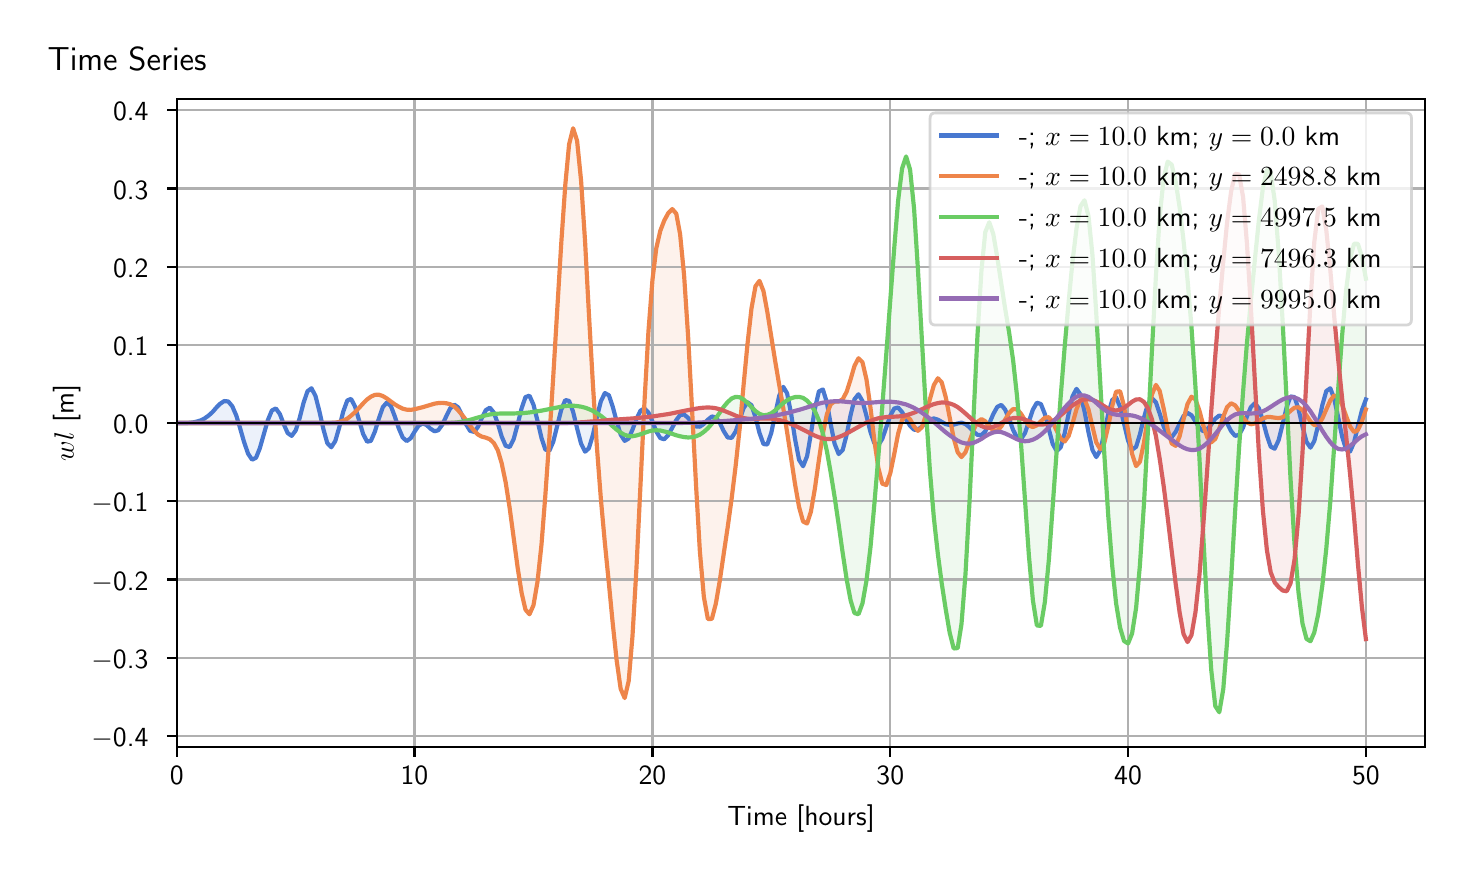 \begingroup%
\makeatletter%
\begin{pgfpicture}%
\pgfpathrectangle{\pgfpointorigin}{\pgfqpoint{7.088in}{4.119in}}%
\pgfusepath{use as bounding box, clip}%
\begin{pgfscope}%
\pgfsetbuttcap%
\pgfsetmiterjoin%
\definecolor{currentfill}{rgb}{1.0,1.0,1.0}%
\pgfsetfillcolor{currentfill}%
\pgfsetlinewidth{0.0pt}%
\definecolor{currentstroke}{rgb}{1.0,1.0,1.0}%
\pgfsetstrokecolor{currentstroke}%
\pgfsetdash{}{0pt}%
\pgfpathmoveto{\pgfqpoint{0.0in}{0.0in}}%
\pgfpathlineto{\pgfqpoint{7.088in}{0.0in}}%
\pgfpathlineto{\pgfqpoint{7.088in}{4.119in}}%
\pgfpathlineto{\pgfqpoint{0.0in}{4.119in}}%
\pgfpathlineto{\pgfqpoint{0.0in}{0.0in}}%
\pgfpathclose%
\pgfusepath{fill}%
\end{pgfscope}%
\begin{pgfscope}%
\pgfsetbuttcap%
\pgfsetmiterjoin%
\definecolor{currentfill}{rgb}{1.0,1.0,1.0}%
\pgfsetfillcolor{currentfill}%
\pgfsetlinewidth{0.0pt}%
\definecolor{currentstroke}{rgb}{0.0,0.0,0.0}%
\pgfsetstrokecolor{currentstroke}%
\pgfsetstrokeopacity{0.0}%
\pgfsetdash{}{0pt}%
\pgfpathmoveto{\pgfqpoint{0.745in}{0.522in}}%
\pgfpathlineto{\pgfqpoint{6.988in}{0.522in}}%
\pgfpathlineto{\pgfqpoint{6.988in}{3.762in}}%
\pgfpathlineto{\pgfqpoint{0.745in}{3.762in}}%
\pgfpathlineto{\pgfqpoint{0.745in}{0.522in}}%
\pgfpathclose%
\pgfusepath{fill}%
\end{pgfscope}%
\begin{pgfscope}%
\pgfpathrectangle{\pgfqpoint{0.745in}{0.522in}}{\pgfqpoint{6.243in}{3.241in}}%
\pgfusepath{clip}%
\pgfsetbuttcap%
\pgfsetroundjoin%
\definecolor{currentfill}{rgb}{0.282,0.471,0.816}%
\pgfsetfillcolor{currentfill}%
\pgfsetfillopacity{0.1}%
\pgfsetlinewidth{0.0pt}%
\definecolor{currentstroke}{rgb}{0.0,0.0,0.0}%
\pgfsetstrokecolor{currentstroke}%
\pgfsetdash{}{0pt}%
\pgfpathmoveto{\pgfqpoint{0.745in}{2.142in}}%
\pgfpathlineto{\pgfqpoint{0.745in}{2.142in}}%
\pgfpathlineto{\pgfqpoint{0.765in}{2.142in}}%
\pgfpathlineto{\pgfqpoint{0.785in}{2.142in}}%
\pgfpathlineto{\pgfqpoint{0.805in}{2.143in}}%
\pgfpathlineto{\pgfqpoint{0.825in}{2.145in}}%
\pgfpathlineto{\pgfqpoint{0.844in}{2.149in}}%
\pgfpathlineto{\pgfqpoint{0.864in}{2.155in}}%
\pgfpathlineto{\pgfqpoint{0.884in}{2.165in}}%
\pgfpathlineto{\pgfqpoint{0.904in}{2.179in}}%
\pgfpathlineto{\pgfqpoint{0.924in}{2.197in}}%
\pgfpathlineto{\pgfqpoint{0.943in}{2.219in}}%
\pgfpathlineto{\pgfqpoint{0.963in}{2.239in}}%
\pgfpathlineto{\pgfqpoint{0.983in}{2.252in}}%
\pgfpathlineto{\pgfqpoint{1.003in}{2.25in}}%
\pgfpathlineto{\pgfqpoint{1.023in}{2.226in}}%
\pgfpathlineto{\pgfqpoint{1.043in}{2.18in}}%
\pgfpathlineto{\pgfqpoint{1.062in}{2.117in}}%
\pgfpathlineto{\pgfqpoint{1.082in}{2.047in}}%
\pgfpathlineto{\pgfqpoint{1.102in}{1.989in}}%
\pgfpathlineto{\pgfqpoint{1.122in}{1.959in}}%
\pgfpathlineto{\pgfqpoint{1.142in}{1.969in}}%
\pgfpathlineto{\pgfqpoint{1.161in}{2.017in}}%
\pgfpathlineto{\pgfqpoint{1.181in}{2.087in}}%
\pgfpathlineto{\pgfqpoint{1.201in}{2.157in}}%
\pgfpathlineto{\pgfqpoint{1.221in}{2.205in}}%
\pgfpathlineto{\pgfqpoint{1.241in}{2.215in}}%
\pgfpathlineto{\pgfqpoint{1.261in}{2.187in}}%
\pgfpathlineto{\pgfqpoint{1.28in}{2.137in}}%
\pgfpathlineto{\pgfqpoint{1.3in}{2.092in}}%
\pgfpathlineto{\pgfqpoint{1.32in}{2.078in}}%
\pgfpathlineto{\pgfqpoint{1.34in}{2.105in}}%
\pgfpathlineto{\pgfqpoint{1.36in}{2.167in}}%
\pgfpathlineto{\pgfqpoint{1.379in}{2.242in}}%
\pgfpathlineto{\pgfqpoint{1.399in}{2.301in}}%
\pgfpathlineto{\pgfqpoint{1.419in}{2.316in}}%
\pgfpathlineto{\pgfqpoint{1.439in}{2.278in}}%
\pgfpathlineto{\pgfqpoint{1.459in}{2.199in}}%
\pgfpathlineto{\pgfqpoint{1.479in}{2.11in}}%
\pgfpathlineto{\pgfqpoint{1.498in}{2.042in}}%
\pgfpathlineto{\pgfqpoint{1.518in}{2.021in}}%
\pgfpathlineto{\pgfqpoint{1.538in}{2.052in}}%
\pgfpathlineto{\pgfqpoint{1.558in}{2.121in}}%
\pgfpathlineto{\pgfqpoint{1.578in}{2.2in}}%
\pgfpathlineto{\pgfqpoint{1.598in}{2.255in}}%
\pgfpathlineto{\pgfqpoint{1.617in}{2.263in}}%
\pgfpathlineto{\pgfqpoint{1.637in}{2.224in}}%
\pgfpathlineto{\pgfqpoint{1.657in}{2.156in}}%
\pgfpathlineto{\pgfqpoint{1.677in}{2.088in}}%
\pgfpathlineto{\pgfqpoint{1.697in}{2.049in}}%
\pgfpathlineto{\pgfqpoint{1.716in}{2.053in}}%
\pgfpathlineto{\pgfqpoint{1.736in}{2.099in}}%
\pgfpathlineto{\pgfqpoint{1.756in}{2.165in}}%
\pgfpathlineto{\pgfqpoint{1.776in}{2.222in}}%
\pgfpathlineto{\pgfqpoint{1.796in}{2.245in}}%
\pgfpathlineto{\pgfqpoint{1.816in}{2.227in}}%
\pgfpathlineto{\pgfqpoint{1.835in}{2.177in}}%
\pgfpathlineto{\pgfqpoint{1.855in}{2.117in}}%
\pgfpathlineto{\pgfqpoint{1.875in}{2.07in}}%
\pgfpathlineto{\pgfqpoint{1.895in}{2.052in}}%
\pgfpathlineto{\pgfqpoint{1.915in}{2.066in}}%
\pgfpathlineto{\pgfqpoint{1.934in}{2.098in}}%
\pgfpathlineto{\pgfqpoint{1.954in}{2.128in}}%
\pgfpathlineto{\pgfqpoint{1.974in}{2.14in}}%
\pgfpathlineto{\pgfqpoint{1.994in}{2.133in}}%
\pgfpathlineto{\pgfqpoint{2.014in}{2.114in}}%
\pgfpathlineto{\pgfqpoint{2.034in}{2.101in}}%
\pgfpathlineto{\pgfqpoint{2.053in}{2.106in}}%
\pgfpathlineto{\pgfqpoint{2.073in}{2.134in}}%
\pgfpathlineto{\pgfqpoint{2.093in}{2.176in}}%
\pgfpathlineto{\pgfqpoint{2.113in}{2.216in}}%
\pgfpathlineto{\pgfqpoint{2.133in}{2.234in}}%
\pgfpathlineto{\pgfqpoint{2.152in}{2.221in}}%
\pgfpathlineto{\pgfqpoint{2.172in}{2.182in}}%
\pgfpathlineto{\pgfqpoint{2.192in}{2.136in}}%
\pgfpathlineto{\pgfqpoint{2.212in}{2.103in}}%
\pgfpathlineto{\pgfqpoint{2.232in}{2.098in}}%
\pgfpathlineto{\pgfqpoint{2.252in}{2.124in}}%
\pgfpathlineto{\pgfqpoint{2.271in}{2.168in}}%
\pgfpathlineto{\pgfqpoint{2.291in}{2.207in}}%
\pgfpathlineto{\pgfqpoint{2.311in}{2.219in}}%
\pgfpathlineto{\pgfqpoint{2.331in}{2.194in}}%
\pgfpathlineto{\pgfqpoint{2.351in}{2.139in}}%
\pgfpathlineto{\pgfqpoint{2.37in}{2.075in}}%
\pgfpathlineto{\pgfqpoint{2.39in}{2.028in}}%
\pgfpathlineto{\pgfqpoint{2.41in}{2.022in}}%
\pgfpathlineto{\pgfqpoint{2.43in}{2.062in}}%
\pgfpathlineto{\pgfqpoint{2.45in}{2.136in}}%
\pgfpathlineto{\pgfqpoint{2.47in}{2.217in}}%
\pgfpathlineto{\pgfqpoint{2.489in}{2.272in}}%
\pgfpathlineto{\pgfqpoint{2.509in}{2.279in}}%
\pgfpathlineto{\pgfqpoint{2.529in}{2.234in}}%
\pgfpathlineto{\pgfqpoint{2.549in}{2.154in}}%
\pgfpathlineto{\pgfqpoint{2.569in}{2.068in}}%
\pgfpathlineto{\pgfqpoint{2.588in}{2.01in}}%
\pgfpathlineto{\pgfqpoint{2.608in}{2.003in}}%
\pgfpathlineto{\pgfqpoint{2.628in}{2.049in}}%
\pgfpathlineto{\pgfqpoint{2.648in}{2.129in}}%
\pgfpathlineto{\pgfqpoint{2.668in}{2.209in}}%
\pgfpathlineto{\pgfqpoint{2.688in}{2.257in}}%
\pgfpathlineto{\pgfqpoint{2.707in}{2.253in}}%
\pgfpathlineto{\pgfqpoint{2.727in}{2.199in}}%
\pgfpathlineto{\pgfqpoint{2.747in}{2.116in}}%
\pgfpathlineto{\pgfqpoint{2.767in}{2.039in}}%
\pgfpathlineto{\pgfqpoint{2.787in}{1.999in}}%
\pgfpathlineto{\pgfqpoint{2.806in}{2.016in}}%
\pgfpathlineto{\pgfqpoint{2.826in}{2.082in}}%
\pgfpathlineto{\pgfqpoint{2.846in}{2.171in}}%
\pgfpathlineto{\pgfqpoint{2.866in}{2.251in}}%
\pgfpathlineto{\pgfqpoint{2.886in}{2.292in}}%
\pgfpathlineto{\pgfqpoint{2.906in}{2.281in}}%
\pgfpathlineto{\pgfqpoint{2.925in}{2.225in}}%
\pgfpathlineto{\pgfqpoint{2.945in}{2.15in}}%
\pgfpathlineto{\pgfqpoint{2.965in}{2.084in}}%
\pgfpathlineto{\pgfqpoint{2.985in}{2.053in}}%
\pgfpathlineto{\pgfqpoint{3.005in}{2.065in}}%
\pgfpathlineto{\pgfqpoint{3.024in}{2.109in}}%
\pgfpathlineto{\pgfqpoint{3.044in}{2.163in}}%
\pgfpathlineto{\pgfqpoint{3.064in}{2.204in}}%
\pgfpathlineto{\pgfqpoint{3.084in}{2.215in}}%
\pgfpathlineto{\pgfqpoint{3.104in}{2.194in}}%
\pgfpathlineto{\pgfqpoint{3.124in}{2.15in}}%
\pgfpathlineto{\pgfqpoint{3.143in}{2.1in}}%
\pgfpathlineto{\pgfqpoint{3.163in}{2.067in}}%
\pgfpathlineto{\pgfqpoint{3.183in}{2.061in}}%
\pgfpathlineto{\pgfqpoint{3.203in}{2.082in}}%
\pgfpathlineto{\pgfqpoint{3.223in}{2.119in}}%
\pgfpathlineto{\pgfqpoint{3.243in}{2.157in}}%
\pgfpathlineto{\pgfqpoint{3.262in}{2.182in}}%
\pgfpathlineto{\pgfqpoint{3.282in}{2.185in}}%
\pgfpathlineto{\pgfqpoint{3.302in}{2.168in}}%
\pgfpathlineto{\pgfqpoint{3.322in}{2.142in}}%
\pgfpathlineto{\pgfqpoint{3.342in}{2.125in}}%
\pgfpathlineto{\pgfqpoint{3.361in}{2.124in}}%
\pgfpathlineto{\pgfqpoint{3.381in}{2.138in}}%
\pgfpathlineto{\pgfqpoint{3.401in}{2.159in}}%
\pgfpathlineto{\pgfqpoint{3.421in}{2.175in}}%
\pgfpathlineto{\pgfqpoint{3.441in}{2.17in}}%
\pgfpathlineto{\pgfqpoint{3.461in}{2.142in}}%
\pgfpathlineto{\pgfqpoint{3.48in}{2.102in}}%
\pgfpathlineto{\pgfqpoint{3.5in}{2.07in}}%
\pgfpathlineto{\pgfqpoint{3.52in}{2.068in}}%
\pgfpathlineto{\pgfqpoint{3.54in}{2.1in}}%
\pgfpathlineto{\pgfqpoint{3.56in}{2.158in}}%
\pgfpathlineto{\pgfqpoint{3.579in}{2.216in}}%
\pgfpathlineto{\pgfqpoint{3.599in}{2.246in}}%
\pgfpathlineto{\pgfqpoint{3.619in}{2.231in}}%
\pgfpathlineto{\pgfqpoint{3.639in}{2.171in}}%
\pgfpathlineto{\pgfqpoint{3.659in}{2.093in}}%
\pgfpathlineto{\pgfqpoint{3.679in}{2.037in}}%
\pgfpathlineto{\pgfqpoint{3.698in}{2.035in}}%
\pgfpathlineto{\pgfqpoint{3.718in}{2.093in}}%
\pgfpathlineto{\pgfqpoint{3.738in}{2.189in}}%
\pgfpathlineto{\pgfqpoint{3.758in}{2.28in}}%
\pgfpathlineto{\pgfqpoint{3.778in}{2.323in}}%
\pgfpathlineto{\pgfqpoint{3.797in}{2.291in}}%
\pgfpathlineto{\pgfqpoint{3.817in}{2.19in}}%
\pgfpathlineto{\pgfqpoint{3.837in}{2.061in}}%
\pgfpathlineto{\pgfqpoint{3.857in}{1.958in}}%
\pgfpathlineto{\pgfqpoint{3.877in}{1.926in}}%
\pgfpathlineto{\pgfqpoint{3.897in}{1.976in}}%
\pgfpathlineto{\pgfqpoint{3.916in}{2.088in}}%
\pgfpathlineto{\pgfqpoint{3.936in}{2.214in}}%
\pgfpathlineto{\pgfqpoint{3.956in}{2.3in}}%
\pgfpathlineto{\pgfqpoint{3.976in}{2.31in}}%
\pgfpathlineto{\pgfqpoint{3.996in}{2.245in}}%
\pgfpathlineto{\pgfqpoint{4.015in}{2.137in}}%
\pgfpathlineto{\pgfqpoint{4.035in}{2.037in}}%
\pgfpathlineto{\pgfqpoint{4.055in}{1.987in}}%
\pgfpathlineto{\pgfqpoint{4.075in}{2.007in}}%
\pgfpathlineto{\pgfqpoint{4.095in}{2.084in}}%
\pgfpathlineto{\pgfqpoint{4.115in}{2.184in}}%
\pgfpathlineto{\pgfqpoint{4.134in}{2.261in}}%
\pgfpathlineto{\pgfqpoint{4.154in}{2.286in}}%
\pgfpathlineto{\pgfqpoint{4.174in}{2.252in}}%
\pgfpathlineto{\pgfqpoint{4.194in}{2.178in}}%
\pgfpathlineto{\pgfqpoint{4.214in}{2.097in}}%
\pgfpathlineto{\pgfqpoint{4.233in}{2.042in}}%
\pgfpathlineto{\pgfqpoint{4.253in}{2.031in}}%
\pgfpathlineto{\pgfqpoint{4.273in}{2.063in}}%
\pgfpathlineto{\pgfqpoint{4.293in}{2.121in}}%
\pgfpathlineto{\pgfqpoint{4.313in}{2.179in}}%
\pgfpathlineto{\pgfqpoint{4.333in}{2.215in}}%
\pgfpathlineto{\pgfqpoint{4.352in}{2.22in}}%
\pgfpathlineto{\pgfqpoint{4.372in}{2.197in}}%
\pgfpathlineto{\pgfqpoint{4.392in}{2.161in}}%
\pgfpathlineto{\pgfqpoint{4.412in}{2.128in}}%
\pgfpathlineto{\pgfqpoint{4.432in}{2.109in}}%
\pgfpathlineto{\pgfqpoint{4.451in}{2.109in}}%
\pgfpathlineto{\pgfqpoint{4.471in}{2.124in}}%
\pgfpathlineto{\pgfqpoint{4.491in}{2.145in}}%
\pgfpathlineto{\pgfqpoint{4.511in}{2.16in}}%
\pgfpathlineto{\pgfqpoint{4.531in}{2.165in}}%
\pgfpathlineto{\pgfqpoint{4.551in}{2.159in}}%
\pgfpathlineto{\pgfqpoint{4.57in}{2.148in}}%
\pgfpathlineto{\pgfqpoint{4.59in}{2.137in}}%
\pgfpathlineto{\pgfqpoint{4.61in}{2.132in}}%
\pgfpathlineto{\pgfqpoint{4.63in}{2.134in}}%
\pgfpathlineto{\pgfqpoint{4.65in}{2.14in}}%
\pgfpathlineto{\pgfqpoint{4.669in}{2.144in}}%
\pgfpathlineto{\pgfqpoint{4.689in}{2.137in}}%
\pgfpathlineto{\pgfqpoint{4.709in}{2.121in}}%
\pgfpathlineto{\pgfqpoint{4.729in}{2.1in}}%
\pgfpathlineto{\pgfqpoint{4.749in}{2.083in}}%
\pgfpathlineto{\pgfqpoint{4.769in}{2.082in}}%
\pgfpathlineto{\pgfqpoint{4.788in}{2.101in}}%
\pgfpathlineto{\pgfqpoint{4.808in}{2.14in}}%
\pgfpathlineto{\pgfqpoint{4.828in}{2.187in}}%
\pgfpathlineto{\pgfqpoint{4.848in}{2.223in}}%
\pgfpathlineto{\pgfqpoint{4.868in}{2.233in}}%
\pgfpathlineto{\pgfqpoint{4.887in}{2.21in}}%
\pgfpathlineto{\pgfqpoint{4.907in}{2.163in}}%
\pgfpathlineto{\pgfqpoint{4.927in}{2.108in}}%
\pgfpathlineto{\pgfqpoint{4.947in}{2.069in}}%
\pgfpathlineto{\pgfqpoint{4.967in}{2.062in}}%
\pgfpathlineto{\pgfqpoint{4.987in}{2.093in}}%
\pgfpathlineto{\pgfqpoint{5.006in}{2.15in}}%
\pgfpathlineto{\pgfqpoint{5.026in}{2.209in}}%
\pgfpathlineto{\pgfqpoint{5.046in}{2.244in}}%
\pgfpathlineto{\pgfqpoint{5.066in}{2.237in}}%
\pgfpathlineto{\pgfqpoint{5.086in}{2.187in}}%
\pgfpathlineto{\pgfqpoint{5.106in}{2.11in}}%
\pgfpathlineto{\pgfqpoint{5.125in}{2.038in}}%
\pgfpathlineto{\pgfqpoint{5.145in}{2.002in}}%
\pgfpathlineto{\pgfqpoint{5.165in}{2.021in}}%
\pgfpathlineto{\pgfqpoint{5.185in}{2.091in}}%
\pgfpathlineto{\pgfqpoint{5.205in}{2.19in}}%
\pgfpathlineto{\pgfqpoint{5.224in}{2.275in}}%
\pgfpathlineto{\pgfqpoint{5.244in}{2.313in}}%
\pgfpathlineto{\pgfqpoint{5.264in}{2.285in}}%
\pgfpathlineto{\pgfqpoint{5.284in}{2.202in}}%
\pgfpathlineto{\pgfqpoint{5.304in}{2.096in}}%
\pgfpathlineto{\pgfqpoint{5.324in}{2.007in}}%
\pgfpathlineto{\pgfqpoint{5.343in}{1.972in}}%
\pgfpathlineto{\pgfqpoint{5.363in}{2.006in}}%
\pgfpathlineto{\pgfqpoint{5.383in}{2.091in}}%
\pgfpathlineto{\pgfqpoint{5.403in}{2.189in}}%
\pgfpathlineto{\pgfqpoint{5.423in}{2.258in}}%
\pgfpathlineto{\pgfqpoint{5.442in}{2.271in}}%
\pgfpathlineto{\pgfqpoint{5.462in}{2.223in}}%
\pgfpathlineto{\pgfqpoint{5.482in}{2.138in}}%
\pgfpathlineto{\pgfqpoint{5.502in}{2.054in}}%
\pgfpathlineto{\pgfqpoint{5.522in}{2.009in}}%
\pgfpathlineto{\pgfqpoint{5.542in}{2.023in}}%
\pgfpathlineto{\pgfqpoint{5.561in}{2.085in}}%
\pgfpathlineto{\pgfqpoint{5.581in}{2.168in}}%
\pgfpathlineto{\pgfqpoint{5.601in}{2.237in}}%
\pgfpathlineto{\pgfqpoint{5.621in}{2.266in}}%
\pgfpathlineto{\pgfqpoint{5.641in}{2.246in}}%
\pgfpathlineto{\pgfqpoint{5.66in}{2.19in}}%
\pgfpathlineto{\pgfqpoint{5.68in}{2.125in}}%
\pgfpathlineto{\pgfqpoint{5.7in}{2.08in}}%
\pgfpathlineto{\pgfqpoint{5.72in}{2.072in}}%
\pgfpathlineto{\pgfqpoint{5.74in}{2.098in}}%
\pgfpathlineto{\pgfqpoint{5.76in}{2.14in}}%
\pgfpathlineto{\pgfqpoint{5.779in}{2.177in}}%
\pgfpathlineto{\pgfqpoint{5.799in}{2.193in}}%
\pgfpathlineto{\pgfqpoint{5.819in}{2.181in}}%
\pgfpathlineto{\pgfqpoint{5.839in}{2.15in}}%
\pgfpathlineto{\pgfqpoint{5.859in}{2.117in}}%
\pgfpathlineto{\pgfqpoint{5.878in}{2.101in}}%
\pgfpathlineto{\pgfqpoint{5.898in}{2.11in}}%
\pgfpathlineto{\pgfqpoint{5.918in}{2.135in}}%
\pgfpathlineto{\pgfqpoint{5.938in}{2.164in}}%
\pgfpathlineto{\pgfqpoint{5.958in}{2.18in}}%
\pgfpathlineto{\pgfqpoint{5.978in}{2.172in}}%
\pgfpathlineto{\pgfqpoint{5.997in}{2.141in}}%
\pgfpathlineto{\pgfqpoint{6.017in}{2.102in}}%
\pgfpathlineto{\pgfqpoint{6.037in}{2.078in}}%
\pgfpathlineto{\pgfqpoint{6.057in}{2.083in}}%
\pgfpathlineto{\pgfqpoint{6.077in}{2.12in}}%
\pgfpathlineto{\pgfqpoint{6.096in}{2.174in}}%
\pgfpathlineto{\pgfqpoint{6.116in}{2.222in}}%
\pgfpathlineto{\pgfqpoint{6.136in}{2.241in}}%
\pgfpathlineto{\pgfqpoint{6.156in}{2.216in}}%
\pgfpathlineto{\pgfqpoint{6.176in}{2.154in}}%
\pgfpathlineto{\pgfqpoint{6.196in}{2.08in}}%
\pgfpathlineto{\pgfqpoint{6.215in}{2.024in}}%
\pgfpathlineto{\pgfqpoint{6.235in}{2.014in}}%
\pgfpathlineto{\pgfqpoint{6.255in}{2.057in}}%
\pgfpathlineto{\pgfqpoint{6.275in}{2.137in}}%
\pgfpathlineto{\pgfqpoint{6.295in}{2.222in}}%
\pgfpathlineto{\pgfqpoint{6.314in}{2.275in}}%
\pgfpathlineto{\pgfqpoint{6.334in}{2.272in}}%
\pgfpathlineto{\pgfqpoint{6.354in}{2.213in}}%
\pgfpathlineto{\pgfqpoint{6.374in}{2.125in}}%
\pgfpathlineto{\pgfqpoint{6.394in}{2.048in}}%
\pgfpathlineto{\pgfqpoint{6.414in}{2.019in}}%
\pgfpathlineto{\pgfqpoint{6.433in}{2.052in}}%
\pgfpathlineto{\pgfqpoint{6.453in}{2.134in}}%
\pgfpathlineto{\pgfqpoint{6.473in}{2.231in}}%
\pgfpathlineto{\pgfqpoint{6.493in}{2.302in}}%
\pgfpathlineto{\pgfqpoint{6.513in}{2.316in}}%
\pgfpathlineto{\pgfqpoint{6.532in}{2.266in}}%
\pgfpathlineto{\pgfqpoint{6.552in}{2.173in}}%
\pgfpathlineto{\pgfqpoint{6.572in}{2.075in}}%
\pgfpathlineto{\pgfqpoint{6.592in}{2.01in}}%
\pgfpathlineto{\pgfqpoint{6.612in}{2.0in}}%
\pgfpathlineto{\pgfqpoint{6.632in}{2.046in}}%
\pgfpathlineto{\pgfqpoint{6.651in}{2.125in}}%
\pgfpathlineto{\pgfqpoint{6.671in}{2.206in}}%
\pgfpathlineto{\pgfqpoint{6.691in}{2.26in}}%
\pgfpathlineto{\pgfqpoint{6.691in}{2.142in}}%
\pgfpathlineto{\pgfqpoint{6.691in}{2.142in}}%
\pgfpathlineto{\pgfqpoint{6.671in}{2.142in}}%
\pgfpathlineto{\pgfqpoint{6.651in}{2.142in}}%
\pgfpathlineto{\pgfqpoint{6.632in}{2.142in}}%
\pgfpathlineto{\pgfqpoint{6.612in}{2.142in}}%
\pgfpathlineto{\pgfqpoint{6.592in}{2.142in}}%
\pgfpathlineto{\pgfqpoint{6.572in}{2.142in}}%
\pgfpathlineto{\pgfqpoint{6.552in}{2.142in}}%
\pgfpathlineto{\pgfqpoint{6.532in}{2.142in}}%
\pgfpathlineto{\pgfqpoint{6.513in}{2.142in}}%
\pgfpathlineto{\pgfqpoint{6.493in}{2.142in}}%
\pgfpathlineto{\pgfqpoint{6.473in}{2.142in}}%
\pgfpathlineto{\pgfqpoint{6.453in}{2.142in}}%
\pgfpathlineto{\pgfqpoint{6.433in}{2.142in}}%
\pgfpathlineto{\pgfqpoint{6.414in}{2.142in}}%
\pgfpathlineto{\pgfqpoint{6.394in}{2.142in}}%
\pgfpathlineto{\pgfqpoint{6.374in}{2.142in}}%
\pgfpathlineto{\pgfqpoint{6.354in}{2.142in}}%
\pgfpathlineto{\pgfqpoint{6.334in}{2.142in}}%
\pgfpathlineto{\pgfqpoint{6.314in}{2.142in}}%
\pgfpathlineto{\pgfqpoint{6.295in}{2.142in}}%
\pgfpathlineto{\pgfqpoint{6.275in}{2.142in}}%
\pgfpathlineto{\pgfqpoint{6.255in}{2.142in}}%
\pgfpathlineto{\pgfqpoint{6.235in}{2.142in}}%
\pgfpathlineto{\pgfqpoint{6.215in}{2.142in}}%
\pgfpathlineto{\pgfqpoint{6.196in}{2.142in}}%
\pgfpathlineto{\pgfqpoint{6.176in}{2.142in}}%
\pgfpathlineto{\pgfqpoint{6.156in}{2.142in}}%
\pgfpathlineto{\pgfqpoint{6.136in}{2.142in}}%
\pgfpathlineto{\pgfqpoint{6.116in}{2.142in}}%
\pgfpathlineto{\pgfqpoint{6.096in}{2.142in}}%
\pgfpathlineto{\pgfqpoint{6.077in}{2.142in}}%
\pgfpathlineto{\pgfqpoint{6.057in}{2.142in}}%
\pgfpathlineto{\pgfqpoint{6.037in}{2.142in}}%
\pgfpathlineto{\pgfqpoint{6.017in}{2.142in}}%
\pgfpathlineto{\pgfqpoint{5.997in}{2.142in}}%
\pgfpathlineto{\pgfqpoint{5.978in}{2.142in}}%
\pgfpathlineto{\pgfqpoint{5.958in}{2.142in}}%
\pgfpathlineto{\pgfqpoint{5.938in}{2.142in}}%
\pgfpathlineto{\pgfqpoint{5.918in}{2.142in}}%
\pgfpathlineto{\pgfqpoint{5.898in}{2.142in}}%
\pgfpathlineto{\pgfqpoint{5.878in}{2.142in}}%
\pgfpathlineto{\pgfqpoint{5.859in}{2.142in}}%
\pgfpathlineto{\pgfqpoint{5.839in}{2.142in}}%
\pgfpathlineto{\pgfqpoint{5.819in}{2.142in}}%
\pgfpathlineto{\pgfqpoint{5.799in}{2.142in}}%
\pgfpathlineto{\pgfqpoint{5.779in}{2.142in}}%
\pgfpathlineto{\pgfqpoint{5.76in}{2.142in}}%
\pgfpathlineto{\pgfqpoint{5.74in}{2.142in}}%
\pgfpathlineto{\pgfqpoint{5.72in}{2.142in}}%
\pgfpathlineto{\pgfqpoint{5.7in}{2.142in}}%
\pgfpathlineto{\pgfqpoint{5.68in}{2.142in}}%
\pgfpathlineto{\pgfqpoint{5.66in}{2.142in}}%
\pgfpathlineto{\pgfqpoint{5.641in}{2.142in}}%
\pgfpathlineto{\pgfqpoint{5.621in}{2.142in}}%
\pgfpathlineto{\pgfqpoint{5.601in}{2.142in}}%
\pgfpathlineto{\pgfqpoint{5.581in}{2.142in}}%
\pgfpathlineto{\pgfqpoint{5.561in}{2.142in}}%
\pgfpathlineto{\pgfqpoint{5.542in}{2.142in}}%
\pgfpathlineto{\pgfqpoint{5.522in}{2.142in}}%
\pgfpathlineto{\pgfqpoint{5.502in}{2.142in}}%
\pgfpathlineto{\pgfqpoint{5.482in}{2.142in}}%
\pgfpathlineto{\pgfqpoint{5.462in}{2.142in}}%
\pgfpathlineto{\pgfqpoint{5.442in}{2.142in}}%
\pgfpathlineto{\pgfqpoint{5.423in}{2.142in}}%
\pgfpathlineto{\pgfqpoint{5.403in}{2.142in}}%
\pgfpathlineto{\pgfqpoint{5.383in}{2.142in}}%
\pgfpathlineto{\pgfqpoint{5.363in}{2.142in}}%
\pgfpathlineto{\pgfqpoint{5.343in}{2.142in}}%
\pgfpathlineto{\pgfqpoint{5.324in}{2.142in}}%
\pgfpathlineto{\pgfqpoint{5.304in}{2.142in}}%
\pgfpathlineto{\pgfqpoint{5.284in}{2.142in}}%
\pgfpathlineto{\pgfqpoint{5.264in}{2.142in}}%
\pgfpathlineto{\pgfqpoint{5.244in}{2.142in}}%
\pgfpathlineto{\pgfqpoint{5.224in}{2.142in}}%
\pgfpathlineto{\pgfqpoint{5.205in}{2.142in}}%
\pgfpathlineto{\pgfqpoint{5.185in}{2.142in}}%
\pgfpathlineto{\pgfqpoint{5.165in}{2.142in}}%
\pgfpathlineto{\pgfqpoint{5.145in}{2.142in}}%
\pgfpathlineto{\pgfqpoint{5.125in}{2.142in}}%
\pgfpathlineto{\pgfqpoint{5.106in}{2.142in}}%
\pgfpathlineto{\pgfqpoint{5.086in}{2.142in}}%
\pgfpathlineto{\pgfqpoint{5.066in}{2.142in}}%
\pgfpathlineto{\pgfqpoint{5.046in}{2.142in}}%
\pgfpathlineto{\pgfqpoint{5.026in}{2.142in}}%
\pgfpathlineto{\pgfqpoint{5.006in}{2.142in}}%
\pgfpathlineto{\pgfqpoint{4.987in}{2.142in}}%
\pgfpathlineto{\pgfqpoint{4.967in}{2.142in}}%
\pgfpathlineto{\pgfqpoint{4.947in}{2.142in}}%
\pgfpathlineto{\pgfqpoint{4.927in}{2.142in}}%
\pgfpathlineto{\pgfqpoint{4.907in}{2.142in}}%
\pgfpathlineto{\pgfqpoint{4.887in}{2.142in}}%
\pgfpathlineto{\pgfqpoint{4.868in}{2.142in}}%
\pgfpathlineto{\pgfqpoint{4.848in}{2.142in}}%
\pgfpathlineto{\pgfqpoint{4.828in}{2.142in}}%
\pgfpathlineto{\pgfqpoint{4.808in}{2.142in}}%
\pgfpathlineto{\pgfqpoint{4.788in}{2.142in}}%
\pgfpathlineto{\pgfqpoint{4.769in}{2.142in}}%
\pgfpathlineto{\pgfqpoint{4.749in}{2.142in}}%
\pgfpathlineto{\pgfqpoint{4.729in}{2.142in}}%
\pgfpathlineto{\pgfqpoint{4.709in}{2.142in}}%
\pgfpathlineto{\pgfqpoint{4.689in}{2.142in}}%
\pgfpathlineto{\pgfqpoint{4.669in}{2.142in}}%
\pgfpathlineto{\pgfqpoint{4.65in}{2.142in}}%
\pgfpathlineto{\pgfqpoint{4.63in}{2.142in}}%
\pgfpathlineto{\pgfqpoint{4.61in}{2.142in}}%
\pgfpathlineto{\pgfqpoint{4.59in}{2.142in}}%
\pgfpathlineto{\pgfqpoint{4.57in}{2.142in}}%
\pgfpathlineto{\pgfqpoint{4.551in}{2.142in}}%
\pgfpathlineto{\pgfqpoint{4.531in}{2.142in}}%
\pgfpathlineto{\pgfqpoint{4.511in}{2.142in}}%
\pgfpathlineto{\pgfqpoint{4.491in}{2.142in}}%
\pgfpathlineto{\pgfqpoint{4.471in}{2.142in}}%
\pgfpathlineto{\pgfqpoint{4.451in}{2.142in}}%
\pgfpathlineto{\pgfqpoint{4.432in}{2.142in}}%
\pgfpathlineto{\pgfqpoint{4.412in}{2.142in}}%
\pgfpathlineto{\pgfqpoint{4.392in}{2.142in}}%
\pgfpathlineto{\pgfqpoint{4.372in}{2.142in}}%
\pgfpathlineto{\pgfqpoint{4.352in}{2.142in}}%
\pgfpathlineto{\pgfqpoint{4.333in}{2.142in}}%
\pgfpathlineto{\pgfqpoint{4.313in}{2.142in}}%
\pgfpathlineto{\pgfqpoint{4.293in}{2.142in}}%
\pgfpathlineto{\pgfqpoint{4.273in}{2.142in}}%
\pgfpathlineto{\pgfqpoint{4.253in}{2.142in}}%
\pgfpathlineto{\pgfqpoint{4.233in}{2.142in}}%
\pgfpathlineto{\pgfqpoint{4.214in}{2.142in}}%
\pgfpathlineto{\pgfqpoint{4.194in}{2.142in}}%
\pgfpathlineto{\pgfqpoint{4.174in}{2.142in}}%
\pgfpathlineto{\pgfqpoint{4.154in}{2.142in}}%
\pgfpathlineto{\pgfqpoint{4.134in}{2.142in}}%
\pgfpathlineto{\pgfqpoint{4.115in}{2.142in}}%
\pgfpathlineto{\pgfqpoint{4.095in}{2.142in}}%
\pgfpathlineto{\pgfqpoint{4.075in}{2.142in}}%
\pgfpathlineto{\pgfqpoint{4.055in}{2.142in}}%
\pgfpathlineto{\pgfqpoint{4.035in}{2.142in}}%
\pgfpathlineto{\pgfqpoint{4.015in}{2.142in}}%
\pgfpathlineto{\pgfqpoint{3.996in}{2.142in}}%
\pgfpathlineto{\pgfqpoint{3.976in}{2.142in}}%
\pgfpathlineto{\pgfqpoint{3.956in}{2.142in}}%
\pgfpathlineto{\pgfqpoint{3.936in}{2.142in}}%
\pgfpathlineto{\pgfqpoint{3.916in}{2.142in}}%
\pgfpathlineto{\pgfqpoint{3.897in}{2.142in}}%
\pgfpathlineto{\pgfqpoint{3.877in}{2.142in}}%
\pgfpathlineto{\pgfqpoint{3.857in}{2.142in}}%
\pgfpathlineto{\pgfqpoint{3.837in}{2.142in}}%
\pgfpathlineto{\pgfqpoint{3.817in}{2.142in}}%
\pgfpathlineto{\pgfqpoint{3.797in}{2.142in}}%
\pgfpathlineto{\pgfqpoint{3.778in}{2.142in}}%
\pgfpathlineto{\pgfqpoint{3.758in}{2.142in}}%
\pgfpathlineto{\pgfqpoint{3.738in}{2.142in}}%
\pgfpathlineto{\pgfqpoint{3.718in}{2.142in}}%
\pgfpathlineto{\pgfqpoint{3.698in}{2.142in}}%
\pgfpathlineto{\pgfqpoint{3.679in}{2.142in}}%
\pgfpathlineto{\pgfqpoint{3.659in}{2.142in}}%
\pgfpathlineto{\pgfqpoint{3.639in}{2.142in}}%
\pgfpathlineto{\pgfqpoint{3.619in}{2.142in}}%
\pgfpathlineto{\pgfqpoint{3.599in}{2.142in}}%
\pgfpathlineto{\pgfqpoint{3.579in}{2.142in}}%
\pgfpathlineto{\pgfqpoint{3.56in}{2.142in}}%
\pgfpathlineto{\pgfqpoint{3.54in}{2.142in}}%
\pgfpathlineto{\pgfqpoint{3.52in}{2.142in}}%
\pgfpathlineto{\pgfqpoint{3.5in}{2.142in}}%
\pgfpathlineto{\pgfqpoint{3.48in}{2.142in}}%
\pgfpathlineto{\pgfqpoint{3.461in}{2.142in}}%
\pgfpathlineto{\pgfqpoint{3.441in}{2.142in}}%
\pgfpathlineto{\pgfqpoint{3.421in}{2.142in}}%
\pgfpathlineto{\pgfqpoint{3.401in}{2.142in}}%
\pgfpathlineto{\pgfqpoint{3.381in}{2.142in}}%
\pgfpathlineto{\pgfqpoint{3.361in}{2.142in}}%
\pgfpathlineto{\pgfqpoint{3.342in}{2.142in}}%
\pgfpathlineto{\pgfqpoint{3.322in}{2.142in}}%
\pgfpathlineto{\pgfqpoint{3.302in}{2.142in}}%
\pgfpathlineto{\pgfqpoint{3.282in}{2.142in}}%
\pgfpathlineto{\pgfqpoint{3.262in}{2.142in}}%
\pgfpathlineto{\pgfqpoint{3.243in}{2.142in}}%
\pgfpathlineto{\pgfqpoint{3.223in}{2.142in}}%
\pgfpathlineto{\pgfqpoint{3.203in}{2.142in}}%
\pgfpathlineto{\pgfqpoint{3.183in}{2.142in}}%
\pgfpathlineto{\pgfqpoint{3.163in}{2.142in}}%
\pgfpathlineto{\pgfqpoint{3.143in}{2.142in}}%
\pgfpathlineto{\pgfqpoint{3.124in}{2.142in}}%
\pgfpathlineto{\pgfqpoint{3.104in}{2.142in}}%
\pgfpathlineto{\pgfqpoint{3.084in}{2.142in}}%
\pgfpathlineto{\pgfqpoint{3.064in}{2.142in}}%
\pgfpathlineto{\pgfqpoint{3.044in}{2.142in}}%
\pgfpathlineto{\pgfqpoint{3.024in}{2.142in}}%
\pgfpathlineto{\pgfqpoint{3.005in}{2.142in}}%
\pgfpathlineto{\pgfqpoint{2.985in}{2.142in}}%
\pgfpathlineto{\pgfqpoint{2.965in}{2.142in}}%
\pgfpathlineto{\pgfqpoint{2.945in}{2.142in}}%
\pgfpathlineto{\pgfqpoint{2.925in}{2.142in}}%
\pgfpathlineto{\pgfqpoint{2.906in}{2.142in}}%
\pgfpathlineto{\pgfqpoint{2.886in}{2.142in}}%
\pgfpathlineto{\pgfqpoint{2.866in}{2.142in}}%
\pgfpathlineto{\pgfqpoint{2.846in}{2.142in}}%
\pgfpathlineto{\pgfqpoint{2.826in}{2.142in}}%
\pgfpathlineto{\pgfqpoint{2.806in}{2.142in}}%
\pgfpathlineto{\pgfqpoint{2.787in}{2.142in}}%
\pgfpathlineto{\pgfqpoint{2.767in}{2.142in}}%
\pgfpathlineto{\pgfqpoint{2.747in}{2.142in}}%
\pgfpathlineto{\pgfqpoint{2.727in}{2.142in}}%
\pgfpathlineto{\pgfqpoint{2.707in}{2.142in}}%
\pgfpathlineto{\pgfqpoint{2.688in}{2.142in}}%
\pgfpathlineto{\pgfqpoint{2.668in}{2.142in}}%
\pgfpathlineto{\pgfqpoint{2.648in}{2.142in}}%
\pgfpathlineto{\pgfqpoint{2.628in}{2.142in}}%
\pgfpathlineto{\pgfqpoint{2.608in}{2.142in}}%
\pgfpathlineto{\pgfqpoint{2.588in}{2.142in}}%
\pgfpathlineto{\pgfqpoint{2.569in}{2.142in}}%
\pgfpathlineto{\pgfqpoint{2.549in}{2.142in}}%
\pgfpathlineto{\pgfqpoint{2.529in}{2.142in}}%
\pgfpathlineto{\pgfqpoint{2.509in}{2.142in}}%
\pgfpathlineto{\pgfqpoint{2.489in}{2.142in}}%
\pgfpathlineto{\pgfqpoint{2.47in}{2.142in}}%
\pgfpathlineto{\pgfqpoint{2.45in}{2.142in}}%
\pgfpathlineto{\pgfqpoint{2.43in}{2.142in}}%
\pgfpathlineto{\pgfqpoint{2.41in}{2.142in}}%
\pgfpathlineto{\pgfqpoint{2.39in}{2.142in}}%
\pgfpathlineto{\pgfqpoint{2.37in}{2.142in}}%
\pgfpathlineto{\pgfqpoint{2.351in}{2.142in}}%
\pgfpathlineto{\pgfqpoint{2.331in}{2.142in}}%
\pgfpathlineto{\pgfqpoint{2.311in}{2.142in}}%
\pgfpathlineto{\pgfqpoint{2.291in}{2.142in}}%
\pgfpathlineto{\pgfqpoint{2.271in}{2.142in}}%
\pgfpathlineto{\pgfqpoint{2.252in}{2.142in}}%
\pgfpathlineto{\pgfqpoint{2.232in}{2.142in}}%
\pgfpathlineto{\pgfqpoint{2.212in}{2.142in}}%
\pgfpathlineto{\pgfqpoint{2.192in}{2.142in}}%
\pgfpathlineto{\pgfqpoint{2.172in}{2.142in}}%
\pgfpathlineto{\pgfqpoint{2.152in}{2.142in}}%
\pgfpathlineto{\pgfqpoint{2.133in}{2.142in}}%
\pgfpathlineto{\pgfqpoint{2.113in}{2.142in}}%
\pgfpathlineto{\pgfqpoint{2.093in}{2.142in}}%
\pgfpathlineto{\pgfqpoint{2.073in}{2.142in}}%
\pgfpathlineto{\pgfqpoint{2.053in}{2.142in}}%
\pgfpathlineto{\pgfqpoint{2.034in}{2.142in}}%
\pgfpathlineto{\pgfqpoint{2.014in}{2.142in}}%
\pgfpathlineto{\pgfqpoint{1.994in}{2.142in}}%
\pgfpathlineto{\pgfqpoint{1.974in}{2.142in}}%
\pgfpathlineto{\pgfqpoint{1.954in}{2.142in}}%
\pgfpathlineto{\pgfqpoint{1.934in}{2.142in}}%
\pgfpathlineto{\pgfqpoint{1.915in}{2.142in}}%
\pgfpathlineto{\pgfqpoint{1.895in}{2.142in}}%
\pgfpathlineto{\pgfqpoint{1.875in}{2.142in}}%
\pgfpathlineto{\pgfqpoint{1.855in}{2.142in}}%
\pgfpathlineto{\pgfqpoint{1.835in}{2.142in}}%
\pgfpathlineto{\pgfqpoint{1.816in}{2.142in}}%
\pgfpathlineto{\pgfqpoint{1.796in}{2.142in}}%
\pgfpathlineto{\pgfqpoint{1.776in}{2.142in}}%
\pgfpathlineto{\pgfqpoint{1.756in}{2.142in}}%
\pgfpathlineto{\pgfqpoint{1.736in}{2.142in}}%
\pgfpathlineto{\pgfqpoint{1.716in}{2.142in}}%
\pgfpathlineto{\pgfqpoint{1.697in}{2.142in}}%
\pgfpathlineto{\pgfqpoint{1.677in}{2.142in}}%
\pgfpathlineto{\pgfqpoint{1.657in}{2.142in}}%
\pgfpathlineto{\pgfqpoint{1.637in}{2.142in}}%
\pgfpathlineto{\pgfqpoint{1.617in}{2.142in}}%
\pgfpathlineto{\pgfqpoint{1.598in}{2.142in}}%
\pgfpathlineto{\pgfqpoint{1.578in}{2.142in}}%
\pgfpathlineto{\pgfqpoint{1.558in}{2.142in}}%
\pgfpathlineto{\pgfqpoint{1.538in}{2.142in}}%
\pgfpathlineto{\pgfqpoint{1.518in}{2.142in}}%
\pgfpathlineto{\pgfqpoint{1.498in}{2.142in}}%
\pgfpathlineto{\pgfqpoint{1.479in}{2.142in}}%
\pgfpathlineto{\pgfqpoint{1.459in}{2.142in}}%
\pgfpathlineto{\pgfqpoint{1.439in}{2.142in}}%
\pgfpathlineto{\pgfqpoint{1.419in}{2.142in}}%
\pgfpathlineto{\pgfqpoint{1.399in}{2.142in}}%
\pgfpathlineto{\pgfqpoint{1.379in}{2.142in}}%
\pgfpathlineto{\pgfqpoint{1.36in}{2.142in}}%
\pgfpathlineto{\pgfqpoint{1.34in}{2.142in}}%
\pgfpathlineto{\pgfqpoint{1.32in}{2.142in}}%
\pgfpathlineto{\pgfqpoint{1.3in}{2.142in}}%
\pgfpathlineto{\pgfqpoint{1.28in}{2.142in}}%
\pgfpathlineto{\pgfqpoint{1.261in}{2.142in}}%
\pgfpathlineto{\pgfqpoint{1.241in}{2.142in}}%
\pgfpathlineto{\pgfqpoint{1.221in}{2.142in}}%
\pgfpathlineto{\pgfqpoint{1.201in}{2.142in}}%
\pgfpathlineto{\pgfqpoint{1.181in}{2.142in}}%
\pgfpathlineto{\pgfqpoint{1.161in}{2.142in}}%
\pgfpathlineto{\pgfqpoint{1.142in}{2.142in}}%
\pgfpathlineto{\pgfqpoint{1.122in}{2.142in}}%
\pgfpathlineto{\pgfqpoint{1.102in}{2.142in}}%
\pgfpathlineto{\pgfqpoint{1.082in}{2.142in}}%
\pgfpathlineto{\pgfqpoint{1.062in}{2.142in}}%
\pgfpathlineto{\pgfqpoint{1.043in}{2.142in}}%
\pgfpathlineto{\pgfqpoint{1.023in}{2.142in}}%
\pgfpathlineto{\pgfqpoint{1.003in}{2.142in}}%
\pgfpathlineto{\pgfqpoint{0.983in}{2.142in}}%
\pgfpathlineto{\pgfqpoint{0.963in}{2.142in}}%
\pgfpathlineto{\pgfqpoint{0.943in}{2.142in}}%
\pgfpathlineto{\pgfqpoint{0.924in}{2.142in}}%
\pgfpathlineto{\pgfqpoint{0.904in}{2.142in}}%
\pgfpathlineto{\pgfqpoint{0.884in}{2.142in}}%
\pgfpathlineto{\pgfqpoint{0.864in}{2.142in}}%
\pgfpathlineto{\pgfqpoint{0.844in}{2.142in}}%
\pgfpathlineto{\pgfqpoint{0.825in}{2.142in}}%
\pgfpathlineto{\pgfqpoint{0.805in}{2.142in}}%
\pgfpathlineto{\pgfqpoint{0.785in}{2.142in}}%
\pgfpathlineto{\pgfqpoint{0.765in}{2.142in}}%
\pgfpathlineto{\pgfqpoint{0.745in}{2.142in}}%
\pgfpathlineto{\pgfqpoint{0.745in}{2.142in}}%
\pgfpathclose%
\pgfusepath{fill}%
\end{pgfscope}%
\begin{pgfscope}%
\pgfpathrectangle{\pgfqpoint{0.745in}{0.522in}}{\pgfqpoint{6.243in}{3.241in}}%
\pgfusepath{clip}%
\pgfsetbuttcap%
\pgfsetroundjoin%
\definecolor{currentfill}{rgb}{0.933,0.522,0.29}%
\pgfsetfillcolor{currentfill}%
\pgfsetfillopacity{0.1}%
\pgfsetlinewidth{0.0pt}%
\definecolor{currentstroke}{rgb}{0.0,0.0,0.0}%
\pgfsetstrokecolor{currentstroke}%
\pgfsetdash{}{0pt}%
\pgfpathmoveto{\pgfqpoint{0.745in}{2.142in}}%
\pgfpathlineto{\pgfqpoint{0.745in}{2.142in}}%
\pgfpathlineto{\pgfqpoint{0.765in}{2.142in}}%
\pgfpathlineto{\pgfqpoint{0.785in}{2.142in}}%
\pgfpathlineto{\pgfqpoint{0.805in}{2.142in}}%
\pgfpathlineto{\pgfqpoint{0.825in}{2.142in}}%
\pgfpathlineto{\pgfqpoint{0.844in}{2.142in}}%
\pgfpathlineto{\pgfqpoint{0.864in}{2.142in}}%
\pgfpathlineto{\pgfqpoint{0.884in}{2.142in}}%
\pgfpathlineto{\pgfqpoint{0.904in}{2.142in}}%
\pgfpathlineto{\pgfqpoint{0.924in}{2.142in}}%
\pgfpathlineto{\pgfqpoint{0.943in}{2.142in}}%
\pgfpathlineto{\pgfqpoint{0.963in}{2.142in}}%
\pgfpathlineto{\pgfqpoint{0.983in}{2.142in}}%
\pgfpathlineto{\pgfqpoint{1.003in}{2.142in}}%
\pgfpathlineto{\pgfqpoint{1.023in}{2.142in}}%
\pgfpathlineto{\pgfqpoint{1.043in}{2.142in}}%
\pgfpathlineto{\pgfqpoint{1.062in}{2.142in}}%
\pgfpathlineto{\pgfqpoint{1.082in}{2.142in}}%
\pgfpathlineto{\pgfqpoint{1.102in}{2.142in}}%
\pgfpathlineto{\pgfqpoint{1.122in}{2.142in}}%
\pgfpathlineto{\pgfqpoint{1.142in}{2.142in}}%
\pgfpathlineto{\pgfqpoint{1.161in}{2.142in}}%
\pgfpathlineto{\pgfqpoint{1.181in}{2.142in}}%
\pgfpathlineto{\pgfqpoint{1.201in}{2.142in}}%
\pgfpathlineto{\pgfqpoint{1.221in}{2.142in}}%
\pgfpathlineto{\pgfqpoint{1.241in}{2.142in}}%
\pgfpathlineto{\pgfqpoint{1.261in}{2.142in}}%
\pgfpathlineto{\pgfqpoint{1.28in}{2.142in}}%
\pgfpathlineto{\pgfqpoint{1.3in}{2.142in}}%
\pgfpathlineto{\pgfqpoint{1.32in}{2.142in}}%
\pgfpathlineto{\pgfqpoint{1.34in}{2.142in}}%
\pgfpathlineto{\pgfqpoint{1.36in}{2.142in}}%
\pgfpathlineto{\pgfqpoint{1.379in}{2.142in}}%
\pgfpathlineto{\pgfqpoint{1.399in}{2.142in}}%
\pgfpathlineto{\pgfqpoint{1.419in}{2.142in}}%
\pgfpathlineto{\pgfqpoint{1.439in}{2.142in}}%
\pgfpathlineto{\pgfqpoint{1.459in}{2.142in}}%
\pgfpathlineto{\pgfqpoint{1.479in}{2.142in}}%
\pgfpathlineto{\pgfqpoint{1.498in}{2.142in}}%
\pgfpathlineto{\pgfqpoint{1.518in}{2.143in}}%
\pgfpathlineto{\pgfqpoint{1.538in}{2.144in}}%
\pgfpathlineto{\pgfqpoint{1.558in}{2.148in}}%
\pgfpathlineto{\pgfqpoint{1.578in}{2.154in}}%
\pgfpathlineto{\pgfqpoint{1.598in}{2.164in}}%
\pgfpathlineto{\pgfqpoint{1.617in}{2.179in}}%
\pgfpathlineto{\pgfqpoint{1.637in}{2.197in}}%
\pgfpathlineto{\pgfqpoint{1.657in}{2.218in}}%
\pgfpathlineto{\pgfqpoint{1.677in}{2.24in}}%
\pgfpathlineto{\pgfqpoint{1.697in}{2.26in}}%
\pgfpathlineto{\pgfqpoint{1.716in}{2.274in}}%
\pgfpathlineto{\pgfqpoint{1.736in}{2.283in}}%
\pgfpathlineto{\pgfqpoint{1.756in}{2.284in}}%
\pgfpathlineto{\pgfqpoint{1.776in}{2.277in}}%
\pgfpathlineto{\pgfqpoint{1.796in}{2.265in}}%
\pgfpathlineto{\pgfqpoint{1.816in}{2.25in}}%
\pgfpathlineto{\pgfqpoint{1.835in}{2.236in}}%
\pgfpathlineto{\pgfqpoint{1.855in}{2.224in}}%
\pgfpathlineto{\pgfqpoint{1.875in}{2.214in}}%
\pgfpathlineto{\pgfqpoint{1.895in}{2.209in}}%
\pgfpathlineto{\pgfqpoint{1.915in}{2.208in}}%
\pgfpathlineto{\pgfqpoint{1.934in}{2.211in}}%
\pgfpathlineto{\pgfqpoint{1.954in}{2.216in}}%
\pgfpathlineto{\pgfqpoint{1.974in}{2.221in}}%
\pgfpathlineto{\pgfqpoint{1.994in}{2.227in}}%
\pgfpathlineto{\pgfqpoint{2.014in}{2.233in}}%
\pgfpathlineto{\pgfqpoint{2.034in}{2.239in}}%
\pgfpathlineto{\pgfqpoint{2.053in}{2.242in}}%
\pgfpathlineto{\pgfqpoint{2.073in}{2.243in}}%
\pgfpathlineto{\pgfqpoint{2.093in}{2.241in}}%
\pgfpathlineto{\pgfqpoint{2.113in}{2.236in}}%
\pgfpathlineto{\pgfqpoint{2.133in}{2.225in}}%
\pgfpathlineto{\pgfqpoint{2.152in}{2.206in}}%
\pgfpathlineto{\pgfqpoint{2.172in}{2.183in}}%
\pgfpathlineto{\pgfqpoint{2.192in}{2.157in}}%
\pgfpathlineto{\pgfqpoint{2.212in}{2.129in}}%
\pgfpathlineto{\pgfqpoint{2.232in}{2.104in}}%
\pgfpathlineto{\pgfqpoint{2.252in}{2.084in}}%
\pgfpathlineto{\pgfqpoint{2.271in}{2.074in}}%
\pgfpathlineto{\pgfqpoint{2.291in}{2.069in}}%
\pgfpathlineto{\pgfqpoint{2.311in}{2.061in}}%
\pgfpathlineto{\pgfqpoint{2.331in}{2.042in}}%
\pgfpathlineto{\pgfqpoint{2.351in}{2.005in}}%
\pgfpathlineto{\pgfqpoint{2.37in}{1.941in}}%
\pgfpathlineto{\pgfqpoint{2.39in}{1.845in}}%
\pgfpathlineto{\pgfqpoint{2.41in}{1.717in}}%
\pgfpathlineto{\pgfqpoint{2.43in}{1.568in}}%
\pgfpathlineto{\pgfqpoint{2.45in}{1.418in}}%
\pgfpathlineto{\pgfqpoint{2.47in}{1.291in}}%
\pgfpathlineto{\pgfqpoint{2.489in}{1.209in}}%
\pgfpathlineto{\pgfqpoint{2.509in}{1.186in}}%
\pgfpathlineto{\pgfqpoint{2.529in}{1.231in}}%
\pgfpathlineto{\pgfqpoint{2.549in}{1.348in}}%
\pgfpathlineto{\pgfqpoint{2.569in}{1.534in}}%
\pgfpathlineto{\pgfqpoint{2.588in}{1.776in}}%
\pgfpathlineto{\pgfqpoint{2.608in}{2.061in}}%
\pgfpathlineto{\pgfqpoint{2.628in}{2.377in}}%
\pgfpathlineto{\pgfqpoint{2.648in}{2.712in}}%
\pgfpathlineto{\pgfqpoint{2.668in}{3.043in}}%
\pgfpathlineto{\pgfqpoint{2.688in}{3.332in}}%
\pgfpathlineto{\pgfqpoint{2.707in}{3.535in}}%
\pgfpathlineto{\pgfqpoint{2.727in}{3.616in}}%
\pgfpathlineto{\pgfqpoint{2.747in}{3.554in}}%
\pgfpathlineto{\pgfqpoint{2.767in}{3.354in}}%
\pgfpathlineto{\pgfqpoint{2.787in}{3.049in}}%
\pgfpathlineto{\pgfqpoint{2.806in}{2.691in}}%
\pgfpathlineto{\pgfqpoint{2.826in}{2.338in}}%
\pgfpathlineto{\pgfqpoint{2.846in}{2.024in}}%
\pgfpathlineto{\pgfqpoint{2.866in}{1.762in}}%
\pgfpathlineto{\pgfqpoint{2.886in}{1.542in}}%
\pgfpathlineto{\pgfqpoint{2.906in}{1.341in}}%
\pgfpathlineto{\pgfqpoint{2.925in}{1.143in}}%
\pgfpathlineto{\pgfqpoint{2.945in}{0.954in}}%
\pgfpathlineto{\pgfqpoint{2.965in}{0.813in}}%
\pgfpathlineto{\pgfqpoint{2.985in}{0.767in}}%
\pgfpathlineto{\pgfqpoint{3.005in}{0.852in}}%
\pgfpathlineto{\pgfqpoint{3.024in}{1.076in}}%
\pgfpathlineto{\pgfqpoint{3.044in}{1.419in}}%
\pgfpathlineto{\pgfqpoint{3.064in}{1.832in}}%
\pgfpathlineto{\pgfqpoint{3.084in}{2.248in}}%
\pgfpathlineto{\pgfqpoint{3.104in}{2.603in}}%
\pgfpathlineto{\pgfqpoint{3.124in}{2.859in}}%
\pgfpathlineto{\pgfqpoint{3.143in}{3.016in}}%
\pgfpathlineto{\pgfqpoint{3.163in}{3.103in}}%
\pgfpathlineto{\pgfqpoint{3.183in}{3.155in}}%
\pgfpathlineto{\pgfqpoint{3.203in}{3.192in}}%
\pgfpathlineto{\pgfqpoint{3.223in}{3.212in}}%
\pgfpathlineto{\pgfqpoint{3.243in}{3.189in}}%
\pgfpathlineto{\pgfqpoint{3.262in}{3.087in}}%
\pgfpathlineto{\pgfqpoint{3.282in}{2.882in}}%
\pgfpathlineto{\pgfqpoint{3.302in}{2.578in}}%
\pgfpathlineto{\pgfqpoint{3.322in}{2.208in}}%
\pgfpathlineto{\pgfqpoint{3.342in}{1.828in}}%
\pgfpathlineto{\pgfqpoint{3.361in}{1.5in}}%
\pgfpathlineto{\pgfqpoint{3.381in}{1.272in}}%
\pgfpathlineto{\pgfqpoint{3.401in}{1.162in}}%
\pgfpathlineto{\pgfqpoint{3.421in}{1.163in}}%
\pgfpathlineto{\pgfqpoint{3.441in}{1.24in}}%
\pgfpathlineto{\pgfqpoint{3.461in}{1.357in}}%
\pgfpathlineto{\pgfqpoint{3.48in}{1.487in}}%
\pgfpathlineto{\pgfqpoint{3.5in}{1.621in}}%
\pgfpathlineto{\pgfqpoint{3.52in}{1.766in}}%
\pgfpathlineto{\pgfqpoint{3.54in}{1.929in}}%
\pgfpathlineto{\pgfqpoint{3.56in}{2.116in}}%
\pgfpathlineto{\pgfqpoint{3.579in}{2.326in}}%
\pgfpathlineto{\pgfqpoint{3.599in}{2.537in}}%
\pgfpathlineto{\pgfqpoint{3.619in}{2.715in}}%
\pgfpathlineto{\pgfqpoint{3.639in}{2.826in}}%
\pgfpathlineto{\pgfqpoint{3.659in}{2.853in}}%
\pgfpathlineto{\pgfqpoint{3.679in}{2.802in}}%
\pgfpathlineto{\pgfqpoint{3.698in}{2.699in}}%
\pgfpathlineto{\pgfqpoint{3.718in}{2.574in}}%
\pgfpathlineto{\pgfqpoint{3.738in}{2.449in}}%
\pgfpathlineto{\pgfqpoint{3.758in}{2.331in}}%
\pgfpathlineto{\pgfqpoint{3.778in}{2.217in}}%
\pgfpathlineto{\pgfqpoint{3.797in}{2.097in}}%
\pgfpathlineto{\pgfqpoint{3.817in}{1.967in}}%
\pgfpathlineto{\pgfqpoint{3.837in}{1.835in}}%
\pgfpathlineto{\pgfqpoint{3.857in}{1.722in}}%
\pgfpathlineto{\pgfqpoint{3.877in}{1.65in}}%
\pgfpathlineto{\pgfqpoint{3.897in}{1.64in}}%
\pgfpathlineto{\pgfqpoint{3.916in}{1.698in}}%
\pgfpathlineto{\pgfqpoint{3.936in}{1.814in}}%
\pgfpathlineto{\pgfqpoint{3.956in}{1.957in}}%
\pgfpathlineto{\pgfqpoint{3.976in}{2.09in}}%
\pgfpathlineto{\pgfqpoint{3.996in}{2.186in}}%
\pgfpathlineto{\pgfqpoint{4.015in}{2.236in}}%
\pgfpathlineto{\pgfqpoint{4.035in}{2.25in}}%
\pgfpathlineto{\pgfqpoint{4.055in}{2.25in}}%
\pgfpathlineto{\pgfqpoint{4.075in}{2.261in}}%
\pgfpathlineto{\pgfqpoint{4.095in}{2.299in}}%
\pgfpathlineto{\pgfqpoint{4.115in}{2.362in}}%
\pgfpathlineto{\pgfqpoint{4.134in}{2.428in}}%
\pgfpathlineto{\pgfqpoint{4.154in}{2.466in}}%
\pgfpathlineto{\pgfqpoint{4.174in}{2.446in}}%
\pgfpathlineto{\pgfqpoint{4.194in}{2.36in}}%
\pgfpathlineto{\pgfqpoint{4.214in}{2.219in}}%
\pgfpathlineto{\pgfqpoint{4.233in}{2.058in}}%
\pgfpathlineto{\pgfqpoint{4.253in}{1.919in}}%
\pgfpathlineto{\pgfqpoint{4.273in}{1.839in}}%
\pgfpathlineto{\pgfqpoint{4.293in}{1.832in}}%
\pgfpathlineto{\pgfqpoint{4.313in}{1.891in}}%
\pgfpathlineto{\pgfqpoint{4.333in}{1.988in}}%
\pgfpathlineto{\pgfqpoint{4.352in}{2.088in}}%
\pgfpathlineto{\pgfqpoint{4.372in}{2.158in}}%
\pgfpathlineto{\pgfqpoint{4.392in}{2.18in}}%
\pgfpathlineto{\pgfqpoint{4.412in}{2.161in}}%
\pgfpathlineto{\pgfqpoint{4.432in}{2.125in}}%
\pgfpathlineto{\pgfqpoint{4.451in}{2.103in}}%
\pgfpathlineto{\pgfqpoint{4.471in}{2.121in}}%
\pgfpathlineto{\pgfqpoint{4.491in}{2.18in}}%
\pgfpathlineto{\pgfqpoint{4.511in}{2.261in}}%
\pgfpathlineto{\pgfqpoint{4.531in}{2.332in}}%
\pgfpathlineto{\pgfqpoint{4.551in}{2.366in}}%
\pgfpathlineto{\pgfqpoint{4.57in}{2.346in}}%
\pgfpathlineto{\pgfqpoint{4.59in}{2.273in}}%
\pgfpathlineto{\pgfqpoint{4.61in}{2.17in}}%
\pgfpathlineto{\pgfqpoint{4.63in}{2.067in}}%
\pgfpathlineto{\pgfqpoint{4.65in}{1.996in}}%
\pgfpathlineto{\pgfqpoint{4.669in}{1.972in}}%
\pgfpathlineto{\pgfqpoint{4.689in}{1.996in}}%
\pgfpathlineto{\pgfqpoint{4.709in}{2.05in}}%
\pgfpathlineto{\pgfqpoint{4.729in}{2.107in}}%
\pgfpathlineto{\pgfqpoint{4.749in}{2.148in}}%
\pgfpathlineto{\pgfqpoint{4.769in}{2.162in}}%
\pgfpathlineto{\pgfqpoint{4.788in}{2.151in}}%
\pgfpathlineto{\pgfqpoint{4.808in}{2.126in}}%
\pgfpathlineto{\pgfqpoint{4.828in}{2.105in}}%
\pgfpathlineto{\pgfqpoint{4.848in}{2.104in}}%
\pgfpathlineto{\pgfqpoint{4.868in}{2.125in}}%
\pgfpathlineto{\pgfqpoint{4.887in}{2.159in}}%
\pgfpathlineto{\pgfqpoint{4.907in}{2.192in}}%
\pgfpathlineto{\pgfqpoint{4.927in}{2.212in}}%
\pgfpathlineto{\pgfqpoint{4.947in}{2.211in}}%
\pgfpathlineto{\pgfqpoint{4.967in}{2.188in}}%
\pgfpathlineto{\pgfqpoint{4.987in}{2.155in}}%
\pgfpathlineto{\pgfqpoint{5.006in}{2.13in}}%
\pgfpathlineto{\pgfqpoint{5.026in}{2.122in}}%
\pgfpathlineto{\pgfqpoint{5.046in}{2.131in}}%
\pgfpathlineto{\pgfqpoint{5.066in}{2.151in}}%
\pgfpathlineto{\pgfqpoint{5.086in}{2.169in}}%
\pgfpathlineto{\pgfqpoint{5.106in}{2.171in}}%
\pgfpathlineto{\pgfqpoint{5.125in}{2.147in}}%
\pgfpathlineto{\pgfqpoint{5.145in}{2.104in}}%
\pgfpathlineto{\pgfqpoint{5.165in}{2.064in}}%
\pgfpathlineto{\pgfqpoint{5.185in}{2.05in}}%
\pgfpathlineto{\pgfqpoint{5.205in}{2.078in}}%
\pgfpathlineto{\pgfqpoint{5.224in}{2.139in}}%
\pgfpathlineto{\pgfqpoint{5.244in}{2.211in}}%
\pgfpathlineto{\pgfqpoint{5.264in}{2.26in}}%
\pgfpathlineto{\pgfqpoint{5.284in}{2.262in}}%
\pgfpathlineto{\pgfqpoint{5.304in}{2.21in}}%
\pgfpathlineto{\pgfqpoint{5.324in}{2.124in}}%
\pgfpathlineto{\pgfqpoint{5.343in}{2.045in}}%
\pgfpathlineto{\pgfqpoint{5.363in}{2.011in}}%
\pgfpathlineto{\pgfqpoint{5.383in}{2.043in}}%
\pgfpathlineto{\pgfqpoint{5.403in}{2.127in}}%
\pgfpathlineto{\pgfqpoint{5.423in}{2.228in}}%
\pgfpathlineto{\pgfqpoint{5.442in}{2.299in}}%
\pgfpathlineto{\pgfqpoint{5.462in}{2.301in}}%
\pgfpathlineto{\pgfqpoint{5.482in}{2.226in}}%
\pgfpathlineto{\pgfqpoint{5.502in}{2.104in}}%
\pgfpathlineto{\pgfqpoint{5.522in}{1.988in}}%
\pgfpathlineto{\pgfqpoint{5.542in}{1.927in}}%
\pgfpathlineto{\pgfqpoint{5.561in}{1.948in}}%
\pgfpathlineto{\pgfqpoint{5.581in}{2.042in}}%
\pgfpathlineto{\pgfqpoint{5.601in}{2.173in}}%
\pgfpathlineto{\pgfqpoint{5.621in}{2.284in}}%
\pgfpathlineto{\pgfqpoint{5.641in}{2.333in}}%
\pgfpathlineto{\pgfqpoint{5.66in}{2.303in}}%
\pgfpathlineto{\pgfqpoint{5.68in}{2.214in}}%
\pgfpathlineto{\pgfqpoint{5.7in}{2.111in}}%
\pgfpathlineto{\pgfqpoint{5.72in}{2.04in}}%
\pgfpathlineto{\pgfqpoint{5.74in}{2.028in}}%
\pgfpathlineto{\pgfqpoint{5.76in}{2.077in}}%
\pgfpathlineto{\pgfqpoint{5.779in}{2.16in}}%
\pgfpathlineto{\pgfqpoint{5.799in}{2.237in}}%
\pgfpathlineto{\pgfqpoint{5.819in}{2.274in}}%
\pgfpathlineto{\pgfqpoint{5.839in}{2.26in}}%
\pgfpathlineto{\pgfqpoint{5.859in}{2.203in}}%
\pgfpathlineto{\pgfqpoint{5.878in}{2.13in}}%
\pgfpathlineto{\pgfqpoint{5.898in}{2.07in}}%
\pgfpathlineto{\pgfqpoint{5.918in}{2.046in}}%
\pgfpathlineto{\pgfqpoint{5.938in}{2.063in}}%
\pgfpathlineto{\pgfqpoint{5.958in}{2.114in}}%
\pgfpathlineto{\pgfqpoint{5.978in}{2.174in}}%
\pgfpathlineto{\pgfqpoint{5.997in}{2.222in}}%
\pgfpathlineto{\pgfqpoint{6.017in}{2.241in}}%
\pgfpathlineto{\pgfqpoint{6.037in}{2.231in}}%
\pgfpathlineto{\pgfqpoint{6.057in}{2.203in}}%
\pgfpathlineto{\pgfqpoint{6.077in}{2.17in}}%
\pgfpathlineto{\pgfqpoint{6.096in}{2.146in}}%
\pgfpathlineto{\pgfqpoint{6.116in}{2.136in}}%
\pgfpathlineto{\pgfqpoint{6.136in}{2.14in}}%
\pgfpathlineto{\pgfqpoint{6.156in}{2.153in}}%
\pgfpathlineto{\pgfqpoint{6.176in}{2.165in}}%
\pgfpathlineto{\pgfqpoint{6.196in}{2.172in}}%
\pgfpathlineto{\pgfqpoint{6.215in}{2.172in}}%
\pgfpathlineto{\pgfqpoint{6.235in}{2.169in}}%
\pgfpathlineto{\pgfqpoint{6.255in}{2.167in}}%
\pgfpathlineto{\pgfqpoint{6.275in}{2.171in}}%
\pgfpathlineto{\pgfqpoint{6.295in}{2.185in}}%
\pgfpathlineto{\pgfqpoint{6.314in}{2.203in}}%
\pgfpathlineto{\pgfqpoint{6.334in}{2.219in}}%
\pgfpathlineto{\pgfqpoint{6.354in}{2.221in}}%
\pgfpathlineto{\pgfqpoint{6.374in}{2.207in}}%
\pgfpathlineto{\pgfqpoint{6.394in}{2.18in}}%
\pgfpathlineto{\pgfqpoint{6.414in}{2.15in}}%
\pgfpathlineto{\pgfqpoint{6.433in}{2.132in}}%
\pgfpathlineto{\pgfqpoint{6.453in}{2.135in}}%
\pgfpathlineto{\pgfqpoint{6.473in}{2.164in}}%
\pgfpathlineto{\pgfqpoint{6.493in}{2.21in}}%
\pgfpathlineto{\pgfqpoint{6.513in}{2.255in}}%
\pgfpathlineto{\pgfqpoint{6.532in}{2.28in}}%
\pgfpathlineto{\pgfqpoint{6.552in}{2.272in}}%
\pgfpathlineto{\pgfqpoint{6.572in}{2.234in}}%
\pgfpathlineto{\pgfqpoint{6.592in}{2.178in}}%
\pgfpathlineto{\pgfqpoint{6.612in}{2.125in}}%
\pgfpathlineto{\pgfqpoint{6.632in}{2.097in}}%
\pgfpathlineto{\pgfqpoint{6.651in}{2.107in}}%
\pgfpathlineto{\pgfqpoint{6.671in}{2.15in}}%
\pgfpathlineto{\pgfqpoint{6.691in}{2.21in}}%
\pgfpathlineto{\pgfqpoint{6.691in}{2.142in}}%
\pgfpathlineto{\pgfqpoint{6.691in}{2.142in}}%
\pgfpathlineto{\pgfqpoint{6.671in}{2.142in}}%
\pgfpathlineto{\pgfqpoint{6.651in}{2.142in}}%
\pgfpathlineto{\pgfqpoint{6.632in}{2.142in}}%
\pgfpathlineto{\pgfqpoint{6.612in}{2.142in}}%
\pgfpathlineto{\pgfqpoint{6.592in}{2.142in}}%
\pgfpathlineto{\pgfqpoint{6.572in}{2.142in}}%
\pgfpathlineto{\pgfqpoint{6.552in}{2.142in}}%
\pgfpathlineto{\pgfqpoint{6.532in}{2.142in}}%
\pgfpathlineto{\pgfqpoint{6.513in}{2.142in}}%
\pgfpathlineto{\pgfqpoint{6.493in}{2.142in}}%
\pgfpathlineto{\pgfqpoint{6.473in}{2.142in}}%
\pgfpathlineto{\pgfqpoint{6.453in}{2.142in}}%
\pgfpathlineto{\pgfqpoint{6.433in}{2.142in}}%
\pgfpathlineto{\pgfqpoint{6.414in}{2.142in}}%
\pgfpathlineto{\pgfqpoint{6.394in}{2.142in}}%
\pgfpathlineto{\pgfqpoint{6.374in}{2.142in}}%
\pgfpathlineto{\pgfqpoint{6.354in}{2.142in}}%
\pgfpathlineto{\pgfqpoint{6.334in}{2.142in}}%
\pgfpathlineto{\pgfqpoint{6.314in}{2.142in}}%
\pgfpathlineto{\pgfqpoint{6.295in}{2.142in}}%
\pgfpathlineto{\pgfqpoint{6.275in}{2.142in}}%
\pgfpathlineto{\pgfqpoint{6.255in}{2.142in}}%
\pgfpathlineto{\pgfqpoint{6.235in}{2.142in}}%
\pgfpathlineto{\pgfqpoint{6.215in}{2.142in}}%
\pgfpathlineto{\pgfqpoint{6.196in}{2.142in}}%
\pgfpathlineto{\pgfqpoint{6.176in}{2.142in}}%
\pgfpathlineto{\pgfqpoint{6.156in}{2.142in}}%
\pgfpathlineto{\pgfqpoint{6.136in}{2.142in}}%
\pgfpathlineto{\pgfqpoint{6.116in}{2.142in}}%
\pgfpathlineto{\pgfqpoint{6.096in}{2.142in}}%
\pgfpathlineto{\pgfqpoint{6.077in}{2.142in}}%
\pgfpathlineto{\pgfqpoint{6.057in}{2.142in}}%
\pgfpathlineto{\pgfqpoint{6.037in}{2.142in}}%
\pgfpathlineto{\pgfqpoint{6.017in}{2.142in}}%
\pgfpathlineto{\pgfqpoint{5.997in}{2.142in}}%
\pgfpathlineto{\pgfqpoint{5.978in}{2.142in}}%
\pgfpathlineto{\pgfqpoint{5.958in}{2.142in}}%
\pgfpathlineto{\pgfqpoint{5.938in}{2.142in}}%
\pgfpathlineto{\pgfqpoint{5.918in}{2.142in}}%
\pgfpathlineto{\pgfqpoint{5.898in}{2.142in}}%
\pgfpathlineto{\pgfqpoint{5.878in}{2.142in}}%
\pgfpathlineto{\pgfqpoint{5.859in}{2.142in}}%
\pgfpathlineto{\pgfqpoint{5.839in}{2.142in}}%
\pgfpathlineto{\pgfqpoint{5.819in}{2.142in}}%
\pgfpathlineto{\pgfqpoint{5.799in}{2.142in}}%
\pgfpathlineto{\pgfqpoint{5.779in}{2.142in}}%
\pgfpathlineto{\pgfqpoint{5.76in}{2.142in}}%
\pgfpathlineto{\pgfqpoint{5.74in}{2.142in}}%
\pgfpathlineto{\pgfqpoint{5.72in}{2.142in}}%
\pgfpathlineto{\pgfqpoint{5.7in}{2.142in}}%
\pgfpathlineto{\pgfqpoint{5.68in}{2.142in}}%
\pgfpathlineto{\pgfqpoint{5.66in}{2.142in}}%
\pgfpathlineto{\pgfqpoint{5.641in}{2.142in}}%
\pgfpathlineto{\pgfqpoint{5.621in}{2.142in}}%
\pgfpathlineto{\pgfqpoint{5.601in}{2.142in}}%
\pgfpathlineto{\pgfqpoint{5.581in}{2.142in}}%
\pgfpathlineto{\pgfqpoint{5.561in}{2.142in}}%
\pgfpathlineto{\pgfqpoint{5.542in}{2.142in}}%
\pgfpathlineto{\pgfqpoint{5.522in}{2.142in}}%
\pgfpathlineto{\pgfqpoint{5.502in}{2.142in}}%
\pgfpathlineto{\pgfqpoint{5.482in}{2.142in}}%
\pgfpathlineto{\pgfqpoint{5.462in}{2.142in}}%
\pgfpathlineto{\pgfqpoint{5.442in}{2.142in}}%
\pgfpathlineto{\pgfqpoint{5.423in}{2.142in}}%
\pgfpathlineto{\pgfqpoint{5.403in}{2.142in}}%
\pgfpathlineto{\pgfqpoint{5.383in}{2.142in}}%
\pgfpathlineto{\pgfqpoint{5.363in}{2.142in}}%
\pgfpathlineto{\pgfqpoint{5.343in}{2.142in}}%
\pgfpathlineto{\pgfqpoint{5.324in}{2.142in}}%
\pgfpathlineto{\pgfqpoint{5.304in}{2.142in}}%
\pgfpathlineto{\pgfqpoint{5.284in}{2.142in}}%
\pgfpathlineto{\pgfqpoint{5.264in}{2.142in}}%
\pgfpathlineto{\pgfqpoint{5.244in}{2.142in}}%
\pgfpathlineto{\pgfqpoint{5.224in}{2.142in}}%
\pgfpathlineto{\pgfqpoint{5.205in}{2.142in}}%
\pgfpathlineto{\pgfqpoint{5.185in}{2.142in}}%
\pgfpathlineto{\pgfqpoint{5.165in}{2.142in}}%
\pgfpathlineto{\pgfqpoint{5.145in}{2.142in}}%
\pgfpathlineto{\pgfqpoint{5.125in}{2.142in}}%
\pgfpathlineto{\pgfqpoint{5.106in}{2.142in}}%
\pgfpathlineto{\pgfqpoint{5.086in}{2.142in}}%
\pgfpathlineto{\pgfqpoint{5.066in}{2.142in}}%
\pgfpathlineto{\pgfqpoint{5.046in}{2.142in}}%
\pgfpathlineto{\pgfqpoint{5.026in}{2.142in}}%
\pgfpathlineto{\pgfqpoint{5.006in}{2.142in}}%
\pgfpathlineto{\pgfqpoint{4.987in}{2.142in}}%
\pgfpathlineto{\pgfqpoint{4.967in}{2.142in}}%
\pgfpathlineto{\pgfqpoint{4.947in}{2.142in}}%
\pgfpathlineto{\pgfqpoint{4.927in}{2.142in}}%
\pgfpathlineto{\pgfqpoint{4.907in}{2.142in}}%
\pgfpathlineto{\pgfqpoint{4.887in}{2.142in}}%
\pgfpathlineto{\pgfqpoint{4.868in}{2.142in}}%
\pgfpathlineto{\pgfqpoint{4.848in}{2.142in}}%
\pgfpathlineto{\pgfqpoint{4.828in}{2.142in}}%
\pgfpathlineto{\pgfqpoint{4.808in}{2.142in}}%
\pgfpathlineto{\pgfqpoint{4.788in}{2.142in}}%
\pgfpathlineto{\pgfqpoint{4.769in}{2.142in}}%
\pgfpathlineto{\pgfqpoint{4.749in}{2.142in}}%
\pgfpathlineto{\pgfqpoint{4.729in}{2.142in}}%
\pgfpathlineto{\pgfqpoint{4.709in}{2.142in}}%
\pgfpathlineto{\pgfqpoint{4.689in}{2.142in}}%
\pgfpathlineto{\pgfqpoint{4.669in}{2.142in}}%
\pgfpathlineto{\pgfqpoint{4.65in}{2.142in}}%
\pgfpathlineto{\pgfqpoint{4.63in}{2.142in}}%
\pgfpathlineto{\pgfqpoint{4.61in}{2.142in}}%
\pgfpathlineto{\pgfqpoint{4.59in}{2.142in}}%
\pgfpathlineto{\pgfqpoint{4.57in}{2.142in}}%
\pgfpathlineto{\pgfqpoint{4.551in}{2.142in}}%
\pgfpathlineto{\pgfqpoint{4.531in}{2.142in}}%
\pgfpathlineto{\pgfqpoint{4.511in}{2.142in}}%
\pgfpathlineto{\pgfqpoint{4.491in}{2.142in}}%
\pgfpathlineto{\pgfqpoint{4.471in}{2.142in}}%
\pgfpathlineto{\pgfqpoint{4.451in}{2.142in}}%
\pgfpathlineto{\pgfqpoint{4.432in}{2.142in}}%
\pgfpathlineto{\pgfqpoint{4.412in}{2.142in}}%
\pgfpathlineto{\pgfqpoint{4.392in}{2.142in}}%
\pgfpathlineto{\pgfqpoint{4.372in}{2.142in}}%
\pgfpathlineto{\pgfqpoint{4.352in}{2.142in}}%
\pgfpathlineto{\pgfqpoint{4.333in}{2.142in}}%
\pgfpathlineto{\pgfqpoint{4.313in}{2.142in}}%
\pgfpathlineto{\pgfqpoint{4.293in}{2.142in}}%
\pgfpathlineto{\pgfqpoint{4.273in}{2.142in}}%
\pgfpathlineto{\pgfqpoint{4.253in}{2.142in}}%
\pgfpathlineto{\pgfqpoint{4.233in}{2.142in}}%
\pgfpathlineto{\pgfqpoint{4.214in}{2.142in}}%
\pgfpathlineto{\pgfqpoint{4.194in}{2.142in}}%
\pgfpathlineto{\pgfqpoint{4.174in}{2.142in}}%
\pgfpathlineto{\pgfqpoint{4.154in}{2.142in}}%
\pgfpathlineto{\pgfqpoint{4.134in}{2.142in}}%
\pgfpathlineto{\pgfqpoint{4.115in}{2.142in}}%
\pgfpathlineto{\pgfqpoint{4.095in}{2.142in}}%
\pgfpathlineto{\pgfqpoint{4.075in}{2.142in}}%
\pgfpathlineto{\pgfqpoint{4.055in}{2.142in}}%
\pgfpathlineto{\pgfqpoint{4.035in}{2.142in}}%
\pgfpathlineto{\pgfqpoint{4.015in}{2.142in}}%
\pgfpathlineto{\pgfqpoint{3.996in}{2.142in}}%
\pgfpathlineto{\pgfqpoint{3.976in}{2.142in}}%
\pgfpathlineto{\pgfqpoint{3.956in}{2.142in}}%
\pgfpathlineto{\pgfqpoint{3.936in}{2.142in}}%
\pgfpathlineto{\pgfqpoint{3.916in}{2.142in}}%
\pgfpathlineto{\pgfqpoint{3.897in}{2.142in}}%
\pgfpathlineto{\pgfqpoint{3.877in}{2.142in}}%
\pgfpathlineto{\pgfqpoint{3.857in}{2.142in}}%
\pgfpathlineto{\pgfqpoint{3.837in}{2.142in}}%
\pgfpathlineto{\pgfqpoint{3.817in}{2.142in}}%
\pgfpathlineto{\pgfqpoint{3.797in}{2.142in}}%
\pgfpathlineto{\pgfqpoint{3.778in}{2.142in}}%
\pgfpathlineto{\pgfqpoint{3.758in}{2.142in}}%
\pgfpathlineto{\pgfqpoint{3.738in}{2.142in}}%
\pgfpathlineto{\pgfqpoint{3.718in}{2.142in}}%
\pgfpathlineto{\pgfqpoint{3.698in}{2.142in}}%
\pgfpathlineto{\pgfqpoint{3.679in}{2.142in}}%
\pgfpathlineto{\pgfqpoint{3.659in}{2.142in}}%
\pgfpathlineto{\pgfqpoint{3.639in}{2.142in}}%
\pgfpathlineto{\pgfqpoint{3.619in}{2.142in}}%
\pgfpathlineto{\pgfqpoint{3.599in}{2.142in}}%
\pgfpathlineto{\pgfqpoint{3.579in}{2.142in}}%
\pgfpathlineto{\pgfqpoint{3.56in}{2.142in}}%
\pgfpathlineto{\pgfqpoint{3.54in}{2.142in}}%
\pgfpathlineto{\pgfqpoint{3.52in}{2.142in}}%
\pgfpathlineto{\pgfqpoint{3.5in}{2.142in}}%
\pgfpathlineto{\pgfqpoint{3.48in}{2.142in}}%
\pgfpathlineto{\pgfqpoint{3.461in}{2.142in}}%
\pgfpathlineto{\pgfqpoint{3.441in}{2.142in}}%
\pgfpathlineto{\pgfqpoint{3.421in}{2.142in}}%
\pgfpathlineto{\pgfqpoint{3.401in}{2.142in}}%
\pgfpathlineto{\pgfqpoint{3.381in}{2.142in}}%
\pgfpathlineto{\pgfqpoint{3.361in}{2.142in}}%
\pgfpathlineto{\pgfqpoint{3.342in}{2.142in}}%
\pgfpathlineto{\pgfqpoint{3.322in}{2.142in}}%
\pgfpathlineto{\pgfqpoint{3.302in}{2.142in}}%
\pgfpathlineto{\pgfqpoint{3.282in}{2.142in}}%
\pgfpathlineto{\pgfqpoint{3.262in}{2.142in}}%
\pgfpathlineto{\pgfqpoint{3.243in}{2.142in}}%
\pgfpathlineto{\pgfqpoint{3.223in}{2.142in}}%
\pgfpathlineto{\pgfqpoint{3.203in}{2.142in}}%
\pgfpathlineto{\pgfqpoint{3.183in}{2.142in}}%
\pgfpathlineto{\pgfqpoint{3.163in}{2.142in}}%
\pgfpathlineto{\pgfqpoint{3.143in}{2.142in}}%
\pgfpathlineto{\pgfqpoint{3.124in}{2.142in}}%
\pgfpathlineto{\pgfqpoint{3.104in}{2.142in}}%
\pgfpathlineto{\pgfqpoint{3.084in}{2.142in}}%
\pgfpathlineto{\pgfqpoint{3.064in}{2.142in}}%
\pgfpathlineto{\pgfqpoint{3.044in}{2.142in}}%
\pgfpathlineto{\pgfqpoint{3.024in}{2.142in}}%
\pgfpathlineto{\pgfqpoint{3.005in}{2.142in}}%
\pgfpathlineto{\pgfqpoint{2.985in}{2.142in}}%
\pgfpathlineto{\pgfqpoint{2.965in}{2.142in}}%
\pgfpathlineto{\pgfqpoint{2.945in}{2.142in}}%
\pgfpathlineto{\pgfqpoint{2.925in}{2.142in}}%
\pgfpathlineto{\pgfqpoint{2.906in}{2.142in}}%
\pgfpathlineto{\pgfqpoint{2.886in}{2.142in}}%
\pgfpathlineto{\pgfqpoint{2.866in}{2.142in}}%
\pgfpathlineto{\pgfqpoint{2.846in}{2.142in}}%
\pgfpathlineto{\pgfqpoint{2.826in}{2.142in}}%
\pgfpathlineto{\pgfqpoint{2.806in}{2.142in}}%
\pgfpathlineto{\pgfqpoint{2.787in}{2.142in}}%
\pgfpathlineto{\pgfqpoint{2.767in}{2.142in}}%
\pgfpathlineto{\pgfqpoint{2.747in}{2.142in}}%
\pgfpathlineto{\pgfqpoint{2.727in}{2.142in}}%
\pgfpathlineto{\pgfqpoint{2.707in}{2.142in}}%
\pgfpathlineto{\pgfqpoint{2.688in}{2.142in}}%
\pgfpathlineto{\pgfqpoint{2.668in}{2.142in}}%
\pgfpathlineto{\pgfqpoint{2.648in}{2.142in}}%
\pgfpathlineto{\pgfqpoint{2.628in}{2.142in}}%
\pgfpathlineto{\pgfqpoint{2.608in}{2.142in}}%
\pgfpathlineto{\pgfqpoint{2.588in}{2.142in}}%
\pgfpathlineto{\pgfqpoint{2.569in}{2.142in}}%
\pgfpathlineto{\pgfqpoint{2.549in}{2.142in}}%
\pgfpathlineto{\pgfqpoint{2.529in}{2.142in}}%
\pgfpathlineto{\pgfqpoint{2.509in}{2.142in}}%
\pgfpathlineto{\pgfqpoint{2.489in}{2.142in}}%
\pgfpathlineto{\pgfqpoint{2.47in}{2.142in}}%
\pgfpathlineto{\pgfqpoint{2.45in}{2.142in}}%
\pgfpathlineto{\pgfqpoint{2.43in}{2.142in}}%
\pgfpathlineto{\pgfqpoint{2.41in}{2.142in}}%
\pgfpathlineto{\pgfqpoint{2.39in}{2.142in}}%
\pgfpathlineto{\pgfqpoint{2.37in}{2.142in}}%
\pgfpathlineto{\pgfqpoint{2.351in}{2.142in}}%
\pgfpathlineto{\pgfqpoint{2.331in}{2.142in}}%
\pgfpathlineto{\pgfqpoint{2.311in}{2.142in}}%
\pgfpathlineto{\pgfqpoint{2.291in}{2.142in}}%
\pgfpathlineto{\pgfqpoint{2.271in}{2.142in}}%
\pgfpathlineto{\pgfqpoint{2.252in}{2.142in}}%
\pgfpathlineto{\pgfqpoint{2.232in}{2.142in}}%
\pgfpathlineto{\pgfqpoint{2.212in}{2.142in}}%
\pgfpathlineto{\pgfqpoint{2.192in}{2.142in}}%
\pgfpathlineto{\pgfqpoint{2.172in}{2.142in}}%
\pgfpathlineto{\pgfqpoint{2.152in}{2.142in}}%
\pgfpathlineto{\pgfqpoint{2.133in}{2.142in}}%
\pgfpathlineto{\pgfqpoint{2.113in}{2.142in}}%
\pgfpathlineto{\pgfqpoint{2.093in}{2.142in}}%
\pgfpathlineto{\pgfqpoint{2.073in}{2.142in}}%
\pgfpathlineto{\pgfqpoint{2.053in}{2.142in}}%
\pgfpathlineto{\pgfqpoint{2.034in}{2.142in}}%
\pgfpathlineto{\pgfqpoint{2.014in}{2.142in}}%
\pgfpathlineto{\pgfqpoint{1.994in}{2.142in}}%
\pgfpathlineto{\pgfqpoint{1.974in}{2.142in}}%
\pgfpathlineto{\pgfqpoint{1.954in}{2.142in}}%
\pgfpathlineto{\pgfqpoint{1.934in}{2.142in}}%
\pgfpathlineto{\pgfqpoint{1.915in}{2.142in}}%
\pgfpathlineto{\pgfqpoint{1.895in}{2.142in}}%
\pgfpathlineto{\pgfqpoint{1.875in}{2.142in}}%
\pgfpathlineto{\pgfqpoint{1.855in}{2.142in}}%
\pgfpathlineto{\pgfqpoint{1.835in}{2.142in}}%
\pgfpathlineto{\pgfqpoint{1.816in}{2.142in}}%
\pgfpathlineto{\pgfqpoint{1.796in}{2.142in}}%
\pgfpathlineto{\pgfqpoint{1.776in}{2.142in}}%
\pgfpathlineto{\pgfqpoint{1.756in}{2.142in}}%
\pgfpathlineto{\pgfqpoint{1.736in}{2.142in}}%
\pgfpathlineto{\pgfqpoint{1.716in}{2.142in}}%
\pgfpathlineto{\pgfqpoint{1.697in}{2.142in}}%
\pgfpathlineto{\pgfqpoint{1.677in}{2.142in}}%
\pgfpathlineto{\pgfqpoint{1.657in}{2.142in}}%
\pgfpathlineto{\pgfqpoint{1.637in}{2.142in}}%
\pgfpathlineto{\pgfqpoint{1.617in}{2.142in}}%
\pgfpathlineto{\pgfqpoint{1.598in}{2.142in}}%
\pgfpathlineto{\pgfqpoint{1.578in}{2.142in}}%
\pgfpathlineto{\pgfqpoint{1.558in}{2.142in}}%
\pgfpathlineto{\pgfqpoint{1.538in}{2.142in}}%
\pgfpathlineto{\pgfqpoint{1.518in}{2.142in}}%
\pgfpathlineto{\pgfqpoint{1.498in}{2.142in}}%
\pgfpathlineto{\pgfqpoint{1.479in}{2.142in}}%
\pgfpathlineto{\pgfqpoint{1.459in}{2.142in}}%
\pgfpathlineto{\pgfqpoint{1.439in}{2.142in}}%
\pgfpathlineto{\pgfqpoint{1.419in}{2.142in}}%
\pgfpathlineto{\pgfqpoint{1.399in}{2.142in}}%
\pgfpathlineto{\pgfqpoint{1.379in}{2.142in}}%
\pgfpathlineto{\pgfqpoint{1.36in}{2.142in}}%
\pgfpathlineto{\pgfqpoint{1.34in}{2.142in}}%
\pgfpathlineto{\pgfqpoint{1.32in}{2.142in}}%
\pgfpathlineto{\pgfqpoint{1.3in}{2.142in}}%
\pgfpathlineto{\pgfqpoint{1.28in}{2.142in}}%
\pgfpathlineto{\pgfqpoint{1.261in}{2.142in}}%
\pgfpathlineto{\pgfqpoint{1.241in}{2.142in}}%
\pgfpathlineto{\pgfqpoint{1.221in}{2.142in}}%
\pgfpathlineto{\pgfqpoint{1.201in}{2.142in}}%
\pgfpathlineto{\pgfqpoint{1.181in}{2.142in}}%
\pgfpathlineto{\pgfqpoint{1.161in}{2.142in}}%
\pgfpathlineto{\pgfqpoint{1.142in}{2.142in}}%
\pgfpathlineto{\pgfqpoint{1.122in}{2.142in}}%
\pgfpathlineto{\pgfqpoint{1.102in}{2.142in}}%
\pgfpathlineto{\pgfqpoint{1.082in}{2.142in}}%
\pgfpathlineto{\pgfqpoint{1.062in}{2.142in}}%
\pgfpathlineto{\pgfqpoint{1.043in}{2.142in}}%
\pgfpathlineto{\pgfqpoint{1.023in}{2.142in}}%
\pgfpathlineto{\pgfqpoint{1.003in}{2.142in}}%
\pgfpathlineto{\pgfqpoint{0.983in}{2.142in}}%
\pgfpathlineto{\pgfqpoint{0.963in}{2.142in}}%
\pgfpathlineto{\pgfqpoint{0.943in}{2.142in}}%
\pgfpathlineto{\pgfqpoint{0.924in}{2.142in}}%
\pgfpathlineto{\pgfqpoint{0.904in}{2.142in}}%
\pgfpathlineto{\pgfqpoint{0.884in}{2.142in}}%
\pgfpathlineto{\pgfqpoint{0.864in}{2.142in}}%
\pgfpathlineto{\pgfqpoint{0.844in}{2.142in}}%
\pgfpathlineto{\pgfqpoint{0.825in}{2.142in}}%
\pgfpathlineto{\pgfqpoint{0.805in}{2.142in}}%
\pgfpathlineto{\pgfqpoint{0.785in}{2.142in}}%
\pgfpathlineto{\pgfqpoint{0.765in}{2.142in}}%
\pgfpathlineto{\pgfqpoint{0.745in}{2.142in}}%
\pgfpathlineto{\pgfqpoint{0.745in}{2.142in}}%
\pgfpathclose%
\pgfusepath{fill}%
\end{pgfscope}%
\begin{pgfscope}%
\pgfpathrectangle{\pgfqpoint{0.745in}{0.522in}}{\pgfqpoint{6.243in}{3.241in}}%
\pgfusepath{clip}%
\pgfsetbuttcap%
\pgfsetroundjoin%
\definecolor{currentfill}{rgb}{0.416,0.8,0.392}%
\pgfsetfillcolor{currentfill}%
\pgfsetfillopacity{0.1}%
\pgfsetlinewidth{0.0pt}%
\definecolor{currentstroke}{rgb}{0.0,0.0,0.0}%
\pgfsetstrokecolor{currentstroke}%
\pgfsetdash{}{0pt}%
\pgfpathmoveto{\pgfqpoint{0.745in}{2.142in}}%
\pgfpathlineto{\pgfqpoint{0.745in}{2.142in}}%
\pgfpathlineto{\pgfqpoint{0.765in}{2.142in}}%
\pgfpathlineto{\pgfqpoint{0.785in}{2.142in}}%
\pgfpathlineto{\pgfqpoint{0.805in}{2.142in}}%
\pgfpathlineto{\pgfqpoint{0.825in}{2.142in}}%
\pgfpathlineto{\pgfqpoint{0.844in}{2.142in}}%
\pgfpathlineto{\pgfqpoint{0.864in}{2.142in}}%
\pgfpathlineto{\pgfqpoint{0.884in}{2.142in}}%
\pgfpathlineto{\pgfqpoint{0.904in}{2.142in}}%
\pgfpathlineto{\pgfqpoint{0.924in}{2.142in}}%
\pgfpathlineto{\pgfqpoint{0.943in}{2.142in}}%
\pgfpathlineto{\pgfqpoint{0.963in}{2.142in}}%
\pgfpathlineto{\pgfqpoint{0.983in}{2.142in}}%
\pgfpathlineto{\pgfqpoint{1.003in}{2.142in}}%
\pgfpathlineto{\pgfqpoint{1.023in}{2.142in}}%
\pgfpathlineto{\pgfqpoint{1.043in}{2.142in}}%
\pgfpathlineto{\pgfqpoint{1.062in}{2.142in}}%
\pgfpathlineto{\pgfqpoint{1.082in}{2.142in}}%
\pgfpathlineto{\pgfqpoint{1.102in}{2.142in}}%
\pgfpathlineto{\pgfqpoint{1.122in}{2.142in}}%
\pgfpathlineto{\pgfqpoint{1.142in}{2.142in}}%
\pgfpathlineto{\pgfqpoint{1.161in}{2.142in}}%
\pgfpathlineto{\pgfqpoint{1.181in}{2.142in}}%
\pgfpathlineto{\pgfqpoint{1.201in}{2.142in}}%
\pgfpathlineto{\pgfqpoint{1.221in}{2.142in}}%
\pgfpathlineto{\pgfqpoint{1.241in}{2.142in}}%
\pgfpathlineto{\pgfqpoint{1.261in}{2.142in}}%
\pgfpathlineto{\pgfqpoint{1.28in}{2.142in}}%
\pgfpathlineto{\pgfqpoint{1.3in}{2.142in}}%
\pgfpathlineto{\pgfqpoint{1.32in}{2.142in}}%
\pgfpathlineto{\pgfqpoint{1.34in}{2.142in}}%
\pgfpathlineto{\pgfqpoint{1.36in}{2.142in}}%
\pgfpathlineto{\pgfqpoint{1.379in}{2.142in}}%
\pgfpathlineto{\pgfqpoint{1.399in}{2.142in}}%
\pgfpathlineto{\pgfqpoint{1.419in}{2.142in}}%
\pgfpathlineto{\pgfqpoint{1.439in}{2.142in}}%
\pgfpathlineto{\pgfqpoint{1.459in}{2.142in}}%
\pgfpathlineto{\pgfqpoint{1.479in}{2.142in}}%
\pgfpathlineto{\pgfqpoint{1.498in}{2.142in}}%
\pgfpathlineto{\pgfqpoint{1.518in}{2.142in}}%
\pgfpathlineto{\pgfqpoint{1.538in}{2.142in}}%
\pgfpathlineto{\pgfqpoint{1.558in}{2.142in}}%
\pgfpathlineto{\pgfqpoint{1.578in}{2.142in}}%
\pgfpathlineto{\pgfqpoint{1.598in}{2.142in}}%
\pgfpathlineto{\pgfqpoint{1.617in}{2.142in}}%
\pgfpathlineto{\pgfqpoint{1.637in}{2.142in}}%
\pgfpathlineto{\pgfqpoint{1.657in}{2.142in}}%
\pgfpathlineto{\pgfqpoint{1.677in}{2.142in}}%
\pgfpathlineto{\pgfqpoint{1.697in}{2.142in}}%
\pgfpathlineto{\pgfqpoint{1.716in}{2.142in}}%
\pgfpathlineto{\pgfqpoint{1.736in}{2.142in}}%
\pgfpathlineto{\pgfqpoint{1.756in}{2.142in}}%
\pgfpathlineto{\pgfqpoint{1.776in}{2.142in}}%
\pgfpathlineto{\pgfqpoint{1.796in}{2.142in}}%
\pgfpathlineto{\pgfqpoint{1.816in}{2.142in}}%
\pgfpathlineto{\pgfqpoint{1.835in}{2.142in}}%
\pgfpathlineto{\pgfqpoint{1.855in}{2.142in}}%
\pgfpathlineto{\pgfqpoint{1.875in}{2.142in}}%
\pgfpathlineto{\pgfqpoint{1.895in}{2.142in}}%
\pgfpathlineto{\pgfqpoint{1.915in}{2.142in}}%
\pgfpathlineto{\pgfqpoint{1.934in}{2.142in}}%
\pgfpathlineto{\pgfqpoint{1.954in}{2.142in}}%
\pgfpathlineto{\pgfqpoint{1.974in}{2.142in}}%
\pgfpathlineto{\pgfqpoint{1.994in}{2.142in}}%
\pgfpathlineto{\pgfqpoint{2.014in}{2.142in}}%
\pgfpathlineto{\pgfqpoint{2.034in}{2.142in}}%
\pgfpathlineto{\pgfqpoint{2.053in}{2.142in}}%
\pgfpathlineto{\pgfqpoint{2.073in}{2.142in}}%
\pgfpathlineto{\pgfqpoint{2.093in}{2.142in}}%
\pgfpathlineto{\pgfqpoint{2.113in}{2.143in}}%
\pgfpathlineto{\pgfqpoint{2.133in}{2.144in}}%
\pgfpathlineto{\pgfqpoint{2.152in}{2.146in}}%
\pgfpathlineto{\pgfqpoint{2.172in}{2.149in}}%
\pgfpathlineto{\pgfqpoint{2.192in}{2.153in}}%
\pgfpathlineto{\pgfqpoint{2.212in}{2.158in}}%
\pgfpathlineto{\pgfqpoint{2.232in}{2.164in}}%
\pgfpathlineto{\pgfqpoint{2.252in}{2.17in}}%
\pgfpathlineto{\pgfqpoint{2.271in}{2.175in}}%
\pgfpathlineto{\pgfqpoint{2.291in}{2.181in}}%
\pgfpathlineto{\pgfqpoint{2.311in}{2.185in}}%
\pgfpathlineto{\pgfqpoint{2.331in}{2.188in}}%
\pgfpathlineto{\pgfqpoint{2.351in}{2.189in}}%
\pgfpathlineto{\pgfqpoint{2.37in}{2.19in}}%
\pgfpathlineto{\pgfqpoint{2.39in}{2.19in}}%
\pgfpathlineto{\pgfqpoint{2.41in}{2.19in}}%
\pgfpathlineto{\pgfqpoint{2.43in}{2.19in}}%
\pgfpathlineto{\pgfqpoint{2.45in}{2.191in}}%
\pgfpathlineto{\pgfqpoint{2.47in}{2.191in}}%
\pgfpathlineto{\pgfqpoint{2.489in}{2.193in}}%
\pgfpathlineto{\pgfqpoint{2.509in}{2.195in}}%
\pgfpathlineto{\pgfqpoint{2.529in}{2.198in}}%
\pgfpathlineto{\pgfqpoint{2.549in}{2.201in}}%
\pgfpathlineto{\pgfqpoint{2.569in}{2.204in}}%
\pgfpathlineto{\pgfqpoint{2.588in}{2.208in}}%
\pgfpathlineto{\pgfqpoint{2.608in}{2.212in}}%
\pgfpathlineto{\pgfqpoint{2.628in}{2.216in}}%
\pgfpathlineto{\pgfqpoint{2.648in}{2.22in}}%
\pgfpathlineto{\pgfqpoint{2.668in}{2.224in}}%
\pgfpathlineto{\pgfqpoint{2.688in}{2.227in}}%
\pgfpathlineto{\pgfqpoint{2.707in}{2.229in}}%
\pgfpathlineto{\pgfqpoint{2.727in}{2.229in}}%
\pgfpathlineto{\pgfqpoint{2.747in}{2.227in}}%
\pgfpathlineto{\pgfqpoint{2.767in}{2.224in}}%
\pgfpathlineto{\pgfqpoint{2.787in}{2.219in}}%
\pgfpathlineto{\pgfqpoint{2.806in}{2.212in}}%
\pgfpathlineto{\pgfqpoint{2.826in}{2.203in}}%
\pgfpathlineto{\pgfqpoint{2.846in}{2.191in}}%
\pgfpathlineto{\pgfqpoint{2.866in}{2.178in}}%
\pgfpathlineto{\pgfqpoint{2.886in}{2.162in}}%
\pgfpathlineto{\pgfqpoint{2.906in}{2.144in}}%
\pgfpathlineto{\pgfqpoint{2.925in}{2.126in}}%
\pgfpathlineto{\pgfqpoint{2.945in}{2.109in}}%
\pgfpathlineto{\pgfqpoint{2.965in}{2.094in}}%
\pgfpathlineto{\pgfqpoint{2.985in}{2.083in}}%
\pgfpathlineto{\pgfqpoint{3.005in}{2.077in}}%
\pgfpathlineto{\pgfqpoint{3.024in}{2.076in}}%
\pgfpathlineto{\pgfqpoint{3.044in}{2.08in}}%
\pgfpathlineto{\pgfqpoint{3.064in}{2.086in}}%
\pgfpathlineto{\pgfqpoint{3.084in}{2.093in}}%
\pgfpathlineto{\pgfqpoint{3.104in}{2.1in}}%
\pgfpathlineto{\pgfqpoint{3.124in}{2.105in}}%
\pgfpathlineto{\pgfqpoint{3.143in}{2.106in}}%
\pgfpathlineto{\pgfqpoint{3.163in}{2.105in}}%
\pgfpathlineto{\pgfqpoint{3.183in}{2.1in}}%
\pgfpathlineto{\pgfqpoint{3.203in}{2.095in}}%
\pgfpathlineto{\pgfqpoint{3.223in}{2.088in}}%
\pgfpathlineto{\pgfqpoint{3.243in}{2.081in}}%
\pgfpathlineto{\pgfqpoint{3.262in}{2.076in}}%
\pgfpathlineto{\pgfqpoint{3.282in}{2.072in}}%
\pgfpathlineto{\pgfqpoint{3.302in}{2.07in}}%
\pgfpathlineto{\pgfqpoint{3.322in}{2.071in}}%
\pgfpathlineto{\pgfqpoint{3.342in}{2.076in}}%
\pgfpathlineto{\pgfqpoint{3.361in}{2.084in}}%
\pgfpathlineto{\pgfqpoint{3.381in}{2.098in}}%
\pgfpathlineto{\pgfqpoint{3.401in}{2.116in}}%
\pgfpathlineto{\pgfqpoint{3.421in}{2.139in}}%
\pgfpathlineto{\pgfqpoint{3.441in}{2.166in}}%
\pgfpathlineto{\pgfqpoint{3.461in}{2.195in}}%
\pgfpathlineto{\pgfqpoint{3.48in}{2.223in}}%
\pgfpathlineto{\pgfqpoint{3.5in}{2.247in}}%
\pgfpathlineto{\pgfqpoint{3.52in}{2.265in}}%
\pgfpathlineto{\pgfqpoint{3.54in}{2.273in}}%
\pgfpathlineto{\pgfqpoint{3.56in}{2.271in}}%
\pgfpathlineto{\pgfqpoint{3.579in}{2.26in}}%
\pgfpathlineto{\pgfqpoint{3.599in}{2.243in}}%
\pgfpathlineto{\pgfqpoint{3.619in}{2.222in}}%
\pgfpathlineto{\pgfqpoint{3.639in}{2.202in}}%
\pgfpathlineto{\pgfqpoint{3.659in}{2.188in}}%
\pgfpathlineto{\pgfqpoint{3.679in}{2.181in}}%
\pgfpathlineto{\pgfqpoint{3.698in}{2.183in}}%
\pgfpathlineto{\pgfqpoint{3.718in}{2.191in}}%
\pgfpathlineto{\pgfqpoint{3.738in}{2.206in}}%
\pgfpathlineto{\pgfqpoint{3.758in}{2.224in}}%
\pgfpathlineto{\pgfqpoint{3.778in}{2.242in}}%
\pgfpathlineto{\pgfqpoint{3.797in}{2.256in}}%
\pgfpathlineto{\pgfqpoint{3.817in}{2.266in}}%
\pgfpathlineto{\pgfqpoint{3.837in}{2.272in}}%
\pgfpathlineto{\pgfqpoint{3.857in}{2.273in}}%
\pgfpathlineto{\pgfqpoint{3.877in}{2.268in}}%
\pgfpathlineto{\pgfqpoint{3.897in}{2.254in}}%
\pgfpathlineto{\pgfqpoint{3.916in}{2.233in}}%
\pgfpathlineto{\pgfqpoint{3.936in}{2.202in}}%
\pgfpathlineto{\pgfqpoint{3.956in}{2.156in}}%
\pgfpathlineto{\pgfqpoint{3.976in}{2.09in}}%
\pgfpathlineto{\pgfqpoint{3.996in}{2.002in}}%
\pgfpathlineto{\pgfqpoint{4.015in}{1.895in}}%
\pgfpathlineto{\pgfqpoint{4.035in}{1.77in}}%
\pgfpathlineto{\pgfqpoint{4.055in}{1.634in}}%
\pgfpathlineto{\pgfqpoint{4.075in}{1.493in}}%
\pgfpathlineto{\pgfqpoint{4.095in}{1.36in}}%
\pgfpathlineto{\pgfqpoint{4.115in}{1.254in}}%
\pgfpathlineto{\pgfqpoint{4.134in}{1.192in}}%
\pgfpathlineto{\pgfqpoint{4.154in}{1.186in}}%
\pgfpathlineto{\pgfqpoint{4.174in}{1.241in}}%
\pgfpathlineto{\pgfqpoint{4.194in}{1.354in}}%
\pgfpathlineto{\pgfqpoint{4.214in}{1.521in}}%
\pgfpathlineto{\pgfqpoint{4.233in}{1.732in}}%
\pgfpathlineto{\pgfqpoint{4.253in}{1.971in}}%
\pgfpathlineto{\pgfqpoint{4.273in}{2.225in}}%
\pgfpathlineto{\pgfqpoint{4.293in}{2.487in}}%
\pgfpathlineto{\pgfqpoint{4.313in}{2.756in}}%
\pgfpathlineto{\pgfqpoint{4.333in}{3.02in}}%
\pgfpathlineto{\pgfqpoint{4.352in}{3.252in}}%
\pgfpathlineto{\pgfqpoint{4.372in}{3.415in}}%
\pgfpathlineto{\pgfqpoint{4.392in}{3.475in}}%
\pgfpathlineto{\pgfqpoint{4.412in}{3.409in}}%
\pgfpathlineto{\pgfqpoint{4.432in}{3.214in}}%
\pgfpathlineto{\pgfqpoint{4.451in}{2.914in}}%
\pgfpathlineto{\pgfqpoint{4.471in}{2.56in}}%
\pgfpathlineto{\pgfqpoint{4.491in}{2.21in}}%
\pgfpathlineto{\pgfqpoint{4.511in}{1.906in}}%
\pgfpathlineto{\pgfqpoint{4.531in}{1.667in}}%
\pgfpathlineto{\pgfqpoint{4.551in}{1.486in}}%
\pgfpathlineto{\pgfqpoint{4.57in}{1.342in}}%
\pgfpathlineto{\pgfqpoint{4.59in}{1.212in}}%
\pgfpathlineto{\pgfqpoint{4.61in}{1.094in}}%
\pgfpathlineto{\pgfqpoint{4.63in}{1.015in}}%
\pgfpathlineto{\pgfqpoint{4.65in}{1.017in}}%
\pgfpathlineto{\pgfqpoint{4.669in}{1.137in}}%
\pgfpathlineto{\pgfqpoint{4.689in}{1.387in}}%
\pgfpathlineto{\pgfqpoint{4.709in}{1.747in}}%
\pgfpathlineto{\pgfqpoint{4.729in}{2.169in}}%
\pgfpathlineto{\pgfqpoint{4.749in}{2.581in}}%
\pgfpathlineto{\pgfqpoint{4.769in}{2.906in}}%
\pgfpathlineto{\pgfqpoint{4.788in}{3.097in}}%
\pgfpathlineto{\pgfqpoint{4.808in}{3.146in}}%
\pgfpathlineto{\pgfqpoint{4.828in}{3.087in}}%
\pgfpathlineto{\pgfqpoint{4.848in}{2.97in}}%
\pgfpathlineto{\pgfqpoint{4.868in}{2.839in}}%
\pgfpathlineto{\pgfqpoint{4.887in}{2.716in}}%
\pgfpathlineto{\pgfqpoint{4.907in}{2.596in}}%
\pgfpathlineto{\pgfqpoint{4.927in}{2.457in}}%
\pgfpathlineto{\pgfqpoint{4.947in}{2.274in}}%
\pgfpathlineto{\pgfqpoint{4.967in}{2.035in}}%
\pgfpathlineto{\pgfqpoint{4.987in}{1.757in}}%
\pgfpathlineto{\pgfqpoint{5.006in}{1.481in}}%
\pgfpathlineto{\pgfqpoint{5.026in}{1.256in}}%
\pgfpathlineto{\pgfqpoint{5.046in}{1.13in}}%
\pgfpathlineto{\pgfqpoint{5.066in}{1.128in}}%
\pgfpathlineto{\pgfqpoint{5.086in}{1.248in}}%
\pgfpathlineto{\pgfqpoint{5.106in}{1.46in}}%
\pgfpathlineto{\pgfqpoint{5.125in}{1.725in}}%
\pgfpathlineto{\pgfqpoint{5.145in}{2.004in}}%
\pgfpathlineto{\pgfqpoint{5.165in}{2.274in}}%
\pgfpathlineto{\pgfqpoint{5.185in}{2.524in}}%
\pgfpathlineto{\pgfqpoint{5.205in}{2.75in}}%
\pgfpathlineto{\pgfqpoint{5.224in}{2.949in}}%
\pgfpathlineto{\pgfqpoint{5.244in}{3.114in}}%
\pgfpathlineto{\pgfqpoint{5.264in}{3.226in}}%
\pgfpathlineto{\pgfqpoint{5.284in}{3.256in}}%
\pgfpathlineto{\pgfqpoint{5.304in}{3.177in}}%
\pgfpathlineto{\pgfqpoint{5.324in}{2.981in}}%
\pgfpathlineto{\pgfqpoint{5.343in}{2.688in}}%
\pgfpathlineto{\pgfqpoint{5.363in}{2.34in}}%
\pgfpathlineto{\pgfqpoint{5.383in}{1.989in}}%
\pgfpathlineto{\pgfqpoint{5.403in}{1.676in}}%
\pgfpathlineto{\pgfqpoint{5.423in}{1.425in}}%
\pgfpathlineto{\pgfqpoint{5.442in}{1.241in}}%
\pgfpathlineto{\pgfqpoint{5.462in}{1.119in}}%
\pgfpathlineto{\pgfqpoint{5.482in}{1.052in}}%
\pgfpathlineto{\pgfqpoint{5.502in}{1.04in}}%
\pgfpathlineto{\pgfqpoint{5.522in}{1.09in}}%
\pgfpathlineto{\pgfqpoint{5.542in}{1.217in}}%
\pgfpathlineto{\pgfqpoint{5.561in}{1.43in}}%
\pgfpathlineto{\pgfqpoint{5.581in}{1.731in}}%
\pgfpathlineto{\pgfqpoint{5.601in}{2.101in}}%
\pgfpathlineto{\pgfqpoint{5.621in}{2.5in}}%
\pgfpathlineto{\pgfqpoint{5.641in}{2.874in}}%
\pgfpathlineto{\pgfqpoint{5.66in}{3.173in}}%
\pgfpathlineto{\pgfqpoint{5.68in}{3.366in}}%
\pgfpathlineto{\pgfqpoint{5.7in}{3.449in}}%
\pgfpathlineto{\pgfqpoint{5.72in}{3.434in}}%
\pgfpathlineto{\pgfqpoint{5.74in}{3.349in}}%
\pgfpathlineto{\pgfqpoint{5.76in}{3.218in}}%
\pgfpathlineto{\pgfqpoint{5.779in}{3.056in}}%
\pgfpathlineto{\pgfqpoint{5.799in}{2.862in}}%
\pgfpathlineto{\pgfqpoint{5.819in}{2.622in}}%
\pgfpathlineto{\pgfqpoint{5.839in}{2.321in}}%
\pgfpathlineto{\pgfqpoint{5.859in}{1.963in}}%
\pgfpathlineto{\pgfqpoint{5.878in}{1.575in}}%
\pgfpathlineto{\pgfqpoint{5.898in}{1.203in}}%
\pgfpathlineto{\pgfqpoint{5.918in}{0.905in}}%
\pgfpathlineto{\pgfqpoint{5.938in}{0.727in}}%
\pgfpathlineto{\pgfqpoint{5.958in}{0.696in}}%
\pgfpathlineto{\pgfqpoint{5.978in}{0.812in}}%
\pgfpathlineto{\pgfqpoint{5.997in}{1.048in}}%
\pgfpathlineto{\pgfqpoint{6.017in}{1.36in}}%
\pgfpathlineto{\pgfqpoint{6.037in}{1.698in}}%
\pgfpathlineto{\pgfqpoint{6.057in}{2.019in}}%
\pgfpathlineto{\pgfqpoint{6.077in}{2.299in}}%
\pgfpathlineto{\pgfqpoint{6.096in}{2.539in}}%
\pgfpathlineto{\pgfqpoint{6.116in}{2.754in}}%
\pgfpathlineto{\pgfqpoint{6.136in}{2.96in}}%
\pgfpathlineto{\pgfqpoint{6.156in}{3.156in}}%
\pgfpathlineto{\pgfqpoint{6.176in}{3.317in}}%
\pgfpathlineto{\pgfqpoint{6.196in}{3.407in}}%
\pgfpathlineto{\pgfqpoint{6.215in}{3.393in}}%
\pgfpathlineto{\pgfqpoint{6.235in}{3.255in}}%
\pgfpathlineto{\pgfqpoint{6.255in}{2.995in}}%
\pgfpathlineto{\pgfqpoint{6.275in}{2.644in}}%
\pgfpathlineto{\pgfqpoint{6.295in}{2.25in}}%
\pgfpathlineto{\pgfqpoint{6.314in}{1.867in}}%
\pgfpathlineto{\pgfqpoint{6.334in}{1.54in}}%
\pgfpathlineto{\pgfqpoint{6.354in}{1.296in}}%
\pgfpathlineto{\pgfqpoint{6.374in}{1.14in}}%
\pgfpathlineto{\pgfqpoint{6.394in}{1.063in}}%
\pgfpathlineto{\pgfqpoint{6.414in}{1.051in}}%
\pgfpathlineto{\pgfqpoint{6.433in}{1.095in}}%
\pgfpathlineto{\pgfqpoint{6.453in}{1.188in}}%
\pgfpathlineto{\pgfqpoint{6.473in}{1.328in}}%
\pgfpathlineto{\pgfqpoint{6.493in}{1.514in}}%
\pgfpathlineto{\pgfqpoint{6.513in}{1.748in}}%
\pgfpathlineto{\pgfqpoint{6.532in}{2.019in}}%
\pgfpathlineto{\pgfqpoint{6.552in}{2.305in}}%
\pgfpathlineto{\pgfqpoint{6.572in}{2.578in}}%
\pgfpathlineto{\pgfqpoint{6.592in}{2.805in}}%
\pgfpathlineto{\pgfqpoint{6.612in}{2.963in}}%
\pgfpathlineto{\pgfqpoint{6.632in}{3.039in}}%
\pgfpathlineto{\pgfqpoint{6.651in}{3.038in}}%
\pgfpathlineto{\pgfqpoint{6.671in}{2.974in}}%
\pgfpathlineto{\pgfqpoint{6.691in}{2.864in}}%
\pgfpathlineto{\pgfqpoint{6.691in}{2.142in}}%
\pgfpathlineto{\pgfqpoint{6.691in}{2.142in}}%
\pgfpathlineto{\pgfqpoint{6.671in}{2.142in}}%
\pgfpathlineto{\pgfqpoint{6.651in}{2.142in}}%
\pgfpathlineto{\pgfqpoint{6.632in}{2.142in}}%
\pgfpathlineto{\pgfqpoint{6.612in}{2.142in}}%
\pgfpathlineto{\pgfqpoint{6.592in}{2.142in}}%
\pgfpathlineto{\pgfqpoint{6.572in}{2.142in}}%
\pgfpathlineto{\pgfqpoint{6.552in}{2.142in}}%
\pgfpathlineto{\pgfqpoint{6.532in}{2.142in}}%
\pgfpathlineto{\pgfqpoint{6.513in}{2.142in}}%
\pgfpathlineto{\pgfqpoint{6.493in}{2.142in}}%
\pgfpathlineto{\pgfqpoint{6.473in}{2.142in}}%
\pgfpathlineto{\pgfqpoint{6.453in}{2.142in}}%
\pgfpathlineto{\pgfqpoint{6.433in}{2.142in}}%
\pgfpathlineto{\pgfqpoint{6.414in}{2.142in}}%
\pgfpathlineto{\pgfqpoint{6.394in}{2.142in}}%
\pgfpathlineto{\pgfqpoint{6.374in}{2.142in}}%
\pgfpathlineto{\pgfqpoint{6.354in}{2.142in}}%
\pgfpathlineto{\pgfqpoint{6.334in}{2.142in}}%
\pgfpathlineto{\pgfqpoint{6.314in}{2.142in}}%
\pgfpathlineto{\pgfqpoint{6.295in}{2.142in}}%
\pgfpathlineto{\pgfqpoint{6.275in}{2.142in}}%
\pgfpathlineto{\pgfqpoint{6.255in}{2.142in}}%
\pgfpathlineto{\pgfqpoint{6.235in}{2.142in}}%
\pgfpathlineto{\pgfqpoint{6.215in}{2.142in}}%
\pgfpathlineto{\pgfqpoint{6.196in}{2.142in}}%
\pgfpathlineto{\pgfqpoint{6.176in}{2.142in}}%
\pgfpathlineto{\pgfqpoint{6.156in}{2.142in}}%
\pgfpathlineto{\pgfqpoint{6.136in}{2.142in}}%
\pgfpathlineto{\pgfqpoint{6.116in}{2.142in}}%
\pgfpathlineto{\pgfqpoint{6.096in}{2.142in}}%
\pgfpathlineto{\pgfqpoint{6.077in}{2.142in}}%
\pgfpathlineto{\pgfqpoint{6.057in}{2.142in}}%
\pgfpathlineto{\pgfqpoint{6.037in}{2.142in}}%
\pgfpathlineto{\pgfqpoint{6.017in}{2.142in}}%
\pgfpathlineto{\pgfqpoint{5.997in}{2.142in}}%
\pgfpathlineto{\pgfqpoint{5.978in}{2.142in}}%
\pgfpathlineto{\pgfqpoint{5.958in}{2.142in}}%
\pgfpathlineto{\pgfqpoint{5.938in}{2.142in}}%
\pgfpathlineto{\pgfqpoint{5.918in}{2.142in}}%
\pgfpathlineto{\pgfqpoint{5.898in}{2.142in}}%
\pgfpathlineto{\pgfqpoint{5.878in}{2.142in}}%
\pgfpathlineto{\pgfqpoint{5.859in}{2.142in}}%
\pgfpathlineto{\pgfqpoint{5.839in}{2.142in}}%
\pgfpathlineto{\pgfqpoint{5.819in}{2.142in}}%
\pgfpathlineto{\pgfqpoint{5.799in}{2.142in}}%
\pgfpathlineto{\pgfqpoint{5.779in}{2.142in}}%
\pgfpathlineto{\pgfqpoint{5.76in}{2.142in}}%
\pgfpathlineto{\pgfqpoint{5.74in}{2.142in}}%
\pgfpathlineto{\pgfqpoint{5.72in}{2.142in}}%
\pgfpathlineto{\pgfqpoint{5.7in}{2.142in}}%
\pgfpathlineto{\pgfqpoint{5.68in}{2.142in}}%
\pgfpathlineto{\pgfqpoint{5.66in}{2.142in}}%
\pgfpathlineto{\pgfqpoint{5.641in}{2.142in}}%
\pgfpathlineto{\pgfqpoint{5.621in}{2.142in}}%
\pgfpathlineto{\pgfqpoint{5.601in}{2.142in}}%
\pgfpathlineto{\pgfqpoint{5.581in}{2.142in}}%
\pgfpathlineto{\pgfqpoint{5.561in}{2.142in}}%
\pgfpathlineto{\pgfqpoint{5.542in}{2.142in}}%
\pgfpathlineto{\pgfqpoint{5.522in}{2.142in}}%
\pgfpathlineto{\pgfqpoint{5.502in}{2.142in}}%
\pgfpathlineto{\pgfqpoint{5.482in}{2.142in}}%
\pgfpathlineto{\pgfqpoint{5.462in}{2.142in}}%
\pgfpathlineto{\pgfqpoint{5.442in}{2.142in}}%
\pgfpathlineto{\pgfqpoint{5.423in}{2.142in}}%
\pgfpathlineto{\pgfqpoint{5.403in}{2.142in}}%
\pgfpathlineto{\pgfqpoint{5.383in}{2.142in}}%
\pgfpathlineto{\pgfqpoint{5.363in}{2.142in}}%
\pgfpathlineto{\pgfqpoint{5.343in}{2.142in}}%
\pgfpathlineto{\pgfqpoint{5.324in}{2.142in}}%
\pgfpathlineto{\pgfqpoint{5.304in}{2.142in}}%
\pgfpathlineto{\pgfqpoint{5.284in}{2.142in}}%
\pgfpathlineto{\pgfqpoint{5.264in}{2.142in}}%
\pgfpathlineto{\pgfqpoint{5.244in}{2.142in}}%
\pgfpathlineto{\pgfqpoint{5.224in}{2.142in}}%
\pgfpathlineto{\pgfqpoint{5.205in}{2.142in}}%
\pgfpathlineto{\pgfqpoint{5.185in}{2.142in}}%
\pgfpathlineto{\pgfqpoint{5.165in}{2.142in}}%
\pgfpathlineto{\pgfqpoint{5.145in}{2.142in}}%
\pgfpathlineto{\pgfqpoint{5.125in}{2.142in}}%
\pgfpathlineto{\pgfqpoint{5.106in}{2.142in}}%
\pgfpathlineto{\pgfqpoint{5.086in}{2.142in}}%
\pgfpathlineto{\pgfqpoint{5.066in}{2.142in}}%
\pgfpathlineto{\pgfqpoint{5.046in}{2.142in}}%
\pgfpathlineto{\pgfqpoint{5.026in}{2.142in}}%
\pgfpathlineto{\pgfqpoint{5.006in}{2.142in}}%
\pgfpathlineto{\pgfqpoint{4.987in}{2.142in}}%
\pgfpathlineto{\pgfqpoint{4.967in}{2.142in}}%
\pgfpathlineto{\pgfqpoint{4.947in}{2.142in}}%
\pgfpathlineto{\pgfqpoint{4.927in}{2.142in}}%
\pgfpathlineto{\pgfqpoint{4.907in}{2.142in}}%
\pgfpathlineto{\pgfqpoint{4.887in}{2.142in}}%
\pgfpathlineto{\pgfqpoint{4.868in}{2.142in}}%
\pgfpathlineto{\pgfqpoint{4.848in}{2.142in}}%
\pgfpathlineto{\pgfqpoint{4.828in}{2.142in}}%
\pgfpathlineto{\pgfqpoint{4.808in}{2.142in}}%
\pgfpathlineto{\pgfqpoint{4.788in}{2.142in}}%
\pgfpathlineto{\pgfqpoint{4.769in}{2.142in}}%
\pgfpathlineto{\pgfqpoint{4.749in}{2.142in}}%
\pgfpathlineto{\pgfqpoint{4.729in}{2.142in}}%
\pgfpathlineto{\pgfqpoint{4.709in}{2.142in}}%
\pgfpathlineto{\pgfqpoint{4.689in}{2.142in}}%
\pgfpathlineto{\pgfqpoint{4.669in}{2.142in}}%
\pgfpathlineto{\pgfqpoint{4.65in}{2.142in}}%
\pgfpathlineto{\pgfqpoint{4.63in}{2.142in}}%
\pgfpathlineto{\pgfqpoint{4.61in}{2.142in}}%
\pgfpathlineto{\pgfqpoint{4.59in}{2.142in}}%
\pgfpathlineto{\pgfqpoint{4.57in}{2.142in}}%
\pgfpathlineto{\pgfqpoint{4.551in}{2.142in}}%
\pgfpathlineto{\pgfqpoint{4.531in}{2.142in}}%
\pgfpathlineto{\pgfqpoint{4.511in}{2.142in}}%
\pgfpathlineto{\pgfqpoint{4.491in}{2.142in}}%
\pgfpathlineto{\pgfqpoint{4.471in}{2.142in}}%
\pgfpathlineto{\pgfqpoint{4.451in}{2.142in}}%
\pgfpathlineto{\pgfqpoint{4.432in}{2.142in}}%
\pgfpathlineto{\pgfqpoint{4.412in}{2.142in}}%
\pgfpathlineto{\pgfqpoint{4.392in}{2.142in}}%
\pgfpathlineto{\pgfqpoint{4.372in}{2.142in}}%
\pgfpathlineto{\pgfqpoint{4.352in}{2.142in}}%
\pgfpathlineto{\pgfqpoint{4.333in}{2.142in}}%
\pgfpathlineto{\pgfqpoint{4.313in}{2.142in}}%
\pgfpathlineto{\pgfqpoint{4.293in}{2.142in}}%
\pgfpathlineto{\pgfqpoint{4.273in}{2.142in}}%
\pgfpathlineto{\pgfqpoint{4.253in}{2.142in}}%
\pgfpathlineto{\pgfqpoint{4.233in}{2.142in}}%
\pgfpathlineto{\pgfqpoint{4.214in}{2.142in}}%
\pgfpathlineto{\pgfqpoint{4.194in}{2.142in}}%
\pgfpathlineto{\pgfqpoint{4.174in}{2.142in}}%
\pgfpathlineto{\pgfqpoint{4.154in}{2.142in}}%
\pgfpathlineto{\pgfqpoint{4.134in}{2.142in}}%
\pgfpathlineto{\pgfqpoint{4.115in}{2.142in}}%
\pgfpathlineto{\pgfqpoint{4.095in}{2.142in}}%
\pgfpathlineto{\pgfqpoint{4.075in}{2.142in}}%
\pgfpathlineto{\pgfqpoint{4.055in}{2.142in}}%
\pgfpathlineto{\pgfqpoint{4.035in}{2.142in}}%
\pgfpathlineto{\pgfqpoint{4.015in}{2.142in}}%
\pgfpathlineto{\pgfqpoint{3.996in}{2.142in}}%
\pgfpathlineto{\pgfqpoint{3.976in}{2.142in}}%
\pgfpathlineto{\pgfqpoint{3.956in}{2.142in}}%
\pgfpathlineto{\pgfqpoint{3.936in}{2.142in}}%
\pgfpathlineto{\pgfqpoint{3.916in}{2.142in}}%
\pgfpathlineto{\pgfqpoint{3.897in}{2.142in}}%
\pgfpathlineto{\pgfqpoint{3.877in}{2.142in}}%
\pgfpathlineto{\pgfqpoint{3.857in}{2.142in}}%
\pgfpathlineto{\pgfqpoint{3.837in}{2.142in}}%
\pgfpathlineto{\pgfqpoint{3.817in}{2.142in}}%
\pgfpathlineto{\pgfqpoint{3.797in}{2.142in}}%
\pgfpathlineto{\pgfqpoint{3.778in}{2.142in}}%
\pgfpathlineto{\pgfqpoint{3.758in}{2.142in}}%
\pgfpathlineto{\pgfqpoint{3.738in}{2.142in}}%
\pgfpathlineto{\pgfqpoint{3.718in}{2.142in}}%
\pgfpathlineto{\pgfqpoint{3.698in}{2.142in}}%
\pgfpathlineto{\pgfqpoint{3.679in}{2.142in}}%
\pgfpathlineto{\pgfqpoint{3.659in}{2.142in}}%
\pgfpathlineto{\pgfqpoint{3.639in}{2.142in}}%
\pgfpathlineto{\pgfqpoint{3.619in}{2.142in}}%
\pgfpathlineto{\pgfqpoint{3.599in}{2.142in}}%
\pgfpathlineto{\pgfqpoint{3.579in}{2.142in}}%
\pgfpathlineto{\pgfqpoint{3.56in}{2.142in}}%
\pgfpathlineto{\pgfqpoint{3.54in}{2.142in}}%
\pgfpathlineto{\pgfqpoint{3.52in}{2.142in}}%
\pgfpathlineto{\pgfqpoint{3.5in}{2.142in}}%
\pgfpathlineto{\pgfqpoint{3.48in}{2.142in}}%
\pgfpathlineto{\pgfqpoint{3.461in}{2.142in}}%
\pgfpathlineto{\pgfqpoint{3.441in}{2.142in}}%
\pgfpathlineto{\pgfqpoint{3.421in}{2.142in}}%
\pgfpathlineto{\pgfqpoint{3.401in}{2.142in}}%
\pgfpathlineto{\pgfqpoint{3.381in}{2.142in}}%
\pgfpathlineto{\pgfqpoint{3.361in}{2.142in}}%
\pgfpathlineto{\pgfqpoint{3.342in}{2.142in}}%
\pgfpathlineto{\pgfqpoint{3.322in}{2.142in}}%
\pgfpathlineto{\pgfqpoint{3.302in}{2.142in}}%
\pgfpathlineto{\pgfqpoint{3.282in}{2.142in}}%
\pgfpathlineto{\pgfqpoint{3.262in}{2.142in}}%
\pgfpathlineto{\pgfqpoint{3.243in}{2.142in}}%
\pgfpathlineto{\pgfqpoint{3.223in}{2.142in}}%
\pgfpathlineto{\pgfqpoint{3.203in}{2.142in}}%
\pgfpathlineto{\pgfqpoint{3.183in}{2.142in}}%
\pgfpathlineto{\pgfqpoint{3.163in}{2.142in}}%
\pgfpathlineto{\pgfqpoint{3.143in}{2.142in}}%
\pgfpathlineto{\pgfqpoint{3.124in}{2.142in}}%
\pgfpathlineto{\pgfqpoint{3.104in}{2.142in}}%
\pgfpathlineto{\pgfqpoint{3.084in}{2.142in}}%
\pgfpathlineto{\pgfqpoint{3.064in}{2.142in}}%
\pgfpathlineto{\pgfqpoint{3.044in}{2.142in}}%
\pgfpathlineto{\pgfqpoint{3.024in}{2.142in}}%
\pgfpathlineto{\pgfqpoint{3.005in}{2.142in}}%
\pgfpathlineto{\pgfqpoint{2.985in}{2.142in}}%
\pgfpathlineto{\pgfqpoint{2.965in}{2.142in}}%
\pgfpathlineto{\pgfqpoint{2.945in}{2.142in}}%
\pgfpathlineto{\pgfqpoint{2.925in}{2.142in}}%
\pgfpathlineto{\pgfqpoint{2.906in}{2.142in}}%
\pgfpathlineto{\pgfqpoint{2.886in}{2.142in}}%
\pgfpathlineto{\pgfqpoint{2.866in}{2.142in}}%
\pgfpathlineto{\pgfqpoint{2.846in}{2.142in}}%
\pgfpathlineto{\pgfqpoint{2.826in}{2.142in}}%
\pgfpathlineto{\pgfqpoint{2.806in}{2.142in}}%
\pgfpathlineto{\pgfqpoint{2.787in}{2.142in}}%
\pgfpathlineto{\pgfqpoint{2.767in}{2.142in}}%
\pgfpathlineto{\pgfqpoint{2.747in}{2.142in}}%
\pgfpathlineto{\pgfqpoint{2.727in}{2.142in}}%
\pgfpathlineto{\pgfqpoint{2.707in}{2.142in}}%
\pgfpathlineto{\pgfqpoint{2.688in}{2.142in}}%
\pgfpathlineto{\pgfqpoint{2.668in}{2.142in}}%
\pgfpathlineto{\pgfqpoint{2.648in}{2.142in}}%
\pgfpathlineto{\pgfqpoint{2.628in}{2.142in}}%
\pgfpathlineto{\pgfqpoint{2.608in}{2.142in}}%
\pgfpathlineto{\pgfqpoint{2.588in}{2.142in}}%
\pgfpathlineto{\pgfqpoint{2.569in}{2.142in}}%
\pgfpathlineto{\pgfqpoint{2.549in}{2.142in}}%
\pgfpathlineto{\pgfqpoint{2.529in}{2.142in}}%
\pgfpathlineto{\pgfqpoint{2.509in}{2.142in}}%
\pgfpathlineto{\pgfqpoint{2.489in}{2.142in}}%
\pgfpathlineto{\pgfqpoint{2.47in}{2.142in}}%
\pgfpathlineto{\pgfqpoint{2.45in}{2.142in}}%
\pgfpathlineto{\pgfqpoint{2.43in}{2.142in}}%
\pgfpathlineto{\pgfqpoint{2.41in}{2.142in}}%
\pgfpathlineto{\pgfqpoint{2.39in}{2.142in}}%
\pgfpathlineto{\pgfqpoint{2.37in}{2.142in}}%
\pgfpathlineto{\pgfqpoint{2.351in}{2.142in}}%
\pgfpathlineto{\pgfqpoint{2.331in}{2.142in}}%
\pgfpathlineto{\pgfqpoint{2.311in}{2.142in}}%
\pgfpathlineto{\pgfqpoint{2.291in}{2.142in}}%
\pgfpathlineto{\pgfqpoint{2.271in}{2.142in}}%
\pgfpathlineto{\pgfqpoint{2.252in}{2.142in}}%
\pgfpathlineto{\pgfqpoint{2.232in}{2.142in}}%
\pgfpathlineto{\pgfqpoint{2.212in}{2.142in}}%
\pgfpathlineto{\pgfqpoint{2.192in}{2.142in}}%
\pgfpathlineto{\pgfqpoint{2.172in}{2.142in}}%
\pgfpathlineto{\pgfqpoint{2.152in}{2.142in}}%
\pgfpathlineto{\pgfqpoint{2.133in}{2.142in}}%
\pgfpathlineto{\pgfqpoint{2.113in}{2.142in}}%
\pgfpathlineto{\pgfqpoint{2.093in}{2.142in}}%
\pgfpathlineto{\pgfqpoint{2.073in}{2.142in}}%
\pgfpathlineto{\pgfqpoint{2.053in}{2.142in}}%
\pgfpathlineto{\pgfqpoint{2.034in}{2.142in}}%
\pgfpathlineto{\pgfqpoint{2.014in}{2.142in}}%
\pgfpathlineto{\pgfqpoint{1.994in}{2.142in}}%
\pgfpathlineto{\pgfqpoint{1.974in}{2.142in}}%
\pgfpathlineto{\pgfqpoint{1.954in}{2.142in}}%
\pgfpathlineto{\pgfqpoint{1.934in}{2.142in}}%
\pgfpathlineto{\pgfqpoint{1.915in}{2.142in}}%
\pgfpathlineto{\pgfqpoint{1.895in}{2.142in}}%
\pgfpathlineto{\pgfqpoint{1.875in}{2.142in}}%
\pgfpathlineto{\pgfqpoint{1.855in}{2.142in}}%
\pgfpathlineto{\pgfqpoint{1.835in}{2.142in}}%
\pgfpathlineto{\pgfqpoint{1.816in}{2.142in}}%
\pgfpathlineto{\pgfqpoint{1.796in}{2.142in}}%
\pgfpathlineto{\pgfqpoint{1.776in}{2.142in}}%
\pgfpathlineto{\pgfqpoint{1.756in}{2.142in}}%
\pgfpathlineto{\pgfqpoint{1.736in}{2.142in}}%
\pgfpathlineto{\pgfqpoint{1.716in}{2.142in}}%
\pgfpathlineto{\pgfqpoint{1.697in}{2.142in}}%
\pgfpathlineto{\pgfqpoint{1.677in}{2.142in}}%
\pgfpathlineto{\pgfqpoint{1.657in}{2.142in}}%
\pgfpathlineto{\pgfqpoint{1.637in}{2.142in}}%
\pgfpathlineto{\pgfqpoint{1.617in}{2.142in}}%
\pgfpathlineto{\pgfqpoint{1.598in}{2.142in}}%
\pgfpathlineto{\pgfqpoint{1.578in}{2.142in}}%
\pgfpathlineto{\pgfqpoint{1.558in}{2.142in}}%
\pgfpathlineto{\pgfqpoint{1.538in}{2.142in}}%
\pgfpathlineto{\pgfqpoint{1.518in}{2.142in}}%
\pgfpathlineto{\pgfqpoint{1.498in}{2.142in}}%
\pgfpathlineto{\pgfqpoint{1.479in}{2.142in}}%
\pgfpathlineto{\pgfqpoint{1.459in}{2.142in}}%
\pgfpathlineto{\pgfqpoint{1.439in}{2.142in}}%
\pgfpathlineto{\pgfqpoint{1.419in}{2.142in}}%
\pgfpathlineto{\pgfqpoint{1.399in}{2.142in}}%
\pgfpathlineto{\pgfqpoint{1.379in}{2.142in}}%
\pgfpathlineto{\pgfqpoint{1.36in}{2.142in}}%
\pgfpathlineto{\pgfqpoint{1.34in}{2.142in}}%
\pgfpathlineto{\pgfqpoint{1.32in}{2.142in}}%
\pgfpathlineto{\pgfqpoint{1.3in}{2.142in}}%
\pgfpathlineto{\pgfqpoint{1.28in}{2.142in}}%
\pgfpathlineto{\pgfqpoint{1.261in}{2.142in}}%
\pgfpathlineto{\pgfqpoint{1.241in}{2.142in}}%
\pgfpathlineto{\pgfqpoint{1.221in}{2.142in}}%
\pgfpathlineto{\pgfqpoint{1.201in}{2.142in}}%
\pgfpathlineto{\pgfqpoint{1.181in}{2.142in}}%
\pgfpathlineto{\pgfqpoint{1.161in}{2.142in}}%
\pgfpathlineto{\pgfqpoint{1.142in}{2.142in}}%
\pgfpathlineto{\pgfqpoint{1.122in}{2.142in}}%
\pgfpathlineto{\pgfqpoint{1.102in}{2.142in}}%
\pgfpathlineto{\pgfqpoint{1.082in}{2.142in}}%
\pgfpathlineto{\pgfqpoint{1.062in}{2.142in}}%
\pgfpathlineto{\pgfqpoint{1.043in}{2.142in}}%
\pgfpathlineto{\pgfqpoint{1.023in}{2.142in}}%
\pgfpathlineto{\pgfqpoint{1.003in}{2.142in}}%
\pgfpathlineto{\pgfqpoint{0.983in}{2.142in}}%
\pgfpathlineto{\pgfqpoint{0.963in}{2.142in}}%
\pgfpathlineto{\pgfqpoint{0.943in}{2.142in}}%
\pgfpathlineto{\pgfqpoint{0.924in}{2.142in}}%
\pgfpathlineto{\pgfqpoint{0.904in}{2.142in}}%
\pgfpathlineto{\pgfqpoint{0.884in}{2.142in}}%
\pgfpathlineto{\pgfqpoint{0.864in}{2.142in}}%
\pgfpathlineto{\pgfqpoint{0.844in}{2.142in}}%
\pgfpathlineto{\pgfqpoint{0.825in}{2.142in}}%
\pgfpathlineto{\pgfqpoint{0.805in}{2.142in}}%
\pgfpathlineto{\pgfqpoint{0.785in}{2.142in}}%
\pgfpathlineto{\pgfqpoint{0.765in}{2.142in}}%
\pgfpathlineto{\pgfqpoint{0.745in}{2.142in}}%
\pgfpathlineto{\pgfqpoint{0.745in}{2.142in}}%
\pgfpathclose%
\pgfusepath{fill}%
\end{pgfscope}%
\begin{pgfscope}%
\pgfpathrectangle{\pgfqpoint{0.745in}{0.522in}}{\pgfqpoint{6.243in}{3.241in}}%
\pgfusepath{clip}%
\pgfsetbuttcap%
\pgfsetroundjoin%
\definecolor{currentfill}{rgb}{0.839,0.373,0.373}%
\pgfsetfillcolor{currentfill}%
\pgfsetfillopacity{0.1}%
\pgfsetlinewidth{0.0pt}%
\definecolor{currentstroke}{rgb}{0.0,0.0,0.0}%
\pgfsetstrokecolor{currentstroke}%
\pgfsetdash{}{0pt}%
\pgfpathmoveto{\pgfqpoint{0.745in}{2.142in}}%
\pgfpathlineto{\pgfqpoint{0.745in}{2.142in}}%
\pgfpathlineto{\pgfqpoint{0.765in}{2.142in}}%
\pgfpathlineto{\pgfqpoint{0.785in}{2.142in}}%
\pgfpathlineto{\pgfqpoint{0.805in}{2.142in}}%
\pgfpathlineto{\pgfqpoint{0.825in}{2.142in}}%
\pgfpathlineto{\pgfqpoint{0.844in}{2.142in}}%
\pgfpathlineto{\pgfqpoint{0.864in}{2.142in}}%
\pgfpathlineto{\pgfqpoint{0.884in}{2.142in}}%
\pgfpathlineto{\pgfqpoint{0.904in}{2.142in}}%
\pgfpathlineto{\pgfqpoint{0.924in}{2.142in}}%
\pgfpathlineto{\pgfqpoint{0.943in}{2.142in}}%
\pgfpathlineto{\pgfqpoint{0.963in}{2.142in}}%
\pgfpathlineto{\pgfqpoint{0.983in}{2.142in}}%
\pgfpathlineto{\pgfqpoint{1.003in}{2.142in}}%
\pgfpathlineto{\pgfqpoint{1.023in}{2.142in}}%
\pgfpathlineto{\pgfqpoint{1.043in}{2.142in}}%
\pgfpathlineto{\pgfqpoint{1.062in}{2.142in}}%
\pgfpathlineto{\pgfqpoint{1.082in}{2.142in}}%
\pgfpathlineto{\pgfqpoint{1.102in}{2.142in}}%
\pgfpathlineto{\pgfqpoint{1.122in}{2.142in}}%
\pgfpathlineto{\pgfqpoint{1.142in}{2.142in}}%
\pgfpathlineto{\pgfqpoint{1.161in}{2.142in}}%
\pgfpathlineto{\pgfqpoint{1.181in}{2.142in}}%
\pgfpathlineto{\pgfqpoint{1.201in}{2.142in}}%
\pgfpathlineto{\pgfqpoint{1.221in}{2.142in}}%
\pgfpathlineto{\pgfqpoint{1.241in}{2.142in}}%
\pgfpathlineto{\pgfqpoint{1.261in}{2.142in}}%
\pgfpathlineto{\pgfqpoint{1.28in}{2.142in}}%
\pgfpathlineto{\pgfqpoint{1.3in}{2.142in}}%
\pgfpathlineto{\pgfqpoint{1.32in}{2.142in}}%
\pgfpathlineto{\pgfqpoint{1.34in}{2.142in}}%
\pgfpathlineto{\pgfqpoint{1.36in}{2.142in}}%
\pgfpathlineto{\pgfqpoint{1.379in}{2.142in}}%
\pgfpathlineto{\pgfqpoint{1.399in}{2.142in}}%
\pgfpathlineto{\pgfqpoint{1.419in}{2.142in}}%
\pgfpathlineto{\pgfqpoint{1.439in}{2.142in}}%
\pgfpathlineto{\pgfqpoint{1.459in}{2.142in}}%
\pgfpathlineto{\pgfqpoint{1.479in}{2.142in}}%
\pgfpathlineto{\pgfqpoint{1.498in}{2.142in}}%
\pgfpathlineto{\pgfqpoint{1.518in}{2.142in}}%
\pgfpathlineto{\pgfqpoint{1.538in}{2.142in}}%
\pgfpathlineto{\pgfqpoint{1.558in}{2.142in}}%
\pgfpathlineto{\pgfqpoint{1.578in}{2.142in}}%
\pgfpathlineto{\pgfqpoint{1.598in}{2.142in}}%
\pgfpathlineto{\pgfqpoint{1.617in}{2.142in}}%
\pgfpathlineto{\pgfqpoint{1.637in}{2.142in}}%
\pgfpathlineto{\pgfqpoint{1.657in}{2.142in}}%
\pgfpathlineto{\pgfqpoint{1.677in}{2.142in}}%
\pgfpathlineto{\pgfqpoint{1.697in}{2.142in}}%
\pgfpathlineto{\pgfqpoint{1.716in}{2.142in}}%
\pgfpathlineto{\pgfqpoint{1.736in}{2.142in}}%
\pgfpathlineto{\pgfqpoint{1.756in}{2.142in}}%
\pgfpathlineto{\pgfqpoint{1.776in}{2.142in}}%
\pgfpathlineto{\pgfqpoint{1.796in}{2.142in}}%
\pgfpathlineto{\pgfqpoint{1.816in}{2.142in}}%
\pgfpathlineto{\pgfqpoint{1.835in}{2.142in}}%
\pgfpathlineto{\pgfqpoint{1.855in}{2.142in}}%
\pgfpathlineto{\pgfqpoint{1.875in}{2.142in}}%
\pgfpathlineto{\pgfqpoint{1.895in}{2.142in}}%
\pgfpathlineto{\pgfqpoint{1.915in}{2.142in}}%
\pgfpathlineto{\pgfqpoint{1.934in}{2.142in}}%
\pgfpathlineto{\pgfqpoint{1.954in}{2.142in}}%
\pgfpathlineto{\pgfqpoint{1.974in}{2.142in}}%
\pgfpathlineto{\pgfqpoint{1.994in}{2.142in}}%
\pgfpathlineto{\pgfqpoint{2.014in}{2.142in}}%
\pgfpathlineto{\pgfqpoint{2.034in}{2.142in}}%
\pgfpathlineto{\pgfqpoint{2.053in}{2.142in}}%
\pgfpathlineto{\pgfqpoint{2.073in}{2.142in}}%
\pgfpathlineto{\pgfqpoint{2.093in}{2.142in}}%
\pgfpathlineto{\pgfqpoint{2.113in}{2.142in}}%
\pgfpathlineto{\pgfqpoint{2.133in}{2.142in}}%
\pgfpathlineto{\pgfqpoint{2.152in}{2.142in}}%
\pgfpathlineto{\pgfqpoint{2.172in}{2.142in}}%
\pgfpathlineto{\pgfqpoint{2.192in}{2.142in}}%
\pgfpathlineto{\pgfqpoint{2.212in}{2.142in}}%
\pgfpathlineto{\pgfqpoint{2.232in}{2.142in}}%
\pgfpathlineto{\pgfqpoint{2.252in}{2.142in}}%
\pgfpathlineto{\pgfqpoint{2.271in}{2.142in}}%
\pgfpathlineto{\pgfqpoint{2.291in}{2.142in}}%
\pgfpathlineto{\pgfqpoint{2.311in}{2.142in}}%
\pgfpathlineto{\pgfqpoint{2.331in}{2.142in}}%
\pgfpathlineto{\pgfqpoint{2.351in}{2.142in}}%
\pgfpathlineto{\pgfqpoint{2.37in}{2.142in}}%
\pgfpathlineto{\pgfqpoint{2.39in}{2.142in}}%
\pgfpathlineto{\pgfqpoint{2.41in}{2.142in}}%
\pgfpathlineto{\pgfqpoint{2.43in}{2.142in}}%
\pgfpathlineto{\pgfqpoint{2.45in}{2.142in}}%
\pgfpathlineto{\pgfqpoint{2.47in}{2.142in}}%
\pgfpathlineto{\pgfqpoint{2.489in}{2.142in}}%
\pgfpathlineto{\pgfqpoint{2.509in}{2.142in}}%
\pgfpathlineto{\pgfqpoint{2.529in}{2.142in}}%
\pgfpathlineto{\pgfqpoint{2.549in}{2.142in}}%
\pgfpathlineto{\pgfqpoint{2.569in}{2.142in}}%
\pgfpathlineto{\pgfqpoint{2.588in}{2.142in}}%
\pgfpathlineto{\pgfqpoint{2.608in}{2.142in}}%
\pgfpathlineto{\pgfqpoint{2.628in}{2.142in}}%
\pgfpathlineto{\pgfqpoint{2.648in}{2.142in}}%
\pgfpathlineto{\pgfqpoint{2.668in}{2.142in}}%
\pgfpathlineto{\pgfqpoint{2.688in}{2.142in}}%
\pgfpathlineto{\pgfqpoint{2.707in}{2.143in}}%
\pgfpathlineto{\pgfqpoint{2.727in}{2.143in}}%
\pgfpathlineto{\pgfqpoint{2.747in}{2.144in}}%
\pgfpathlineto{\pgfqpoint{2.767in}{2.146in}}%
\pgfpathlineto{\pgfqpoint{2.787in}{2.147in}}%
\pgfpathlineto{\pgfqpoint{2.806in}{2.149in}}%
\pgfpathlineto{\pgfqpoint{2.826in}{2.15in}}%
\pgfpathlineto{\pgfqpoint{2.846in}{2.152in}}%
\pgfpathlineto{\pgfqpoint{2.866in}{2.154in}}%
\pgfpathlineto{\pgfqpoint{2.886in}{2.155in}}%
\pgfpathlineto{\pgfqpoint{2.906in}{2.157in}}%
\pgfpathlineto{\pgfqpoint{2.925in}{2.159in}}%
\pgfpathlineto{\pgfqpoint{2.945in}{2.16in}}%
\pgfpathlineto{\pgfqpoint{2.965in}{2.161in}}%
\pgfpathlineto{\pgfqpoint{2.985in}{2.163in}}%
\pgfpathlineto{\pgfqpoint{3.005in}{2.164in}}%
\pgfpathlineto{\pgfqpoint{3.024in}{2.165in}}%
\pgfpathlineto{\pgfqpoint{3.044in}{2.167in}}%
\pgfpathlineto{\pgfqpoint{3.064in}{2.169in}}%
\pgfpathlineto{\pgfqpoint{3.084in}{2.171in}}%
\pgfpathlineto{\pgfqpoint{3.104in}{2.173in}}%
\pgfpathlineto{\pgfqpoint{3.124in}{2.175in}}%
\pgfpathlineto{\pgfqpoint{3.143in}{2.178in}}%
\pgfpathlineto{\pgfqpoint{3.163in}{2.181in}}%
\pgfpathlineto{\pgfqpoint{3.183in}{2.184in}}%
\pgfpathlineto{\pgfqpoint{3.203in}{2.187in}}%
\pgfpathlineto{\pgfqpoint{3.223in}{2.191in}}%
\pgfpathlineto{\pgfqpoint{3.243in}{2.195in}}%
\pgfpathlineto{\pgfqpoint{3.262in}{2.199in}}%
\pgfpathlineto{\pgfqpoint{3.282in}{2.203in}}%
\pgfpathlineto{\pgfqpoint{3.302in}{2.207in}}%
\pgfpathlineto{\pgfqpoint{3.322in}{2.21in}}%
\pgfpathlineto{\pgfqpoint{3.342in}{2.214in}}%
\pgfpathlineto{\pgfqpoint{3.361in}{2.217in}}%
\pgfpathlineto{\pgfqpoint{3.381in}{2.219in}}%
\pgfpathlineto{\pgfqpoint{3.401in}{2.22in}}%
\pgfpathlineto{\pgfqpoint{3.421in}{2.219in}}%
\pgfpathlineto{\pgfqpoint{3.441in}{2.216in}}%
\pgfpathlineto{\pgfqpoint{3.461in}{2.211in}}%
\pgfpathlineto{\pgfqpoint{3.48in}{2.204in}}%
\pgfpathlineto{\pgfqpoint{3.5in}{2.196in}}%
\pgfpathlineto{\pgfqpoint{3.52in}{2.188in}}%
\pgfpathlineto{\pgfqpoint{3.54in}{2.179in}}%
\pgfpathlineto{\pgfqpoint{3.56in}{2.172in}}%
\pgfpathlineto{\pgfqpoint{3.579in}{2.167in}}%
\pgfpathlineto{\pgfqpoint{3.599in}{2.164in}}%
\pgfpathlineto{\pgfqpoint{3.619in}{2.162in}}%
\pgfpathlineto{\pgfqpoint{3.639in}{2.163in}}%
\pgfpathlineto{\pgfqpoint{3.659in}{2.164in}}%
\pgfpathlineto{\pgfqpoint{3.679in}{2.165in}}%
\pgfpathlineto{\pgfqpoint{3.698in}{2.165in}}%
\pgfpathlineto{\pgfqpoint{3.718in}{2.164in}}%
\pgfpathlineto{\pgfqpoint{3.738in}{2.161in}}%
\pgfpathlineto{\pgfqpoint{3.758in}{2.157in}}%
\pgfpathlineto{\pgfqpoint{3.778in}{2.152in}}%
\pgfpathlineto{\pgfqpoint{3.797in}{2.145in}}%
\pgfpathlineto{\pgfqpoint{3.817in}{2.137in}}%
\pgfpathlineto{\pgfqpoint{3.837in}{2.129in}}%
\pgfpathlineto{\pgfqpoint{3.857in}{2.119in}}%
\pgfpathlineto{\pgfqpoint{3.877in}{2.109in}}%
\pgfpathlineto{\pgfqpoint{3.897in}{2.099in}}%
\pgfpathlineto{\pgfqpoint{3.916in}{2.089in}}%
\pgfpathlineto{\pgfqpoint{3.936in}{2.079in}}%
\pgfpathlineto{\pgfqpoint{3.956in}{2.071in}}%
\pgfpathlineto{\pgfqpoint{3.976in}{2.065in}}%
\pgfpathlineto{\pgfqpoint{3.996in}{2.062in}}%
\pgfpathlineto{\pgfqpoint{4.015in}{2.062in}}%
\pgfpathlineto{\pgfqpoint{4.035in}{2.065in}}%
\pgfpathlineto{\pgfqpoint{4.055in}{2.072in}}%
\pgfpathlineto{\pgfqpoint{4.075in}{2.08in}}%
\pgfpathlineto{\pgfqpoint{4.095in}{2.09in}}%
\pgfpathlineto{\pgfqpoint{4.115in}{2.101in}}%
\pgfpathlineto{\pgfqpoint{4.134in}{2.112in}}%
\pgfpathlineto{\pgfqpoint{4.154in}{2.123in}}%
\pgfpathlineto{\pgfqpoint{4.174in}{2.134in}}%
\pgfpathlineto{\pgfqpoint{4.194in}{2.144in}}%
\pgfpathlineto{\pgfqpoint{4.214in}{2.152in}}%
\pgfpathlineto{\pgfqpoint{4.233in}{2.16in}}%
\pgfpathlineto{\pgfqpoint{4.253in}{2.166in}}%
\pgfpathlineto{\pgfqpoint{4.273in}{2.169in}}%
\pgfpathlineto{\pgfqpoint{4.293in}{2.172in}}%
\pgfpathlineto{\pgfqpoint{4.313in}{2.173in}}%
\pgfpathlineto{\pgfqpoint{4.333in}{2.174in}}%
\pgfpathlineto{\pgfqpoint{4.352in}{2.175in}}%
\pgfpathlineto{\pgfqpoint{4.372in}{2.177in}}%
\pgfpathlineto{\pgfqpoint{4.392in}{2.181in}}%
\pgfpathlineto{\pgfqpoint{4.412in}{2.187in}}%
\pgfpathlineto{\pgfqpoint{4.432in}{2.194in}}%
\pgfpathlineto{\pgfqpoint{4.451in}{2.202in}}%
\pgfpathlineto{\pgfqpoint{4.471in}{2.211in}}%
\pgfpathlineto{\pgfqpoint{4.491in}{2.221in}}%
\pgfpathlineto{\pgfqpoint{4.511in}{2.229in}}%
\pgfpathlineto{\pgfqpoint{4.531in}{2.237in}}%
\pgfpathlineto{\pgfqpoint{4.551in}{2.242in}}%
\pgfpathlineto{\pgfqpoint{4.57in}{2.245in}}%
\pgfpathlineto{\pgfqpoint{4.59in}{2.244in}}%
\pgfpathlineto{\pgfqpoint{4.61in}{2.24in}}%
\pgfpathlineto{\pgfqpoint{4.63in}{2.233in}}%
\pgfpathlineto{\pgfqpoint{4.65in}{2.222in}}%
\pgfpathlineto{\pgfqpoint{4.669in}{2.207in}}%
\pgfpathlineto{\pgfqpoint{4.689in}{2.19in}}%
\pgfpathlineto{\pgfqpoint{4.709in}{2.172in}}%
\pgfpathlineto{\pgfqpoint{4.729in}{2.154in}}%
\pgfpathlineto{\pgfqpoint{4.749in}{2.138in}}%
\pgfpathlineto{\pgfqpoint{4.769in}{2.127in}}%
\pgfpathlineto{\pgfqpoint{4.788in}{2.12in}}%
\pgfpathlineto{\pgfqpoint{4.808in}{2.118in}}%
\pgfpathlineto{\pgfqpoint{4.828in}{2.123in}}%
\pgfpathlineto{\pgfqpoint{4.848in}{2.131in}}%
\pgfpathlineto{\pgfqpoint{4.868in}{2.142in}}%
\pgfpathlineto{\pgfqpoint{4.887in}{2.153in}}%
\pgfpathlineto{\pgfqpoint{4.907in}{2.162in}}%
\pgfpathlineto{\pgfqpoint{4.927in}{2.167in}}%
\pgfpathlineto{\pgfqpoint{4.947in}{2.168in}}%
\pgfpathlineto{\pgfqpoint{4.967in}{2.165in}}%
\pgfpathlineto{\pgfqpoint{4.987in}{2.159in}}%
\pgfpathlineto{\pgfqpoint{5.006in}{2.151in}}%
\pgfpathlineto{\pgfqpoint{5.026in}{2.143in}}%
\pgfpathlineto{\pgfqpoint{5.046in}{2.137in}}%
\pgfpathlineto{\pgfqpoint{5.066in}{2.134in}}%
\pgfpathlineto{\pgfqpoint{5.086in}{2.136in}}%
\pgfpathlineto{\pgfqpoint{5.106in}{2.142in}}%
\pgfpathlineto{\pgfqpoint{5.125in}{2.152in}}%
\pgfpathlineto{\pgfqpoint{5.145in}{2.165in}}%
\pgfpathlineto{\pgfqpoint{5.165in}{2.181in}}%
\pgfpathlineto{\pgfqpoint{5.185in}{2.198in}}%
\pgfpathlineto{\pgfqpoint{5.205in}{2.215in}}%
\pgfpathlineto{\pgfqpoint{5.224in}{2.23in}}%
\pgfpathlineto{\pgfqpoint{5.244in}{2.243in}}%
\pgfpathlineto{\pgfqpoint{5.264in}{2.254in}}%
\pgfpathlineto{\pgfqpoint{5.284in}{2.26in}}%
\pgfpathlineto{\pgfqpoint{5.304in}{2.261in}}%
\pgfpathlineto{\pgfqpoint{5.324in}{2.258in}}%
\pgfpathlineto{\pgfqpoint{5.343in}{2.25in}}%
\pgfpathlineto{\pgfqpoint{5.363in}{2.239in}}%
\pgfpathlineto{\pgfqpoint{5.383in}{2.226in}}%
\pgfpathlineto{\pgfqpoint{5.403in}{2.214in}}%
\pgfpathlineto{\pgfqpoint{5.423in}{2.207in}}%
\pgfpathlineto{\pgfqpoint{5.442in}{2.205in}}%
\pgfpathlineto{\pgfqpoint{5.462in}{2.209in}}%
\pgfpathlineto{\pgfqpoint{5.482in}{2.218in}}%
\pgfpathlineto{\pgfqpoint{5.502in}{2.233in}}%
\pgfpathlineto{\pgfqpoint{5.522in}{2.249in}}%
\pgfpathlineto{\pgfqpoint{5.542in}{2.26in}}%
\pgfpathlineto{\pgfqpoint{5.561in}{2.261in}}%
\pgfpathlineto{\pgfqpoint{5.581in}{2.248in}}%
\pgfpathlineto{\pgfqpoint{5.601in}{2.217in}}%
\pgfpathlineto{\pgfqpoint{5.621in}{2.162in}}%
\pgfpathlineto{\pgfqpoint{5.641in}{2.078in}}%
\pgfpathlineto{\pgfqpoint{5.66in}{1.964in}}%
\pgfpathlineto{\pgfqpoint{5.68in}{1.827in}}%
\pgfpathlineto{\pgfqpoint{5.7in}{1.67in}}%
\pgfpathlineto{\pgfqpoint{5.72in}{1.503in}}%
\pgfpathlineto{\pgfqpoint{5.74in}{1.338in}}%
\pgfpathlineto{\pgfqpoint{5.76in}{1.193in}}%
\pgfpathlineto{\pgfqpoint{5.779in}{1.088in}}%
\pgfpathlineto{\pgfqpoint{5.799in}{1.047in}}%
\pgfpathlineto{\pgfqpoint{5.819in}{1.082in}}%
\pgfpathlineto{\pgfqpoint{5.839in}{1.197in}}%
\pgfpathlineto{\pgfqpoint{5.859in}{1.384in}}%
\pgfpathlineto{\pgfqpoint{5.878in}{1.631in}}%
\pgfpathlineto{\pgfqpoint{5.898in}{1.914in}}%
\pgfpathlineto{\pgfqpoint{5.918in}{2.205in}}%
\pgfpathlineto{\pgfqpoint{5.938in}{2.479in}}%
\pgfpathlineto{\pgfqpoint{5.958in}{2.727in}}%
\pgfpathlineto{\pgfqpoint{5.978in}{2.95in}}%
\pgfpathlineto{\pgfqpoint{5.997in}{3.145in}}%
\pgfpathlineto{\pgfqpoint{6.017in}{3.299in}}%
\pgfpathlineto{\pgfqpoint{6.037in}{3.388in}}%
\pgfpathlineto{\pgfqpoint{6.057in}{3.385in}}%
\pgfpathlineto{\pgfqpoint{6.077in}{3.272in}}%
\pgfpathlineto{\pgfqpoint{6.096in}{3.044in}}%
\pgfpathlineto{\pgfqpoint{6.116in}{2.72in}}%
\pgfpathlineto{\pgfqpoint{6.136in}{2.349in}}%
\pgfpathlineto{\pgfqpoint{6.156in}{1.993in}}%
\pgfpathlineto{\pgfqpoint{6.176in}{1.705in}}%
\pgfpathlineto{\pgfqpoint{6.196in}{1.507in}}%
\pgfpathlineto{\pgfqpoint{6.215in}{1.396in}}%
\pgfpathlineto{\pgfqpoint{6.235in}{1.345in}}%
\pgfpathlineto{\pgfqpoint{6.255in}{1.322in}}%
\pgfpathlineto{\pgfqpoint{6.275in}{1.305in}}%
\pgfpathlineto{\pgfqpoint{6.295in}{1.301in}}%
\pgfpathlineto{\pgfqpoint{6.314in}{1.34in}}%
\pgfpathlineto{\pgfqpoint{6.334in}{1.458in}}%
\pgfpathlineto{\pgfqpoint{6.354in}{1.677in}}%
\pgfpathlineto{\pgfqpoint{6.374in}{1.993in}}%
\pgfpathlineto{\pgfqpoint{6.394in}{2.371in}}%
\pgfpathlineto{\pgfqpoint{6.414in}{2.747in}}%
\pgfpathlineto{\pgfqpoint{6.433in}{3.047in}}%
\pgfpathlineto{\pgfqpoint{6.453in}{3.213in}}%
\pgfpathlineto{\pgfqpoint{6.473in}{3.225in}}%
\pgfpathlineto{\pgfqpoint{6.493in}{3.107in}}%
\pgfpathlineto{\pgfqpoint{6.513in}{2.909in}}%
\pgfpathlineto{\pgfqpoint{6.532in}{2.683in}}%
\pgfpathlineto{\pgfqpoint{6.552in}{2.465in}}%
\pgfpathlineto{\pgfqpoint{6.572in}{2.267in}}%
\pgfpathlineto{\pgfqpoint{6.592in}{2.081in}}%
\pgfpathlineto{\pgfqpoint{6.612in}{1.886in}}%
\pgfpathlineto{\pgfqpoint{6.632in}{1.671in}}%
\pgfpathlineto{\pgfqpoint{6.651in}{1.44in}}%
\pgfpathlineto{\pgfqpoint{6.671in}{1.223in}}%
\pgfpathlineto{\pgfqpoint{6.691in}{1.062in}}%
\pgfpathlineto{\pgfqpoint{6.691in}{2.142in}}%
\pgfpathlineto{\pgfqpoint{6.691in}{2.142in}}%
\pgfpathlineto{\pgfqpoint{6.671in}{2.142in}}%
\pgfpathlineto{\pgfqpoint{6.651in}{2.142in}}%
\pgfpathlineto{\pgfqpoint{6.632in}{2.142in}}%
\pgfpathlineto{\pgfqpoint{6.612in}{2.142in}}%
\pgfpathlineto{\pgfqpoint{6.592in}{2.142in}}%
\pgfpathlineto{\pgfqpoint{6.572in}{2.142in}}%
\pgfpathlineto{\pgfqpoint{6.552in}{2.142in}}%
\pgfpathlineto{\pgfqpoint{6.532in}{2.142in}}%
\pgfpathlineto{\pgfqpoint{6.513in}{2.142in}}%
\pgfpathlineto{\pgfqpoint{6.493in}{2.142in}}%
\pgfpathlineto{\pgfqpoint{6.473in}{2.142in}}%
\pgfpathlineto{\pgfqpoint{6.453in}{2.142in}}%
\pgfpathlineto{\pgfqpoint{6.433in}{2.142in}}%
\pgfpathlineto{\pgfqpoint{6.414in}{2.142in}}%
\pgfpathlineto{\pgfqpoint{6.394in}{2.142in}}%
\pgfpathlineto{\pgfqpoint{6.374in}{2.142in}}%
\pgfpathlineto{\pgfqpoint{6.354in}{2.142in}}%
\pgfpathlineto{\pgfqpoint{6.334in}{2.142in}}%
\pgfpathlineto{\pgfqpoint{6.314in}{2.142in}}%
\pgfpathlineto{\pgfqpoint{6.295in}{2.142in}}%
\pgfpathlineto{\pgfqpoint{6.275in}{2.142in}}%
\pgfpathlineto{\pgfqpoint{6.255in}{2.142in}}%
\pgfpathlineto{\pgfqpoint{6.235in}{2.142in}}%
\pgfpathlineto{\pgfqpoint{6.215in}{2.142in}}%
\pgfpathlineto{\pgfqpoint{6.196in}{2.142in}}%
\pgfpathlineto{\pgfqpoint{6.176in}{2.142in}}%
\pgfpathlineto{\pgfqpoint{6.156in}{2.142in}}%
\pgfpathlineto{\pgfqpoint{6.136in}{2.142in}}%
\pgfpathlineto{\pgfqpoint{6.116in}{2.142in}}%
\pgfpathlineto{\pgfqpoint{6.096in}{2.142in}}%
\pgfpathlineto{\pgfqpoint{6.077in}{2.142in}}%
\pgfpathlineto{\pgfqpoint{6.057in}{2.142in}}%
\pgfpathlineto{\pgfqpoint{6.037in}{2.142in}}%
\pgfpathlineto{\pgfqpoint{6.017in}{2.142in}}%
\pgfpathlineto{\pgfqpoint{5.997in}{2.142in}}%
\pgfpathlineto{\pgfqpoint{5.978in}{2.142in}}%
\pgfpathlineto{\pgfqpoint{5.958in}{2.142in}}%
\pgfpathlineto{\pgfqpoint{5.938in}{2.142in}}%
\pgfpathlineto{\pgfqpoint{5.918in}{2.142in}}%
\pgfpathlineto{\pgfqpoint{5.898in}{2.142in}}%
\pgfpathlineto{\pgfqpoint{5.878in}{2.142in}}%
\pgfpathlineto{\pgfqpoint{5.859in}{2.142in}}%
\pgfpathlineto{\pgfqpoint{5.839in}{2.142in}}%
\pgfpathlineto{\pgfqpoint{5.819in}{2.142in}}%
\pgfpathlineto{\pgfqpoint{5.799in}{2.142in}}%
\pgfpathlineto{\pgfqpoint{5.779in}{2.142in}}%
\pgfpathlineto{\pgfqpoint{5.76in}{2.142in}}%
\pgfpathlineto{\pgfqpoint{5.74in}{2.142in}}%
\pgfpathlineto{\pgfqpoint{5.72in}{2.142in}}%
\pgfpathlineto{\pgfqpoint{5.7in}{2.142in}}%
\pgfpathlineto{\pgfqpoint{5.68in}{2.142in}}%
\pgfpathlineto{\pgfqpoint{5.66in}{2.142in}}%
\pgfpathlineto{\pgfqpoint{5.641in}{2.142in}}%
\pgfpathlineto{\pgfqpoint{5.621in}{2.142in}}%
\pgfpathlineto{\pgfqpoint{5.601in}{2.142in}}%
\pgfpathlineto{\pgfqpoint{5.581in}{2.142in}}%
\pgfpathlineto{\pgfqpoint{5.561in}{2.142in}}%
\pgfpathlineto{\pgfqpoint{5.542in}{2.142in}}%
\pgfpathlineto{\pgfqpoint{5.522in}{2.142in}}%
\pgfpathlineto{\pgfqpoint{5.502in}{2.142in}}%
\pgfpathlineto{\pgfqpoint{5.482in}{2.142in}}%
\pgfpathlineto{\pgfqpoint{5.462in}{2.142in}}%
\pgfpathlineto{\pgfqpoint{5.442in}{2.142in}}%
\pgfpathlineto{\pgfqpoint{5.423in}{2.142in}}%
\pgfpathlineto{\pgfqpoint{5.403in}{2.142in}}%
\pgfpathlineto{\pgfqpoint{5.383in}{2.142in}}%
\pgfpathlineto{\pgfqpoint{5.363in}{2.142in}}%
\pgfpathlineto{\pgfqpoint{5.343in}{2.142in}}%
\pgfpathlineto{\pgfqpoint{5.324in}{2.142in}}%
\pgfpathlineto{\pgfqpoint{5.304in}{2.142in}}%
\pgfpathlineto{\pgfqpoint{5.284in}{2.142in}}%
\pgfpathlineto{\pgfqpoint{5.264in}{2.142in}}%
\pgfpathlineto{\pgfqpoint{5.244in}{2.142in}}%
\pgfpathlineto{\pgfqpoint{5.224in}{2.142in}}%
\pgfpathlineto{\pgfqpoint{5.205in}{2.142in}}%
\pgfpathlineto{\pgfqpoint{5.185in}{2.142in}}%
\pgfpathlineto{\pgfqpoint{5.165in}{2.142in}}%
\pgfpathlineto{\pgfqpoint{5.145in}{2.142in}}%
\pgfpathlineto{\pgfqpoint{5.125in}{2.142in}}%
\pgfpathlineto{\pgfqpoint{5.106in}{2.142in}}%
\pgfpathlineto{\pgfqpoint{5.086in}{2.142in}}%
\pgfpathlineto{\pgfqpoint{5.066in}{2.142in}}%
\pgfpathlineto{\pgfqpoint{5.046in}{2.142in}}%
\pgfpathlineto{\pgfqpoint{5.026in}{2.142in}}%
\pgfpathlineto{\pgfqpoint{5.006in}{2.142in}}%
\pgfpathlineto{\pgfqpoint{4.987in}{2.142in}}%
\pgfpathlineto{\pgfqpoint{4.967in}{2.142in}}%
\pgfpathlineto{\pgfqpoint{4.947in}{2.142in}}%
\pgfpathlineto{\pgfqpoint{4.927in}{2.142in}}%
\pgfpathlineto{\pgfqpoint{4.907in}{2.142in}}%
\pgfpathlineto{\pgfqpoint{4.887in}{2.142in}}%
\pgfpathlineto{\pgfqpoint{4.868in}{2.142in}}%
\pgfpathlineto{\pgfqpoint{4.848in}{2.142in}}%
\pgfpathlineto{\pgfqpoint{4.828in}{2.142in}}%
\pgfpathlineto{\pgfqpoint{4.808in}{2.142in}}%
\pgfpathlineto{\pgfqpoint{4.788in}{2.142in}}%
\pgfpathlineto{\pgfqpoint{4.769in}{2.142in}}%
\pgfpathlineto{\pgfqpoint{4.749in}{2.142in}}%
\pgfpathlineto{\pgfqpoint{4.729in}{2.142in}}%
\pgfpathlineto{\pgfqpoint{4.709in}{2.142in}}%
\pgfpathlineto{\pgfqpoint{4.689in}{2.142in}}%
\pgfpathlineto{\pgfqpoint{4.669in}{2.142in}}%
\pgfpathlineto{\pgfqpoint{4.65in}{2.142in}}%
\pgfpathlineto{\pgfqpoint{4.63in}{2.142in}}%
\pgfpathlineto{\pgfqpoint{4.61in}{2.142in}}%
\pgfpathlineto{\pgfqpoint{4.59in}{2.142in}}%
\pgfpathlineto{\pgfqpoint{4.57in}{2.142in}}%
\pgfpathlineto{\pgfqpoint{4.551in}{2.142in}}%
\pgfpathlineto{\pgfqpoint{4.531in}{2.142in}}%
\pgfpathlineto{\pgfqpoint{4.511in}{2.142in}}%
\pgfpathlineto{\pgfqpoint{4.491in}{2.142in}}%
\pgfpathlineto{\pgfqpoint{4.471in}{2.142in}}%
\pgfpathlineto{\pgfqpoint{4.451in}{2.142in}}%
\pgfpathlineto{\pgfqpoint{4.432in}{2.142in}}%
\pgfpathlineto{\pgfqpoint{4.412in}{2.142in}}%
\pgfpathlineto{\pgfqpoint{4.392in}{2.142in}}%
\pgfpathlineto{\pgfqpoint{4.372in}{2.142in}}%
\pgfpathlineto{\pgfqpoint{4.352in}{2.142in}}%
\pgfpathlineto{\pgfqpoint{4.333in}{2.142in}}%
\pgfpathlineto{\pgfqpoint{4.313in}{2.142in}}%
\pgfpathlineto{\pgfqpoint{4.293in}{2.142in}}%
\pgfpathlineto{\pgfqpoint{4.273in}{2.142in}}%
\pgfpathlineto{\pgfqpoint{4.253in}{2.142in}}%
\pgfpathlineto{\pgfqpoint{4.233in}{2.142in}}%
\pgfpathlineto{\pgfqpoint{4.214in}{2.142in}}%
\pgfpathlineto{\pgfqpoint{4.194in}{2.142in}}%
\pgfpathlineto{\pgfqpoint{4.174in}{2.142in}}%
\pgfpathlineto{\pgfqpoint{4.154in}{2.142in}}%
\pgfpathlineto{\pgfqpoint{4.134in}{2.142in}}%
\pgfpathlineto{\pgfqpoint{4.115in}{2.142in}}%
\pgfpathlineto{\pgfqpoint{4.095in}{2.142in}}%
\pgfpathlineto{\pgfqpoint{4.075in}{2.142in}}%
\pgfpathlineto{\pgfqpoint{4.055in}{2.142in}}%
\pgfpathlineto{\pgfqpoint{4.035in}{2.142in}}%
\pgfpathlineto{\pgfqpoint{4.015in}{2.142in}}%
\pgfpathlineto{\pgfqpoint{3.996in}{2.142in}}%
\pgfpathlineto{\pgfqpoint{3.976in}{2.142in}}%
\pgfpathlineto{\pgfqpoint{3.956in}{2.142in}}%
\pgfpathlineto{\pgfqpoint{3.936in}{2.142in}}%
\pgfpathlineto{\pgfqpoint{3.916in}{2.142in}}%
\pgfpathlineto{\pgfqpoint{3.897in}{2.142in}}%
\pgfpathlineto{\pgfqpoint{3.877in}{2.142in}}%
\pgfpathlineto{\pgfqpoint{3.857in}{2.142in}}%
\pgfpathlineto{\pgfqpoint{3.837in}{2.142in}}%
\pgfpathlineto{\pgfqpoint{3.817in}{2.142in}}%
\pgfpathlineto{\pgfqpoint{3.797in}{2.142in}}%
\pgfpathlineto{\pgfqpoint{3.778in}{2.142in}}%
\pgfpathlineto{\pgfqpoint{3.758in}{2.142in}}%
\pgfpathlineto{\pgfqpoint{3.738in}{2.142in}}%
\pgfpathlineto{\pgfqpoint{3.718in}{2.142in}}%
\pgfpathlineto{\pgfqpoint{3.698in}{2.142in}}%
\pgfpathlineto{\pgfqpoint{3.679in}{2.142in}}%
\pgfpathlineto{\pgfqpoint{3.659in}{2.142in}}%
\pgfpathlineto{\pgfqpoint{3.639in}{2.142in}}%
\pgfpathlineto{\pgfqpoint{3.619in}{2.142in}}%
\pgfpathlineto{\pgfqpoint{3.599in}{2.142in}}%
\pgfpathlineto{\pgfqpoint{3.579in}{2.142in}}%
\pgfpathlineto{\pgfqpoint{3.56in}{2.142in}}%
\pgfpathlineto{\pgfqpoint{3.54in}{2.142in}}%
\pgfpathlineto{\pgfqpoint{3.52in}{2.142in}}%
\pgfpathlineto{\pgfqpoint{3.5in}{2.142in}}%
\pgfpathlineto{\pgfqpoint{3.48in}{2.142in}}%
\pgfpathlineto{\pgfqpoint{3.461in}{2.142in}}%
\pgfpathlineto{\pgfqpoint{3.441in}{2.142in}}%
\pgfpathlineto{\pgfqpoint{3.421in}{2.142in}}%
\pgfpathlineto{\pgfqpoint{3.401in}{2.142in}}%
\pgfpathlineto{\pgfqpoint{3.381in}{2.142in}}%
\pgfpathlineto{\pgfqpoint{3.361in}{2.142in}}%
\pgfpathlineto{\pgfqpoint{3.342in}{2.142in}}%
\pgfpathlineto{\pgfqpoint{3.322in}{2.142in}}%
\pgfpathlineto{\pgfqpoint{3.302in}{2.142in}}%
\pgfpathlineto{\pgfqpoint{3.282in}{2.142in}}%
\pgfpathlineto{\pgfqpoint{3.262in}{2.142in}}%
\pgfpathlineto{\pgfqpoint{3.243in}{2.142in}}%
\pgfpathlineto{\pgfqpoint{3.223in}{2.142in}}%
\pgfpathlineto{\pgfqpoint{3.203in}{2.142in}}%
\pgfpathlineto{\pgfqpoint{3.183in}{2.142in}}%
\pgfpathlineto{\pgfqpoint{3.163in}{2.142in}}%
\pgfpathlineto{\pgfqpoint{3.143in}{2.142in}}%
\pgfpathlineto{\pgfqpoint{3.124in}{2.142in}}%
\pgfpathlineto{\pgfqpoint{3.104in}{2.142in}}%
\pgfpathlineto{\pgfqpoint{3.084in}{2.142in}}%
\pgfpathlineto{\pgfqpoint{3.064in}{2.142in}}%
\pgfpathlineto{\pgfqpoint{3.044in}{2.142in}}%
\pgfpathlineto{\pgfqpoint{3.024in}{2.142in}}%
\pgfpathlineto{\pgfqpoint{3.005in}{2.142in}}%
\pgfpathlineto{\pgfqpoint{2.985in}{2.142in}}%
\pgfpathlineto{\pgfqpoint{2.965in}{2.142in}}%
\pgfpathlineto{\pgfqpoint{2.945in}{2.142in}}%
\pgfpathlineto{\pgfqpoint{2.925in}{2.142in}}%
\pgfpathlineto{\pgfqpoint{2.906in}{2.142in}}%
\pgfpathlineto{\pgfqpoint{2.886in}{2.142in}}%
\pgfpathlineto{\pgfqpoint{2.866in}{2.142in}}%
\pgfpathlineto{\pgfqpoint{2.846in}{2.142in}}%
\pgfpathlineto{\pgfqpoint{2.826in}{2.142in}}%
\pgfpathlineto{\pgfqpoint{2.806in}{2.142in}}%
\pgfpathlineto{\pgfqpoint{2.787in}{2.142in}}%
\pgfpathlineto{\pgfqpoint{2.767in}{2.142in}}%
\pgfpathlineto{\pgfqpoint{2.747in}{2.142in}}%
\pgfpathlineto{\pgfqpoint{2.727in}{2.142in}}%
\pgfpathlineto{\pgfqpoint{2.707in}{2.142in}}%
\pgfpathlineto{\pgfqpoint{2.688in}{2.142in}}%
\pgfpathlineto{\pgfqpoint{2.668in}{2.142in}}%
\pgfpathlineto{\pgfqpoint{2.648in}{2.142in}}%
\pgfpathlineto{\pgfqpoint{2.628in}{2.142in}}%
\pgfpathlineto{\pgfqpoint{2.608in}{2.142in}}%
\pgfpathlineto{\pgfqpoint{2.588in}{2.142in}}%
\pgfpathlineto{\pgfqpoint{2.569in}{2.142in}}%
\pgfpathlineto{\pgfqpoint{2.549in}{2.142in}}%
\pgfpathlineto{\pgfqpoint{2.529in}{2.142in}}%
\pgfpathlineto{\pgfqpoint{2.509in}{2.142in}}%
\pgfpathlineto{\pgfqpoint{2.489in}{2.142in}}%
\pgfpathlineto{\pgfqpoint{2.47in}{2.142in}}%
\pgfpathlineto{\pgfqpoint{2.45in}{2.142in}}%
\pgfpathlineto{\pgfqpoint{2.43in}{2.142in}}%
\pgfpathlineto{\pgfqpoint{2.41in}{2.142in}}%
\pgfpathlineto{\pgfqpoint{2.39in}{2.142in}}%
\pgfpathlineto{\pgfqpoint{2.37in}{2.142in}}%
\pgfpathlineto{\pgfqpoint{2.351in}{2.142in}}%
\pgfpathlineto{\pgfqpoint{2.331in}{2.142in}}%
\pgfpathlineto{\pgfqpoint{2.311in}{2.142in}}%
\pgfpathlineto{\pgfqpoint{2.291in}{2.142in}}%
\pgfpathlineto{\pgfqpoint{2.271in}{2.142in}}%
\pgfpathlineto{\pgfqpoint{2.252in}{2.142in}}%
\pgfpathlineto{\pgfqpoint{2.232in}{2.142in}}%
\pgfpathlineto{\pgfqpoint{2.212in}{2.142in}}%
\pgfpathlineto{\pgfqpoint{2.192in}{2.142in}}%
\pgfpathlineto{\pgfqpoint{2.172in}{2.142in}}%
\pgfpathlineto{\pgfqpoint{2.152in}{2.142in}}%
\pgfpathlineto{\pgfqpoint{2.133in}{2.142in}}%
\pgfpathlineto{\pgfqpoint{2.113in}{2.142in}}%
\pgfpathlineto{\pgfqpoint{2.093in}{2.142in}}%
\pgfpathlineto{\pgfqpoint{2.073in}{2.142in}}%
\pgfpathlineto{\pgfqpoint{2.053in}{2.142in}}%
\pgfpathlineto{\pgfqpoint{2.034in}{2.142in}}%
\pgfpathlineto{\pgfqpoint{2.014in}{2.142in}}%
\pgfpathlineto{\pgfqpoint{1.994in}{2.142in}}%
\pgfpathlineto{\pgfqpoint{1.974in}{2.142in}}%
\pgfpathlineto{\pgfqpoint{1.954in}{2.142in}}%
\pgfpathlineto{\pgfqpoint{1.934in}{2.142in}}%
\pgfpathlineto{\pgfqpoint{1.915in}{2.142in}}%
\pgfpathlineto{\pgfqpoint{1.895in}{2.142in}}%
\pgfpathlineto{\pgfqpoint{1.875in}{2.142in}}%
\pgfpathlineto{\pgfqpoint{1.855in}{2.142in}}%
\pgfpathlineto{\pgfqpoint{1.835in}{2.142in}}%
\pgfpathlineto{\pgfqpoint{1.816in}{2.142in}}%
\pgfpathlineto{\pgfqpoint{1.796in}{2.142in}}%
\pgfpathlineto{\pgfqpoint{1.776in}{2.142in}}%
\pgfpathlineto{\pgfqpoint{1.756in}{2.142in}}%
\pgfpathlineto{\pgfqpoint{1.736in}{2.142in}}%
\pgfpathlineto{\pgfqpoint{1.716in}{2.142in}}%
\pgfpathlineto{\pgfqpoint{1.697in}{2.142in}}%
\pgfpathlineto{\pgfqpoint{1.677in}{2.142in}}%
\pgfpathlineto{\pgfqpoint{1.657in}{2.142in}}%
\pgfpathlineto{\pgfqpoint{1.637in}{2.142in}}%
\pgfpathlineto{\pgfqpoint{1.617in}{2.142in}}%
\pgfpathlineto{\pgfqpoint{1.598in}{2.142in}}%
\pgfpathlineto{\pgfqpoint{1.578in}{2.142in}}%
\pgfpathlineto{\pgfqpoint{1.558in}{2.142in}}%
\pgfpathlineto{\pgfqpoint{1.538in}{2.142in}}%
\pgfpathlineto{\pgfqpoint{1.518in}{2.142in}}%
\pgfpathlineto{\pgfqpoint{1.498in}{2.142in}}%
\pgfpathlineto{\pgfqpoint{1.479in}{2.142in}}%
\pgfpathlineto{\pgfqpoint{1.459in}{2.142in}}%
\pgfpathlineto{\pgfqpoint{1.439in}{2.142in}}%
\pgfpathlineto{\pgfqpoint{1.419in}{2.142in}}%
\pgfpathlineto{\pgfqpoint{1.399in}{2.142in}}%
\pgfpathlineto{\pgfqpoint{1.379in}{2.142in}}%
\pgfpathlineto{\pgfqpoint{1.36in}{2.142in}}%
\pgfpathlineto{\pgfqpoint{1.34in}{2.142in}}%
\pgfpathlineto{\pgfqpoint{1.32in}{2.142in}}%
\pgfpathlineto{\pgfqpoint{1.3in}{2.142in}}%
\pgfpathlineto{\pgfqpoint{1.28in}{2.142in}}%
\pgfpathlineto{\pgfqpoint{1.261in}{2.142in}}%
\pgfpathlineto{\pgfqpoint{1.241in}{2.142in}}%
\pgfpathlineto{\pgfqpoint{1.221in}{2.142in}}%
\pgfpathlineto{\pgfqpoint{1.201in}{2.142in}}%
\pgfpathlineto{\pgfqpoint{1.181in}{2.142in}}%
\pgfpathlineto{\pgfqpoint{1.161in}{2.142in}}%
\pgfpathlineto{\pgfqpoint{1.142in}{2.142in}}%
\pgfpathlineto{\pgfqpoint{1.122in}{2.142in}}%
\pgfpathlineto{\pgfqpoint{1.102in}{2.142in}}%
\pgfpathlineto{\pgfqpoint{1.082in}{2.142in}}%
\pgfpathlineto{\pgfqpoint{1.062in}{2.142in}}%
\pgfpathlineto{\pgfqpoint{1.043in}{2.142in}}%
\pgfpathlineto{\pgfqpoint{1.023in}{2.142in}}%
\pgfpathlineto{\pgfqpoint{1.003in}{2.142in}}%
\pgfpathlineto{\pgfqpoint{0.983in}{2.142in}}%
\pgfpathlineto{\pgfqpoint{0.963in}{2.142in}}%
\pgfpathlineto{\pgfqpoint{0.943in}{2.142in}}%
\pgfpathlineto{\pgfqpoint{0.924in}{2.142in}}%
\pgfpathlineto{\pgfqpoint{0.904in}{2.142in}}%
\pgfpathlineto{\pgfqpoint{0.884in}{2.142in}}%
\pgfpathlineto{\pgfqpoint{0.864in}{2.142in}}%
\pgfpathlineto{\pgfqpoint{0.844in}{2.142in}}%
\pgfpathlineto{\pgfqpoint{0.825in}{2.142in}}%
\pgfpathlineto{\pgfqpoint{0.805in}{2.142in}}%
\pgfpathlineto{\pgfqpoint{0.785in}{2.142in}}%
\pgfpathlineto{\pgfqpoint{0.765in}{2.142in}}%
\pgfpathlineto{\pgfqpoint{0.745in}{2.142in}}%
\pgfpathlineto{\pgfqpoint{0.745in}{2.142in}}%
\pgfpathclose%
\pgfusepath{fill}%
\end{pgfscope}%
\begin{pgfscope}%
\pgfpathrectangle{\pgfqpoint{0.745in}{0.522in}}{\pgfqpoint{6.243in}{3.241in}}%
\pgfusepath{clip}%
\pgfsetbuttcap%
\pgfsetroundjoin%
\definecolor{currentfill}{rgb}{0.584,0.424,0.706}%
\pgfsetfillcolor{currentfill}%
\pgfsetfillopacity{0.1}%
\pgfsetlinewidth{0.0pt}%
\definecolor{currentstroke}{rgb}{0.0,0.0,0.0}%
\pgfsetstrokecolor{currentstroke}%
\pgfsetdash{}{0pt}%
\pgfpathmoveto{\pgfqpoint{0.745in}{2.142in}}%
\pgfpathlineto{\pgfqpoint{0.745in}{2.142in}}%
\pgfpathlineto{\pgfqpoint{0.765in}{2.142in}}%
\pgfpathlineto{\pgfqpoint{0.785in}{2.142in}}%
\pgfpathlineto{\pgfqpoint{0.805in}{2.142in}}%
\pgfpathlineto{\pgfqpoint{0.825in}{2.142in}}%
\pgfpathlineto{\pgfqpoint{0.844in}{2.142in}}%
\pgfpathlineto{\pgfqpoint{0.864in}{2.142in}}%
\pgfpathlineto{\pgfqpoint{0.884in}{2.142in}}%
\pgfpathlineto{\pgfqpoint{0.904in}{2.142in}}%
\pgfpathlineto{\pgfqpoint{0.924in}{2.142in}}%
\pgfpathlineto{\pgfqpoint{0.943in}{2.142in}}%
\pgfpathlineto{\pgfqpoint{0.963in}{2.142in}}%
\pgfpathlineto{\pgfqpoint{0.983in}{2.142in}}%
\pgfpathlineto{\pgfqpoint{1.003in}{2.142in}}%
\pgfpathlineto{\pgfqpoint{1.023in}{2.142in}}%
\pgfpathlineto{\pgfqpoint{1.043in}{2.142in}}%
\pgfpathlineto{\pgfqpoint{1.062in}{2.142in}}%
\pgfpathlineto{\pgfqpoint{1.082in}{2.142in}}%
\pgfpathlineto{\pgfqpoint{1.102in}{2.142in}}%
\pgfpathlineto{\pgfqpoint{1.122in}{2.142in}}%
\pgfpathlineto{\pgfqpoint{1.142in}{2.142in}}%
\pgfpathlineto{\pgfqpoint{1.161in}{2.142in}}%
\pgfpathlineto{\pgfqpoint{1.181in}{2.142in}}%
\pgfpathlineto{\pgfqpoint{1.201in}{2.142in}}%
\pgfpathlineto{\pgfqpoint{1.221in}{2.142in}}%
\pgfpathlineto{\pgfqpoint{1.241in}{2.142in}}%
\pgfpathlineto{\pgfqpoint{1.261in}{2.142in}}%
\pgfpathlineto{\pgfqpoint{1.28in}{2.142in}}%
\pgfpathlineto{\pgfqpoint{1.3in}{2.142in}}%
\pgfpathlineto{\pgfqpoint{1.32in}{2.142in}}%
\pgfpathlineto{\pgfqpoint{1.34in}{2.142in}}%
\pgfpathlineto{\pgfqpoint{1.36in}{2.142in}}%
\pgfpathlineto{\pgfqpoint{1.379in}{2.142in}}%
\pgfpathlineto{\pgfqpoint{1.399in}{2.142in}}%
\pgfpathlineto{\pgfqpoint{1.419in}{2.142in}}%
\pgfpathlineto{\pgfqpoint{1.439in}{2.142in}}%
\pgfpathlineto{\pgfqpoint{1.459in}{2.142in}}%
\pgfpathlineto{\pgfqpoint{1.479in}{2.142in}}%
\pgfpathlineto{\pgfqpoint{1.498in}{2.142in}}%
\pgfpathlineto{\pgfqpoint{1.518in}{2.142in}}%
\pgfpathlineto{\pgfqpoint{1.538in}{2.142in}}%
\pgfpathlineto{\pgfqpoint{1.558in}{2.142in}}%
\pgfpathlineto{\pgfqpoint{1.578in}{2.142in}}%
\pgfpathlineto{\pgfqpoint{1.598in}{2.142in}}%
\pgfpathlineto{\pgfqpoint{1.617in}{2.142in}}%
\pgfpathlineto{\pgfqpoint{1.637in}{2.142in}}%
\pgfpathlineto{\pgfqpoint{1.657in}{2.142in}}%
\pgfpathlineto{\pgfqpoint{1.677in}{2.142in}}%
\pgfpathlineto{\pgfqpoint{1.697in}{2.142in}}%
\pgfpathlineto{\pgfqpoint{1.716in}{2.142in}}%
\pgfpathlineto{\pgfqpoint{1.736in}{2.142in}}%
\pgfpathlineto{\pgfqpoint{1.756in}{2.142in}}%
\pgfpathlineto{\pgfqpoint{1.776in}{2.142in}}%
\pgfpathlineto{\pgfqpoint{1.796in}{2.142in}}%
\pgfpathlineto{\pgfqpoint{1.816in}{2.142in}}%
\pgfpathlineto{\pgfqpoint{1.835in}{2.142in}}%
\pgfpathlineto{\pgfqpoint{1.855in}{2.142in}}%
\pgfpathlineto{\pgfqpoint{1.875in}{2.142in}}%
\pgfpathlineto{\pgfqpoint{1.895in}{2.142in}}%
\pgfpathlineto{\pgfqpoint{1.915in}{2.142in}}%
\pgfpathlineto{\pgfqpoint{1.934in}{2.142in}}%
\pgfpathlineto{\pgfqpoint{1.954in}{2.142in}}%
\pgfpathlineto{\pgfqpoint{1.974in}{2.142in}}%
\pgfpathlineto{\pgfqpoint{1.994in}{2.142in}}%
\pgfpathlineto{\pgfqpoint{2.014in}{2.142in}}%
\pgfpathlineto{\pgfqpoint{2.034in}{2.142in}}%
\pgfpathlineto{\pgfqpoint{2.053in}{2.142in}}%
\pgfpathlineto{\pgfqpoint{2.073in}{2.142in}}%
\pgfpathlineto{\pgfqpoint{2.093in}{2.142in}}%
\pgfpathlineto{\pgfqpoint{2.113in}{2.142in}}%
\pgfpathlineto{\pgfqpoint{2.133in}{2.142in}}%
\pgfpathlineto{\pgfqpoint{2.152in}{2.142in}}%
\pgfpathlineto{\pgfqpoint{2.172in}{2.142in}}%
\pgfpathlineto{\pgfqpoint{2.192in}{2.142in}}%
\pgfpathlineto{\pgfqpoint{2.212in}{2.142in}}%
\pgfpathlineto{\pgfqpoint{2.232in}{2.142in}}%
\pgfpathlineto{\pgfqpoint{2.252in}{2.142in}}%
\pgfpathlineto{\pgfqpoint{2.271in}{2.142in}}%
\pgfpathlineto{\pgfqpoint{2.291in}{2.142in}}%
\pgfpathlineto{\pgfqpoint{2.311in}{2.142in}}%
\pgfpathlineto{\pgfqpoint{2.331in}{2.142in}}%
\pgfpathlineto{\pgfqpoint{2.351in}{2.142in}}%
\pgfpathlineto{\pgfqpoint{2.37in}{2.142in}}%
\pgfpathlineto{\pgfqpoint{2.39in}{2.142in}}%
\pgfpathlineto{\pgfqpoint{2.41in}{2.142in}}%
\pgfpathlineto{\pgfqpoint{2.43in}{2.142in}}%
\pgfpathlineto{\pgfqpoint{2.45in}{2.142in}}%
\pgfpathlineto{\pgfqpoint{2.47in}{2.142in}}%
\pgfpathlineto{\pgfqpoint{2.489in}{2.142in}}%
\pgfpathlineto{\pgfqpoint{2.509in}{2.142in}}%
\pgfpathlineto{\pgfqpoint{2.529in}{2.142in}}%
\pgfpathlineto{\pgfqpoint{2.549in}{2.142in}}%
\pgfpathlineto{\pgfqpoint{2.569in}{2.142in}}%
\pgfpathlineto{\pgfqpoint{2.588in}{2.142in}}%
\pgfpathlineto{\pgfqpoint{2.608in}{2.142in}}%
\pgfpathlineto{\pgfqpoint{2.628in}{2.142in}}%
\pgfpathlineto{\pgfqpoint{2.648in}{2.142in}}%
\pgfpathlineto{\pgfqpoint{2.668in}{2.142in}}%
\pgfpathlineto{\pgfqpoint{2.688in}{2.142in}}%
\pgfpathlineto{\pgfqpoint{2.707in}{2.142in}}%
\pgfpathlineto{\pgfqpoint{2.727in}{2.142in}}%
\pgfpathlineto{\pgfqpoint{2.747in}{2.142in}}%
\pgfpathlineto{\pgfqpoint{2.767in}{2.142in}}%
\pgfpathlineto{\pgfqpoint{2.787in}{2.142in}}%
\pgfpathlineto{\pgfqpoint{2.806in}{2.142in}}%
\pgfpathlineto{\pgfqpoint{2.826in}{2.142in}}%
\pgfpathlineto{\pgfqpoint{2.846in}{2.142in}}%
\pgfpathlineto{\pgfqpoint{2.866in}{2.142in}}%
\pgfpathlineto{\pgfqpoint{2.886in}{2.142in}}%
\pgfpathlineto{\pgfqpoint{2.906in}{2.142in}}%
\pgfpathlineto{\pgfqpoint{2.925in}{2.142in}}%
\pgfpathlineto{\pgfqpoint{2.945in}{2.142in}}%
\pgfpathlineto{\pgfqpoint{2.965in}{2.142in}}%
\pgfpathlineto{\pgfqpoint{2.985in}{2.142in}}%
\pgfpathlineto{\pgfqpoint{3.005in}{2.142in}}%
\pgfpathlineto{\pgfqpoint{3.024in}{2.142in}}%
\pgfpathlineto{\pgfqpoint{3.044in}{2.142in}}%
\pgfpathlineto{\pgfqpoint{3.064in}{2.142in}}%
\pgfpathlineto{\pgfqpoint{3.084in}{2.142in}}%
\pgfpathlineto{\pgfqpoint{3.104in}{2.142in}}%
\pgfpathlineto{\pgfqpoint{3.124in}{2.142in}}%
\pgfpathlineto{\pgfqpoint{3.143in}{2.142in}}%
\pgfpathlineto{\pgfqpoint{3.163in}{2.142in}}%
\pgfpathlineto{\pgfqpoint{3.183in}{2.142in}}%
\pgfpathlineto{\pgfqpoint{3.203in}{2.142in}}%
\pgfpathlineto{\pgfqpoint{3.223in}{2.142in}}%
\pgfpathlineto{\pgfqpoint{3.243in}{2.142in}}%
\pgfpathlineto{\pgfqpoint{3.262in}{2.142in}}%
\pgfpathlineto{\pgfqpoint{3.282in}{2.143in}}%
\pgfpathlineto{\pgfqpoint{3.302in}{2.143in}}%
\pgfpathlineto{\pgfqpoint{3.322in}{2.143in}}%
\pgfpathlineto{\pgfqpoint{3.342in}{2.144in}}%
\pgfpathlineto{\pgfqpoint{3.361in}{2.145in}}%
\pgfpathlineto{\pgfqpoint{3.381in}{2.146in}}%
\pgfpathlineto{\pgfqpoint{3.401in}{2.147in}}%
\pgfpathlineto{\pgfqpoint{3.421in}{2.148in}}%
\pgfpathlineto{\pgfqpoint{3.441in}{2.149in}}%
\pgfpathlineto{\pgfqpoint{3.461in}{2.151in}}%
\pgfpathlineto{\pgfqpoint{3.48in}{2.152in}}%
\pgfpathlineto{\pgfqpoint{3.5in}{2.153in}}%
\pgfpathlineto{\pgfqpoint{3.52in}{2.155in}}%
\pgfpathlineto{\pgfqpoint{3.54in}{2.156in}}%
\pgfpathlineto{\pgfqpoint{3.56in}{2.158in}}%
\pgfpathlineto{\pgfqpoint{3.579in}{2.16in}}%
\pgfpathlineto{\pgfqpoint{3.599in}{2.161in}}%
\pgfpathlineto{\pgfqpoint{3.619in}{2.163in}}%
\pgfpathlineto{\pgfqpoint{3.639in}{2.166in}}%
\pgfpathlineto{\pgfqpoint{3.659in}{2.168in}}%
\pgfpathlineto{\pgfqpoint{3.679in}{2.17in}}%
\pgfpathlineto{\pgfqpoint{3.698in}{2.173in}}%
\pgfpathlineto{\pgfqpoint{3.718in}{2.176in}}%
\pgfpathlineto{\pgfqpoint{3.738in}{2.18in}}%
\pgfpathlineto{\pgfqpoint{3.758in}{2.184in}}%
\pgfpathlineto{\pgfqpoint{3.778in}{2.188in}}%
\pgfpathlineto{\pgfqpoint{3.797in}{2.192in}}%
\pgfpathlineto{\pgfqpoint{3.817in}{2.197in}}%
\pgfpathlineto{\pgfqpoint{3.837in}{2.203in}}%
\pgfpathlineto{\pgfqpoint{3.857in}{2.208in}}%
\pgfpathlineto{\pgfqpoint{3.877in}{2.214in}}%
\pgfpathlineto{\pgfqpoint{3.897in}{2.22in}}%
\pgfpathlineto{\pgfqpoint{3.916in}{2.227in}}%
\pgfpathlineto{\pgfqpoint{3.936in}{2.233in}}%
\pgfpathlineto{\pgfqpoint{3.956in}{2.239in}}%
\pgfpathlineto{\pgfqpoint{3.976in}{2.244in}}%
\pgfpathlineto{\pgfqpoint{3.996in}{2.247in}}%
\pgfpathlineto{\pgfqpoint{4.015in}{2.25in}}%
\pgfpathlineto{\pgfqpoint{4.035in}{2.251in}}%
\pgfpathlineto{\pgfqpoint{4.055in}{2.251in}}%
\pgfpathlineto{\pgfqpoint{4.075in}{2.25in}}%
\pgfpathlineto{\pgfqpoint{4.095in}{2.248in}}%
\pgfpathlineto{\pgfqpoint{4.115in}{2.246in}}%
\pgfpathlineto{\pgfqpoint{4.134in}{2.244in}}%
\pgfpathlineto{\pgfqpoint{4.154in}{2.243in}}%
\pgfpathlineto{\pgfqpoint{4.174in}{2.242in}}%
\pgfpathlineto{\pgfqpoint{4.194in}{2.243in}}%
\pgfpathlineto{\pgfqpoint{4.214in}{2.244in}}%
\pgfpathlineto{\pgfqpoint{4.233in}{2.246in}}%
\pgfpathlineto{\pgfqpoint{4.253in}{2.247in}}%
\pgfpathlineto{\pgfqpoint{4.273in}{2.249in}}%
\pgfpathlineto{\pgfqpoint{4.293in}{2.249in}}%
\pgfpathlineto{\pgfqpoint{4.313in}{2.249in}}%
\pgfpathlineto{\pgfqpoint{4.333in}{2.247in}}%
\pgfpathlineto{\pgfqpoint{4.352in}{2.245in}}%
\pgfpathlineto{\pgfqpoint{4.372in}{2.24in}}%
\pgfpathlineto{\pgfqpoint{4.392in}{2.235in}}%
\pgfpathlineto{\pgfqpoint{4.412in}{2.227in}}%
\pgfpathlineto{\pgfqpoint{4.432in}{2.218in}}%
\pgfpathlineto{\pgfqpoint{4.451in}{2.207in}}%
\pgfpathlineto{\pgfqpoint{4.471in}{2.194in}}%
\pgfpathlineto{\pgfqpoint{4.491in}{2.179in}}%
\pgfpathlineto{\pgfqpoint{4.511in}{2.164in}}%
\pgfpathlineto{\pgfqpoint{4.531in}{2.147in}}%
\pgfpathlineto{\pgfqpoint{4.551in}{2.13in}}%
\pgfpathlineto{\pgfqpoint{4.57in}{2.113in}}%
\pgfpathlineto{\pgfqpoint{4.59in}{2.096in}}%
\pgfpathlineto{\pgfqpoint{4.61in}{2.081in}}%
\pgfpathlineto{\pgfqpoint{4.63in}{2.067in}}%
\pgfpathlineto{\pgfqpoint{4.65in}{2.054in}}%
\pgfpathlineto{\pgfqpoint{4.669in}{2.045in}}%
\pgfpathlineto{\pgfqpoint{4.689in}{2.04in}}%
\pgfpathlineto{\pgfqpoint{4.709in}{2.039in}}%
\pgfpathlineto{\pgfqpoint{4.729in}{2.043in}}%
\pgfpathlineto{\pgfqpoint{4.749in}{2.052in}}%
\pgfpathlineto{\pgfqpoint{4.769in}{2.063in}}%
\pgfpathlineto{\pgfqpoint{4.788in}{2.076in}}%
\pgfpathlineto{\pgfqpoint{4.808in}{2.087in}}%
\pgfpathlineto{\pgfqpoint{4.828in}{2.095in}}%
\pgfpathlineto{\pgfqpoint{4.848in}{2.099in}}%
\pgfpathlineto{\pgfqpoint{4.868in}{2.097in}}%
\pgfpathlineto{\pgfqpoint{4.887in}{2.09in}}%
\pgfpathlineto{\pgfqpoint{4.907in}{2.081in}}%
\pgfpathlineto{\pgfqpoint{4.927in}{2.071in}}%
\pgfpathlineto{\pgfqpoint{4.947in}{2.061in}}%
\pgfpathlineto{\pgfqpoint{4.967in}{2.054in}}%
\pgfpathlineto{\pgfqpoint{4.987in}{2.051in}}%
\pgfpathlineto{\pgfqpoint{5.006in}{2.053in}}%
\pgfpathlineto{\pgfqpoint{5.026in}{2.059in}}%
\pgfpathlineto{\pgfqpoint{5.046in}{2.069in}}%
\pgfpathlineto{\pgfqpoint{5.066in}{2.083in}}%
\pgfpathlineto{\pgfqpoint{5.086in}{2.101in}}%
\pgfpathlineto{\pgfqpoint{5.106in}{2.122in}}%
\pgfpathlineto{\pgfqpoint{5.125in}{2.144in}}%
\pgfpathlineto{\pgfqpoint{5.145in}{2.168in}}%
\pgfpathlineto{\pgfqpoint{5.165in}{2.193in}}%
\pgfpathlineto{\pgfqpoint{5.185in}{2.219in}}%
\pgfpathlineto{\pgfqpoint{5.205in}{2.241in}}%
\pgfpathlineto{\pgfqpoint{5.224in}{2.26in}}%
\pgfpathlineto{\pgfqpoint{5.244in}{2.274in}}%
\pgfpathlineto{\pgfqpoint{5.264in}{2.281in}}%
\pgfpathlineto{\pgfqpoint{5.284in}{2.28in}}%
\pgfpathlineto{\pgfqpoint{5.304in}{2.273in}}%
\pgfpathlineto{\pgfqpoint{5.324in}{2.259in}}%
\pgfpathlineto{\pgfqpoint{5.343in}{2.243in}}%
\pgfpathlineto{\pgfqpoint{5.363in}{2.225in}}%
\pgfpathlineto{\pgfqpoint{5.383in}{2.209in}}%
\pgfpathlineto{\pgfqpoint{5.403in}{2.196in}}%
\pgfpathlineto{\pgfqpoint{5.423in}{2.188in}}%
\pgfpathlineto{\pgfqpoint{5.442in}{2.184in}}%
\pgfpathlineto{\pgfqpoint{5.462in}{2.182in}}%
\pgfpathlineto{\pgfqpoint{5.482in}{2.182in}}%
\pgfpathlineto{\pgfqpoint{5.502in}{2.182in}}%
\pgfpathlineto{\pgfqpoint{5.522in}{2.18in}}%
\pgfpathlineto{\pgfqpoint{5.542in}{2.175in}}%
\pgfpathlineto{\pgfqpoint{5.561in}{2.168in}}%
\pgfpathlineto{\pgfqpoint{5.581in}{2.158in}}%
\pgfpathlineto{\pgfqpoint{5.601in}{2.147in}}%
\pgfpathlineto{\pgfqpoint{5.621in}{2.133in}}%
\pgfpathlineto{\pgfqpoint{5.641in}{2.119in}}%
\pgfpathlineto{\pgfqpoint{5.66in}{2.104in}}%
\pgfpathlineto{\pgfqpoint{5.68in}{2.089in}}%
\pgfpathlineto{\pgfqpoint{5.7in}{2.074in}}%
\pgfpathlineto{\pgfqpoint{5.72in}{2.059in}}%
\pgfpathlineto{\pgfqpoint{5.74in}{2.044in}}%
\pgfpathlineto{\pgfqpoint{5.76in}{2.03in}}%
\pgfpathlineto{\pgfqpoint{5.779in}{2.019in}}%
\pgfpathlineto{\pgfqpoint{5.799in}{2.011in}}%
\pgfpathlineto{\pgfqpoint{5.819in}{2.007in}}%
\pgfpathlineto{\pgfqpoint{5.839in}{2.008in}}%
\pgfpathlineto{\pgfqpoint{5.859in}{2.014in}}%
\pgfpathlineto{\pgfqpoint{5.878in}{2.026in}}%
\pgfpathlineto{\pgfqpoint{5.898in}{2.043in}}%
\pgfpathlineto{\pgfqpoint{5.918in}{2.064in}}%
\pgfpathlineto{\pgfqpoint{5.938in}{2.087in}}%
\pgfpathlineto{\pgfqpoint{5.958in}{2.112in}}%
\pgfpathlineto{\pgfqpoint{5.978in}{2.137in}}%
\pgfpathlineto{\pgfqpoint{5.997in}{2.157in}}%
\pgfpathlineto{\pgfqpoint{6.017in}{2.173in}}%
\pgfpathlineto{\pgfqpoint{6.037in}{2.185in}}%
\pgfpathlineto{\pgfqpoint{6.057in}{2.19in}}%
\pgfpathlineto{\pgfqpoint{6.077in}{2.192in}}%
\pgfpathlineto{\pgfqpoint{6.096in}{2.191in}}%
\pgfpathlineto{\pgfqpoint{6.116in}{2.19in}}%
\pgfpathlineto{\pgfqpoint{6.136in}{2.191in}}%
\pgfpathlineto{\pgfqpoint{6.156in}{2.194in}}%
\pgfpathlineto{\pgfqpoint{6.176in}{2.201in}}%
\pgfpathlineto{\pgfqpoint{6.196in}{2.211in}}%
\pgfpathlineto{\pgfqpoint{6.215in}{2.223in}}%
\pgfpathlineto{\pgfqpoint{6.235in}{2.236in}}%
\pgfpathlineto{\pgfqpoint{6.255in}{2.249in}}%
\pgfpathlineto{\pgfqpoint{6.275in}{2.26in}}%
\pgfpathlineto{\pgfqpoint{6.295in}{2.268in}}%
\pgfpathlineto{\pgfqpoint{6.314in}{2.272in}}%
\pgfpathlineto{\pgfqpoint{6.334in}{2.27in}}%
\pgfpathlineto{\pgfqpoint{6.354in}{2.262in}}%
\pgfpathlineto{\pgfqpoint{6.374in}{2.248in}}%
\pgfpathlineto{\pgfqpoint{6.394in}{2.227in}}%
\pgfpathlineto{\pgfqpoint{6.414in}{2.201in}}%
\pgfpathlineto{\pgfqpoint{6.433in}{2.171in}}%
\pgfpathlineto{\pgfqpoint{6.453in}{2.138in}}%
\pgfpathlineto{\pgfqpoint{6.473in}{2.104in}}%
\pgfpathlineto{\pgfqpoint{6.493in}{2.073in}}%
\pgfpathlineto{\pgfqpoint{6.513in}{2.046in}}%
\pgfpathlineto{\pgfqpoint{6.532in}{2.026in}}%
\pgfpathlineto{\pgfqpoint{6.552in}{2.013in}}%
\pgfpathlineto{\pgfqpoint{6.572in}{2.01in}}%
\pgfpathlineto{\pgfqpoint{6.592in}{2.015in}}%
\pgfpathlineto{\pgfqpoint{6.612in}{2.028in}}%
\pgfpathlineto{\pgfqpoint{6.632in}{2.044in}}%
\pgfpathlineto{\pgfqpoint{6.651in}{2.061in}}%
\pgfpathlineto{\pgfqpoint{6.671in}{2.076in}}%
\pgfpathlineto{\pgfqpoint{6.691in}{2.086in}}%
\pgfpathlineto{\pgfqpoint{6.691in}{2.142in}}%
\pgfpathlineto{\pgfqpoint{6.691in}{2.142in}}%
\pgfpathlineto{\pgfqpoint{6.671in}{2.142in}}%
\pgfpathlineto{\pgfqpoint{6.651in}{2.142in}}%
\pgfpathlineto{\pgfqpoint{6.632in}{2.142in}}%
\pgfpathlineto{\pgfqpoint{6.612in}{2.142in}}%
\pgfpathlineto{\pgfqpoint{6.592in}{2.142in}}%
\pgfpathlineto{\pgfqpoint{6.572in}{2.142in}}%
\pgfpathlineto{\pgfqpoint{6.552in}{2.142in}}%
\pgfpathlineto{\pgfqpoint{6.532in}{2.142in}}%
\pgfpathlineto{\pgfqpoint{6.513in}{2.142in}}%
\pgfpathlineto{\pgfqpoint{6.493in}{2.142in}}%
\pgfpathlineto{\pgfqpoint{6.473in}{2.142in}}%
\pgfpathlineto{\pgfqpoint{6.453in}{2.142in}}%
\pgfpathlineto{\pgfqpoint{6.433in}{2.142in}}%
\pgfpathlineto{\pgfqpoint{6.414in}{2.142in}}%
\pgfpathlineto{\pgfqpoint{6.394in}{2.142in}}%
\pgfpathlineto{\pgfqpoint{6.374in}{2.142in}}%
\pgfpathlineto{\pgfqpoint{6.354in}{2.142in}}%
\pgfpathlineto{\pgfqpoint{6.334in}{2.142in}}%
\pgfpathlineto{\pgfqpoint{6.314in}{2.142in}}%
\pgfpathlineto{\pgfqpoint{6.295in}{2.142in}}%
\pgfpathlineto{\pgfqpoint{6.275in}{2.142in}}%
\pgfpathlineto{\pgfqpoint{6.255in}{2.142in}}%
\pgfpathlineto{\pgfqpoint{6.235in}{2.142in}}%
\pgfpathlineto{\pgfqpoint{6.215in}{2.142in}}%
\pgfpathlineto{\pgfqpoint{6.196in}{2.142in}}%
\pgfpathlineto{\pgfqpoint{6.176in}{2.142in}}%
\pgfpathlineto{\pgfqpoint{6.156in}{2.142in}}%
\pgfpathlineto{\pgfqpoint{6.136in}{2.142in}}%
\pgfpathlineto{\pgfqpoint{6.116in}{2.142in}}%
\pgfpathlineto{\pgfqpoint{6.096in}{2.142in}}%
\pgfpathlineto{\pgfqpoint{6.077in}{2.142in}}%
\pgfpathlineto{\pgfqpoint{6.057in}{2.142in}}%
\pgfpathlineto{\pgfqpoint{6.037in}{2.142in}}%
\pgfpathlineto{\pgfqpoint{6.017in}{2.142in}}%
\pgfpathlineto{\pgfqpoint{5.997in}{2.142in}}%
\pgfpathlineto{\pgfqpoint{5.978in}{2.142in}}%
\pgfpathlineto{\pgfqpoint{5.958in}{2.142in}}%
\pgfpathlineto{\pgfqpoint{5.938in}{2.142in}}%
\pgfpathlineto{\pgfqpoint{5.918in}{2.142in}}%
\pgfpathlineto{\pgfqpoint{5.898in}{2.142in}}%
\pgfpathlineto{\pgfqpoint{5.878in}{2.142in}}%
\pgfpathlineto{\pgfqpoint{5.859in}{2.142in}}%
\pgfpathlineto{\pgfqpoint{5.839in}{2.142in}}%
\pgfpathlineto{\pgfqpoint{5.819in}{2.142in}}%
\pgfpathlineto{\pgfqpoint{5.799in}{2.142in}}%
\pgfpathlineto{\pgfqpoint{5.779in}{2.142in}}%
\pgfpathlineto{\pgfqpoint{5.76in}{2.142in}}%
\pgfpathlineto{\pgfqpoint{5.74in}{2.142in}}%
\pgfpathlineto{\pgfqpoint{5.72in}{2.142in}}%
\pgfpathlineto{\pgfqpoint{5.7in}{2.142in}}%
\pgfpathlineto{\pgfqpoint{5.68in}{2.142in}}%
\pgfpathlineto{\pgfqpoint{5.66in}{2.142in}}%
\pgfpathlineto{\pgfqpoint{5.641in}{2.142in}}%
\pgfpathlineto{\pgfqpoint{5.621in}{2.142in}}%
\pgfpathlineto{\pgfqpoint{5.601in}{2.142in}}%
\pgfpathlineto{\pgfqpoint{5.581in}{2.142in}}%
\pgfpathlineto{\pgfqpoint{5.561in}{2.142in}}%
\pgfpathlineto{\pgfqpoint{5.542in}{2.142in}}%
\pgfpathlineto{\pgfqpoint{5.522in}{2.142in}}%
\pgfpathlineto{\pgfqpoint{5.502in}{2.142in}}%
\pgfpathlineto{\pgfqpoint{5.482in}{2.142in}}%
\pgfpathlineto{\pgfqpoint{5.462in}{2.142in}}%
\pgfpathlineto{\pgfqpoint{5.442in}{2.142in}}%
\pgfpathlineto{\pgfqpoint{5.423in}{2.142in}}%
\pgfpathlineto{\pgfqpoint{5.403in}{2.142in}}%
\pgfpathlineto{\pgfqpoint{5.383in}{2.142in}}%
\pgfpathlineto{\pgfqpoint{5.363in}{2.142in}}%
\pgfpathlineto{\pgfqpoint{5.343in}{2.142in}}%
\pgfpathlineto{\pgfqpoint{5.324in}{2.142in}}%
\pgfpathlineto{\pgfqpoint{5.304in}{2.142in}}%
\pgfpathlineto{\pgfqpoint{5.284in}{2.142in}}%
\pgfpathlineto{\pgfqpoint{5.264in}{2.142in}}%
\pgfpathlineto{\pgfqpoint{5.244in}{2.142in}}%
\pgfpathlineto{\pgfqpoint{5.224in}{2.142in}}%
\pgfpathlineto{\pgfqpoint{5.205in}{2.142in}}%
\pgfpathlineto{\pgfqpoint{5.185in}{2.142in}}%
\pgfpathlineto{\pgfqpoint{5.165in}{2.142in}}%
\pgfpathlineto{\pgfqpoint{5.145in}{2.142in}}%
\pgfpathlineto{\pgfqpoint{5.125in}{2.142in}}%
\pgfpathlineto{\pgfqpoint{5.106in}{2.142in}}%
\pgfpathlineto{\pgfqpoint{5.086in}{2.142in}}%
\pgfpathlineto{\pgfqpoint{5.066in}{2.142in}}%
\pgfpathlineto{\pgfqpoint{5.046in}{2.142in}}%
\pgfpathlineto{\pgfqpoint{5.026in}{2.142in}}%
\pgfpathlineto{\pgfqpoint{5.006in}{2.142in}}%
\pgfpathlineto{\pgfqpoint{4.987in}{2.142in}}%
\pgfpathlineto{\pgfqpoint{4.967in}{2.142in}}%
\pgfpathlineto{\pgfqpoint{4.947in}{2.142in}}%
\pgfpathlineto{\pgfqpoint{4.927in}{2.142in}}%
\pgfpathlineto{\pgfqpoint{4.907in}{2.142in}}%
\pgfpathlineto{\pgfqpoint{4.887in}{2.142in}}%
\pgfpathlineto{\pgfqpoint{4.868in}{2.142in}}%
\pgfpathlineto{\pgfqpoint{4.848in}{2.142in}}%
\pgfpathlineto{\pgfqpoint{4.828in}{2.142in}}%
\pgfpathlineto{\pgfqpoint{4.808in}{2.142in}}%
\pgfpathlineto{\pgfqpoint{4.788in}{2.142in}}%
\pgfpathlineto{\pgfqpoint{4.769in}{2.142in}}%
\pgfpathlineto{\pgfqpoint{4.749in}{2.142in}}%
\pgfpathlineto{\pgfqpoint{4.729in}{2.142in}}%
\pgfpathlineto{\pgfqpoint{4.709in}{2.142in}}%
\pgfpathlineto{\pgfqpoint{4.689in}{2.142in}}%
\pgfpathlineto{\pgfqpoint{4.669in}{2.142in}}%
\pgfpathlineto{\pgfqpoint{4.65in}{2.142in}}%
\pgfpathlineto{\pgfqpoint{4.63in}{2.142in}}%
\pgfpathlineto{\pgfqpoint{4.61in}{2.142in}}%
\pgfpathlineto{\pgfqpoint{4.59in}{2.142in}}%
\pgfpathlineto{\pgfqpoint{4.57in}{2.142in}}%
\pgfpathlineto{\pgfqpoint{4.551in}{2.142in}}%
\pgfpathlineto{\pgfqpoint{4.531in}{2.142in}}%
\pgfpathlineto{\pgfqpoint{4.511in}{2.142in}}%
\pgfpathlineto{\pgfqpoint{4.491in}{2.142in}}%
\pgfpathlineto{\pgfqpoint{4.471in}{2.142in}}%
\pgfpathlineto{\pgfqpoint{4.451in}{2.142in}}%
\pgfpathlineto{\pgfqpoint{4.432in}{2.142in}}%
\pgfpathlineto{\pgfqpoint{4.412in}{2.142in}}%
\pgfpathlineto{\pgfqpoint{4.392in}{2.142in}}%
\pgfpathlineto{\pgfqpoint{4.372in}{2.142in}}%
\pgfpathlineto{\pgfqpoint{4.352in}{2.142in}}%
\pgfpathlineto{\pgfqpoint{4.333in}{2.142in}}%
\pgfpathlineto{\pgfqpoint{4.313in}{2.142in}}%
\pgfpathlineto{\pgfqpoint{4.293in}{2.142in}}%
\pgfpathlineto{\pgfqpoint{4.273in}{2.142in}}%
\pgfpathlineto{\pgfqpoint{4.253in}{2.142in}}%
\pgfpathlineto{\pgfqpoint{4.233in}{2.142in}}%
\pgfpathlineto{\pgfqpoint{4.214in}{2.142in}}%
\pgfpathlineto{\pgfqpoint{4.194in}{2.142in}}%
\pgfpathlineto{\pgfqpoint{4.174in}{2.142in}}%
\pgfpathlineto{\pgfqpoint{4.154in}{2.142in}}%
\pgfpathlineto{\pgfqpoint{4.134in}{2.142in}}%
\pgfpathlineto{\pgfqpoint{4.115in}{2.142in}}%
\pgfpathlineto{\pgfqpoint{4.095in}{2.142in}}%
\pgfpathlineto{\pgfqpoint{4.075in}{2.142in}}%
\pgfpathlineto{\pgfqpoint{4.055in}{2.142in}}%
\pgfpathlineto{\pgfqpoint{4.035in}{2.142in}}%
\pgfpathlineto{\pgfqpoint{4.015in}{2.142in}}%
\pgfpathlineto{\pgfqpoint{3.996in}{2.142in}}%
\pgfpathlineto{\pgfqpoint{3.976in}{2.142in}}%
\pgfpathlineto{\pgfqpoint{3.956in}{2.142in}}%
\pgfpathlineto{\pgfqpoint{3.936in}{2.142in}}%
\pgfpathlineto{\pgfqpoint{3.916in}{2.142in}}%
\pgfpathlineto{\pgfqpoint{3.897in}{2.142in}}%
\pgfpathlineto{\pgfqpoint{3.877in}{2.142in}}%
\pgfpathlineto{\pgfqpoint{3.857in}{2.142in}}%
\pgfpathlineto{\pgfqpoint{3.837in}{2.142in}}%
\pgfpathlineto{\pgfqpoint{3.817in}{2.142in}}%
\pgfpathlineto{\pgfqpoint{3.797in}{2.142in}}%
\pgfpathlineto{\pgfqpoint{3.778in}{2.142in}}%
\pgfpathlineto{\pgfqpoint{3.758in}{2.142in}}%
\pgfpathlineto{\pgfqpoint{3.738in}{2.142in}}%
\pgfpathlineto{\pgfqpoint{3.718in}{2.142in}}%
\pgfpathlineto{\pgfqpoint{3.698in}{2.142in}}%
\pgfpathlineto{\pgfqpoint{3.679in}{2.142in}}%
\pgfpathlineto{\pgfqpoint{3.659in}{2.142in}}%
\pgfpathlineto{\pgfqpoint{3.639in}{2.142in}}%
\pgfpathlineto{\pgfqpoint{3.619in}{2.142in}}%
\pgfpathlineto{\pgfqpoint{3.599in}{2.142in}}%
\pgfpathlineto{\pgfqpoint{3.579in}{2.142in}}%
\pgfpathlineto{\pgfqpoint{3.56in}{2.142in}}%
\pgfpathlineto{\pgfqpoint{3.54in}{2.142in}}%
\pgfpathlineto{\pgfqpoint{3.52in}{2.142in}}%
\pgfpathlineto{\pgfqpoint{3.5in}{2.142in}}%
\pgfpathlineto{\pgfqpoint{3.48in}{2.142in}}%
\pgfpathlineto{\pgfqpoint{3.461in}{2.142in}}%
\pgfpathlineto{\pgfqpoint{3.441in}{2.142in}}%
\pgfpathlineto{\pgfqpoint{3.421in}{2.142in}}%
\pgfpathlineto{\pgfqpoint{3.401in}{2.142in}}%
\pgfpathlineto{\pgfqpoint{3.381in}{2.142in}}%
\pgfpathlineto{\pgfqpoint{3.361in}{2.142in}}%
\pgfpathlineto{\pgfqpoint{3.342in}{2.142in}}%
\pgfpathlineto{\pgfqpoint{3.322in}{2.142in}}%
\pgfpathlineto{\pgfqpoint{3.302in}{2.142in}}%
\pgfpathlineto{\pgfqpoint{3.282in}{2.142in}}%
\pgfpathlineto{\pgfqpoint{3.262in}{2.142in}}%
\pgfpathlineto{\pgfqpoint{3.243in}{2.142in}}%
\pgfpathlineto{\pgfqpoint{3.223in}{2.142in}}%
\pgfpathlineto{\pgfqpoint{3.203in}{2.142in}}%
\pgfpathlineto{\pgfqpoint{3.183in}{2.142in}}%
\pgfpathlineto{\pgfqpoint{3.163in}{2.142in}}%
\pgfpathlineto{\pgfqpoint{3.143in}{2.142in}}%
\pgfpathlineto{\pgfqpoint{3.124in}{2.142in}}%
\pgfpathlineto{\pgfqpoint{3.104in}{2.142in}}%
\pgfpathlineto{\pgfqpoint{3.084in}{2.142in}}%
\pgfpathlineto{\pgfqpoint{3.064in}{2.142in}}%
\pgfpathlineto{\pgfqpoint{3.044in}{2.142in}}%
\pgfpathlineto{\pgfqpoint{3.024in}{2.142in}}%
\pgfpathlineto{\pgfqpoint{3.005in}{2.142in}}%
\pgfpathlineto{\pgfqpoint{2.985in}{2.142in}}%
\pgfpathlineto{\pgfqpoint{2.965in}{2.142in}}%
\pgfpathlineto{\pgfqpoint{2.945in}{2.142in}}%
\pgfpathlineto{\pgfqpoint{2.925in}{2.142in}}%
\pgfpathlineto{\pgfqpoint{2.906in}{2.142in}}%
\pgfpathlineto{\pgfqpoint{2.886in}{2.142in}}%
\pgfpathlineto{\pgfqpoint{2.866in}{2.142in}}%
\pgfpathlineto{\pgfqpoint{2.846in}{2.142in}}%
\pgfpathlineto{\pgfqpoint{2.826in}{2.142in}}%
\pgfpathlineto{\pgfqpoint{2.806in}{2.142in}}%
\pgfpathlineto{\pgfqpoint{2.787in}{2.142in}}%
\pgfpathlineto{\pgfqpoint{2.767in}{2.142in}}%
\pgfpathlineto{\pgfqpoint{2.747in}{2.142in}}%
\pgfpathlineto{\pgfqpoint{2.727in}{2.142in}}%
\pgfpathlineto{\pgfqpoint{2.707in}{2.142in}}%
\pgfpathlineto{\pgfqpoint{2.688in}{2.142in}}%
\pgfpathlineto{\pgfqpoint{2.668in}{2.142in}}%
\pgfpathlineto{\pgfqpoint{2.648in}{2.142in}}%
\pgfpathlineto{\pgfqpoint{2.628in}{2.142in}}%
\pgfpathlineto{\pgfqpoint{2.608in}{2.142in}}%
\pgfpathlineto{\pgfqpoint{2.588in}{2.142in}}%
\pgfpathlineto{\pgfqpoint{2.569in}{2.142in}}%
\pgfpathlineto{\pgfqpoint{2.549in}{2.142in}}%
\pgfpathlineto{\pgfqpoint{2.529in}{2.142in}}%
\pgfpathlineto{\pgfqpoint{2.509in}{2.142in}}%
\pgfpathlineto{\pgfqpoint{2.489in}{2.142in}}%
\pgfpathlineto{\pgfqpoint{2.47in}{2.142in}}%
\pgfpathlineto{\pgfqpoint{2.45in}{2.142in}}%
\pgfpathlineto{\pgfqpoint{2.43in}{2.142in}}%
\pgfpathlineto{\pgfqpoint{2.41in}{2.142in}}%
\pgfpathlineto{\pgfqpoint{2.39in}{2.142in}}%
\pgfpathlineto{\pgfqpoint{2.37in}{2.142in}}%
\pgfpathlineto{\pgfqpoint{2.351in}{2.142in}}%
\pgfpathlineto{\pgfqpoint{2.331in}{2.142in}}%
\pgfpathlineto{\pgfqpoint{2.311in}{2.142in}}%
\pgfpathlineto{\pgfqpoint{2.291in}{2.142in}}%
\pgfpathlineto{\pgfqpoint{2.271in}{2.142in}}%
\pgfpathlineto{\pgfqpoint{2.252in}{2.142in}}%
\pgfpathlineto{\pgfqpoint{2.232in}{2.142in}}%
\pgfpathlineto{\pgfqpoint{2.212in}{2.142in}}%
\pgfpathlineto{\pgfqpoint{2.192in}{2.142in}}%
\pgfpathlineto{\pgfqpoint{2.172in}{2.142in}}%
\pgfpathlineto{\pgfqpoint{2.152in}{2.142in}}%
\pgfpathlineto{\pgfqpoint{2.133in}{2.142in}}%
\pgfpathlineto{\pgfqpoint{2.113in}{2.142in}}%
\pgfpathlineto{\pgfqpoint{2.093in}{2.142in}}%
\pgfpathlineto{\pgfqpoint{2.073in}{2.142in}}%
\pgfpathlineto{\pgfqpoint{2.053in}{2.142in}}%
\pgfpathlineto{\pgfqpoint{2.034in}{2.142in}}%
\pgfpathlineto{\pgfqpoint{2.014in}{2.142in}}%
\pgfpathlineto{\pgfqpoint{1.994in}{2.142in}}%
\pgfpathlineto{\pgfqpoint{1.974in}{2.142in}}%
\pgfpathlineto{\pgfqpoint{1.954in}{2.142in}}%
\pgfpathlineto{\pgfqpoint{1.934in}{2.142in}}%
\pgfpathlineto{\pgfqpoint{1.915in}{2.142in}}%
\pgfpathlineto{\pgfqpoint{1.895in}{2.142in}}%
\pgfpathlineto{\pgfqpoint{1.875in}{2.142in}}%
\pgfpathlineto{\pgfqpoint{1.855in}{2.142in}}%
\pgfpathlineto{\pgfqpoint{1.835in}{2.142in}}%
\pgfpathlineto{\pgfqpoint{1.816in}{2.142in}}%
\pgfpathlineto{\pgfqpoint{1.796in}{2.142in}}%
\pgfpathlineto{\pgfqpoint{1.776in}{2.142in}}%
\pgfpathlineto{\pgfqpoint{1.756in}{2.142in}}%
\pgfpathlineto{\pgfqpoint{1.736in}{2.142in}}%
\pgfpathlineto{\pgfqpoint{1.716in}{2.142in}}%
\pgfpathlineto{\pgfqpoint{1.697in}{2.142in}}%
\pgfpathlineto{\pgfqpoint{1.677in}{2.142in}}%
\pgfpathlineto{\pgfqpoint{1.657in}{2.142in}}%
\pgfpathlineto{\pgfqpoint{1.637in}{2.142in}}%
\pgfpathlineto{\pgfqpoint{1.617in}{2.142in}}%
\pgfpathlineto{\pgfqpoint{1.598in}{2.142in}}%
\pgfpathlineto{\pgfqpoint{1.578in}{2.142in}}%
\pgfpathlineto{\pgfqpoint{1.558in}{2.142in}}%
\pgfpathlineto{\pgfqpoint{1.538in}{2.142in}}%
\pgfpathlineto{\pgfqpoint{1.518in}{2.142in}}%
\pgfpathlineto{\pgfqpoint{1.498in}{2.142in}}%
\pgfpathlineto{\pgfqpoint{1.479in}{2.142in}}%
\pgfpathlineto{\pgfqpoint{1.459in}{2.142in}}%
\pgfpathlineto{\pgfqpoint{1.439in}{2.142in}}%
\pgfpathlineto{\pgfqpoint{1.419in}{2.142in}}%
\pgfpathlineto{\pgfqpoint{1.399in}{2.142in}}%
\pgfpathlineto{\pgfqpoint{1.379in}{2.142in}}%
\pgfpathlineto{\pgfqpoint{1.36in}{2.142in}}%
\pgfpathlineto{\pgfqpoint{1.34in}{2.142in}}%
\pgfpathlineto{\pgfqpoint{1.32in}{2.142in}}%
\pgfpathlineto{\pgfqpoint{1.3in}{2.142in}}%
\pgfpathlineto{\pgfqpoint{1.28in}{2.142in}}%
\pgfpathlineto{\pgfqpoint{1.261in}{2.142in}}%
\pgfpathlineto{\pgfqpoint{1.241in}{2.142in}}%
\pgfpathlineto{\pgfqpoint{1.221in}{2.142in}}%
\pgfpathlineto{\pgfqpoint{1.201in}{2.142in}}%
\pgfpathlineto{\pgfqpoint{1.181in}{2.142in}}%
\pgfpathlineto{\pgfqpoint{1.161in}{2.142in}}%
\pgfpathlineto{\pgfqpoint{1.142in}{2.142in}}%
\pgfpathlineto{\pgfqpoint{1.122in}{2.142in}}%
\pgfpathlineto{\pgfqpoint{1.102in}{2.142in}}%
\pgfpathlineto{\pgfqpoint{1.082in}{2.142in}}%
\pgfpathlineto{\pgfqpoint{1.062in}{2.142in}}%
\pgfpathlineto{\pgfqpoint{1.043in}{2.142in}}%
\pgfpathlineto{\pgfqpoint{1.023in}{2.142in}}%
\pgfpathlineto{\pgfqpoint{1.003in}{2.142in}}%
\pgfpathlineto{\pgfqpoint{0.983in}{2.142in}}%
\pgfpathlineto{\pgfqpoint{0.963in}{2.142in}}%
\pgfpathlineto{\pgfqpoint{0.943in}{2.142in}}%
\pgfpathlineto{\pgfqpoint{0.924in}{2.142in}}%
\pgfpathlineto{\pgfqpoint{0.904in}{2.142in}}%
\pgfpathlineto{\pgfqpoint{0.884in}{2.142in}}%
\pgfpathlineto{\pgfqpoint{0.864in}{2.142in}}%
\pgfpathlineto{\pgfqpoint{0.844in}{2.142in}}%
\pgfpathlineto{\pgfqpoint{0.825in}{2.142in}}%
\pgfpathlineto{\pgfqpoint{0.805in}{2.142in}}%
\pgfpathlineto{\pgfqpoint{0.785in}{2.142in}}%
\pgfpathlineto{\pgfqpoint{0.765in}{2.142in}}%
\pgfpathlineto{\pgfqpoint{0.745in}{2.142in}}%
\pgfpathlineto{\pgfqpoint{0.745in}{2.142in}}%
\pgfpathclose%
\pgfusepath{fill}%
\end{pgfscope}%
\begin{pgfscope}%
\pgfpathrectangle{\pgfqpoint{0.745in}{0.522in}}{\pgfqpoint{6.243in}{3.241in}}%
\pgfusepath{clip}%
\pgfsetrectcap%
\pgfsetroundjoin%
\pgfsetlinewidth{0.803pt}%
\definecolor{currentstroke}{rgb}{0.69,0.69,0.69}%
\pgfsetstrokecolor{currentstroke}%
\pgfsetdash{}{0pt}%
\pgfpathmoveto{\pgfqpoint{0.745in}{0.522in}}%
\pgfpathlineto{\pgfqpoint{0.745in}{3.762in}}%
\pgfusepath{stroke}%
\end{pgfscope}%
\begin{pgfscope}%
\pgfsetbuttcap%
\pgfsetroundjoin%
\definecolor{currentfill}{rgb}{0.0,0.0,0.0}%
\pgfsetfillcolor{currentfill}%
\pgfsetlinewidth{0.803pt}%
\definecolor{currentstroke}{rgb}{0.0,0.0,0.0}%
\pgfsetstrokecolor{currentstroke}%
\pgfsetdash{}{0pt}%
\pgfsys@defobject{currentmarker}{\pgfqpoint{0.0in}{-0.049in}}{\pgfqpoint{0.0in}{0.0in}}{%
\pgfpathmoveto{\pgfqpoint{0.0in}{0.0in}}%
\pgfpathlineto{\pgfqpoint{0.0in}{-0.049in}}%
\pgfusepath{stroke,fill}%
}%
\begin{pgfscope}%
\pgfsys@transformshift{0.745in}{0.522in}%
\pgfsys@useobject{currentmarker}{}%
\end{pgfscope}%
\end{pgfscope}%
\begin{pgfscope}%
\definecolor{textcolor}{rgb}{0.0,0.0,0.0}%
\pgfsetstrokecolor{textcolor}%
\pgfsetfillcolor{textcolor}%
\pgftext[x=0.745in,y=0.424in,,top]{\color{textcolor}\sffamily\fontsize{10.0}{12.0}\selectfont 0}%
\end{pgfscope}%
\begin{pgfscope}%
\pgfpathrectangle{\pgfqpoint{0.745in}{0.522in}}{\pgfqpoint{6.243in}{3.241in}}%
\pgfusepath{clip}%
\pgfsetrectcap%
\pgfsetroundjoin%
\pgfsetlinewidth{0.803pt}%
\definecolor{currentstroke}{rgb}{0.69,0.69,0.69}%
\pgfsetstrokecolor{currentstroke}%
\pgfsetdash{}{0pt}%
\pgfpathmoveto{\pgfqpoint{1.934in}{0.522in}}%
\pgfpathlineto{\pgfqpoint{1.934in}{3.762in}}%
\pgfusepath{stroke}%
\end{pgfscope}%
\begin{pgfscope}%
\pgfsetbuttcap%
\pgfsetroundjoin%
\definecolor{currentfill}{rgb}{0.0,0.0,0.0}%
\pgfsetfillcolor{currentfill}%
\pgfsetlinewidth{0.803pt}%
\definecolor{currentstroke}{rgb}{0.0,0.0,0.0}%
\pgfsetstrokecolor{currentstroke}%
\pgfsetdash{}{0pt}%
\pgfsys@defobject{currentmarker}{\pgfqpoint{0.0in}{-0.049in}}{\pgfqpoint{0.0in}{0.0in}}{%
\pgfpathmoveto{\pgfqpoint{0.0in}{0.0in}}%
\pgfpathlineto{\pgfqpoint{0.0in}{-0.049in}}%
\pgfusepath{stroke,fill}%
}%
\begin{pgfscope}%
\pgfsys@transformshift{1.934in}{0.522in}%
\pgfsys@useobject{currentmarker}{}%
\end{pgfscope}%
\end{pgfscope}%
\begin{pgfscope}%
\definecolor{textcolor}{rgb}{0.0,0.0,0.0}%
\pgfsetstrokecolor{textcolor}%
\pgfsetfillcolor{textcolor}%
\pgftext[x=1.934in,y=0.424in,,top]{\color{textcolor}\sffamily\fontsize{10.0}{12.0}\selectfont 10}%
\end{pgfscope}%
\begin{pgfscope}%
\pgfpathrectangle{\pgfqpoint{0.745in}{0.522in}}{\pgfqpoint{6.243in}{3.241in}}%
\pgfusepath{clip}%
\pgfsetrectcap%
\pgfsetroundjoin%
\pgfsetlinewidth{0.803pt}%
\definecolor{currentstroke}{rgb}{0.69,0.69,0.69}%
\pgfsetstrokecolor{currentstroke}%
\pgfsetdash{}{0pt}%
\pgfpathmoveto{\pgfqpoint{3.124in}{0.522in}}%
\pgfpathlineto{\pgfqpoint{3.124in}{3.762in}}%
\pgfusepath{stroke}%
\end{pgfscope}%
\begin{pgfscope}%
\pgfsetbuttcap%
\pgfsetroundjoin%
\definecolor{currentfill}{rgb}{0.0,0.0,0.0}%
\pgfsetfillcolor{currentfill}%
\pgfsetlinewidth{0.803pt}%
\definecolor{currentstroke}{rgb}{0.0,0.0,0.0}%
\pgfsetstrokecolor{currentstroke}%
\pgfsetdash{}{0pt}%
\pgfsys@defobject{currentmarker}{\pgfqpoint{0.0in}{-0.049in}}{\pgfqpoint{0.0in}{0.0in}}{%
\pgfpathmoveto{\pgfqpoint{0.0in}{0.0in}}%
\pgfpathlineto{\pgfqpoint{0.0in}{-0.049in}}%
\pgfusepath{stroke,fill}%
}%
\begin{pgfscope}%
\pgfsys@transformshift{3.124in}{0.522in}%
\pgfsys@useobject{currentmarker}{}%
\end{pgfscope}%
\end{pgfscope}%
\begin{pgfscope}%
\definecolor{textcolor}{rgb}{0.0,0.0,0.0}%
\pgfsetstrokecolor{textcolor}%
\pgfsetfillcolor{textcolor}%
\pgftext[x=3.124in,y=0.424in,,top]{\color{textcolor}\sffamily\fontsize{10.0}{12.0}\selectfont 20}%
\end{pgfscope}%
\begin{pgfscope}%
\pgfpathrectangle{\pgfqpoint{0.745in}{0.522in}}{\pgfqpoint{6.243in}{3.241in}}%
\pgfusepath{clip}%
\pgfsetrectcap%
\pgfsetroundjoin%
\pgfsetlinewidth{0.803pt}%
\definecolor{currentstroke}{rgb}{0.69,0.69,0.69}%
\pgfsetstrokecolor{currentstroke}%
\pgfsetdash{}{0pt}%
\pgfpathmoveto{\pgfqpoint{4.313in}{0.522in}}%
\pgfpathlineto{\pgfqpoint{4.313in}{3.762in}}%
\pgfusepath{stroke}%
\end{pgfscope}%
\begin{pgfscope}%
\pgfsetbuttcap%
\pgfsetroundjoin%
\definecolor{currentfill}{rgb}{0.0,0.0,0.0}%
\pgfsetfillcolor{currentfill}%
\pgfsetlinewidth{0.803pt}%
\definecolor{currentstroke}{rgb}{0.0,0.0,0.0}%
\pgfsetstrokecolor{currentstroke}%
\pgfsetdash{}{0pt}%
\pgfsys@defobject{currentmarker}{\pgfqpoint{0.0in}{-0.049in}}{\pgfqpoint{0.0in}{0.0in}}{%
\pgfpathmoveto{\pgfqpoint{0.0in}{0.0in}}%
\pgfpathlineto{\pgfqpoint{0.0in}{-0.049in}}%
\pgfusepath{stroke,fill}%
}%
\begin{pgfscope}%
\pgfsys@transformshift{4.313in}{0.522in}%
\pgfsys@useobject{currentmarker}{}%
\end{pgfscope}%
\end{pgfscope}%
\begin{pgfscope}%
\definecolor{textcolor}{rgb}{0.0,0.0,0.0}%
\pgfsetstrokecolor{textcolor}%
\pgfsetfillcolor{textcolor}%
\pgftext[x=4.313in,y=0.424in,,top]{\color{textcolor}\sffamily\fontsize{10.0}{12.0}\selectfont 30}%
\end{pgfscope}%
\begin{pgfscope}%
\pgfpathrectangle{\pgfqpoint{0.745in}{0.522in}}{\pgfqpoint{6.243in}{3.241in}}%
\pgfusepath{clip}%
\pgfsetrectcap%
\pgfsetroundjoin%
\pgfsetlinewidth{0.803pt}%
\definecolor{currentstroke}{rgb}{0.69,0.69,0.69}%
\pgfsetstrokecolor{currentstroke}%
\pgfsetdash{}{0pt}%
\pgfpathmoveto{\pgfqpoint{5.502in}{0.522in}}%
\pgfpathlineto{\pgfqpoint{5.502in}{3.762in}}%
\pgfusepath{stroke}%
\end{pgfscope}%
\begin{pgfscope}%
\pgfsetbuttcap%
\pgfsetroundjoin%
\definecolor{currentfill}{rgb}{0.0,0.0,0.0}%
\pgfsetfillcolor{currentfill}%
\pgfsetlinewidth{0.803pt}%
\definecolor{currentstroke}{rgb}{0.0,0.0,0.0}%
\pgfsetstrokecolor{currentstroke}%
\pgfsetdash{}{0pt}%
\pgfsys@defobject{currentmarker}{\pgfqpoint{0.0in}{-0.049in}}{\pgfqpoint{0.0in}{0.0in}}{%
\pgfpathmoveto{\pgfqpoint{0.0in}{0.0in}}%
\pgfpathlineto{\pgfqpoint{0.0in}{-0.049in}}%
\pgfusepath{stroke,fill}%
}%
\begin{pgfscope}%
\pgfsys@transformshift{5.502in}{0.522in}%
\pgfsys@useobject{currentmarker}{}%
\end{pgfscope}%
\end{pgfscope}%
\begin{pgfscope}%
\definecolor{textcolor}{rgb}{0.0,0.0,0.0}%
\pgfsetstrokecolor{textcolor}%
\pgfsetfillcolor{textcolor}%
\pgftext[x=5.502in,y=0.424in,,top]{\color{textcolor}\sffamily\fontsize{10.0}{12.0}\selectfont 40}%
\end{pgfscope}%
\begin{pgfscope}%
\pgfpathrectangle{\pgfqpoint{0.745in}{0.522in}}{\pgfqpoint{6.243in}{3.241in}}%
\pgfusepath{clip}%
\pgfsetrectcap%
\pgfsetroundjoin%
\pgfsetlinewidth{0.803pt}%
\definecolor{currentstroke}{rgb}{0.69,0.69,0.69}%
\pgfsetstrokecolor{currentstroke}%
\pgfsetdash{}{0pt}%
\pgfpathmoveto{\pgfqpoint{6.691in}{0.522in}}%
\pgfpathlineto{\pgfqpoint{6.691in}{3.762in}}%
\pgfusepath{stroke}%
\end{pgfscope}%
\begin{pgfscope}%
\pgfsetbuttcap%
\pgfsetroundjoin%
\definecolor{currentfill}{rgb}{0.0,0.0,0.0}%
\pgfsetfillcolor{currentfill}%
\pgfsetlinewidth{0.803pt}%
\definecolor{currentstroke}{rgb}{0.0,0.0,0.0}%
\pgfsetstrokecolor{currentstroke}%
\pgfsetdash{}{0pt}%
\pgfsys@defobject{currentmarker}{\pgfqpoint{0.0in}{-0.049in}}{\pgfqpoint{0.0in}{0.0in}}{%
\pgfpathmoveto{\pgfqpoint{0.0in}{0.0in}}%
\pgfpathlineto{\pgfqpoint{0.0in}{-0.049in}}%
\pgfusepath{stroke,fill}%
}%
\begin{pgfscope}%
\pgfsys@transformshift{6.691in}{0.522in}%
\pgfsys@useobject{currentmarker}{}%
\end{pgfscope}%
\end{pgfscope}%
\begin{pgfscope}%
\definecolor{textcolor}{rgb}{0.0,0.0,0.0}%
\pgfsetstrokecolor{textcolor}%
\pgfsetfillcolor{textcolor}%
\pgftext[x=6.691in,y=0.424in,,top]{\color{textcolor}\sffamily\fontsize{10.0}{12.0}\selectfont 50}%
\end{pgfscope}%
\begin{pgfscope}%
\definecolor{textcolor}{rgb}{0.0,0.0,0.0}%
\pgfsetstrokecolor{textcolor}%
\pgfsetfillcolor{textcolor}%
\pgftext[x=3.867in,y=0.234in,,top]{\color{textcolor}\sffamily\fontsize{10.0}{12.0}\selectfont Time [hours]}%
\end{pgfscope}%
\begin{pgfscope}%
\pgfpathrectangle{\pgfqpoint{0.745in}{0.522in}}{\pgfqpoint{6.243in}{3.241in}}%
\pgfusepath{clip}%
\pgfsetrectcap%
\pgfsetroundjoin%
\pgfsetlinewidth{0.803pt}%
\definecolor{currentstroke}{rgb}{0.69,0.69,0.69}%
\pgfsetstrokecolor{currentstroke}%
\pgfsetdash{}{0pt}%
\pgfpathmoveto{\pgfqpoint{0.745in}{0.578in}}%
\pgfpathlineto{\pgfqpoint{6.988in}{0.578in}}%
\pgfusepath{stroke}%
\end{pgfscope}%
\begin{pgfscope}%
\pgfsetbuttcap%
\pgfsetroundjoin%
\definecolor{currentfill}{rgb}{0.0,0.0,0.0}%
\pgfsetfillcolor{currentfill}%
\pgfsetlinewidth{0.803pt}%
\definecolor{currentstroke}{rgb}{0.0,0.0,0.0}%
\pgfsetstrokecolor{currentstroke}%
\pgfsetdash{}{0pt}%
\pgfsys@defobject{currentmarker}{\pgfqpoint{-0.049in}{0.0in}}{\pgfqpoint{-0.0in}{0.0in}}{%
\pgfpathmoveto{\pgfqpoint{-0.0in}{0.0in}}%
\pgfpathlineto{\pgfqpoint{-0.049in}{0.0in}}%
\pgfusepath{stroke,fill}%
}%
\begin{pgfscope}%
\pgfsys@transformshift{0.745in}{0.578in}%
\pgfsys@useobject{currentmarker}{}%
\end{pgfscope}%
\end{pgfscope}%
\begin{pgfscope}%
\definecolor{textcolor}{rgb}{0.0,0.0,0.0}%
\pgfsetstrokecolor{textcolor}%
\pgfsetfillcolor{textcolor}%
\pgftext[x=0.319in, y=0.525in, left, base]{\color{textcolor}\sffamily\fontsize{10.0}{12.0}\selectfont \ensuremath{-}0.4}%
\end{pgfscope}%
\begin{pgfscope}%
\pgfpathrectangle{\pgfqpoint{0.745in}{0.522in}}{\pgfqpoint{6.243in}{3.241in}}%
\pgfusepath{clip}%
\pgfsetrectcap%
\pgfsetroundjoin%
\pgfsetlinewidth{0.803pt}%
\definecolor{currentstroke}{rgb}{0.69,0.69,0.69}%
\pgfsetstrokecolor{currentstroke}%
\pgfsetdash{}{0pt}%
\pgfpathmoveto{\pgfqpoint{0.745in}{0.969in}}%
\pgfpathlineto{\pgfqpoint{6.988in}{0.969in}}%
\pgfusepath{stroke}%
\end{pgfscope}%
\begin{pgfscope}%
\pgfsetbuttcap%
\pgfsetroundjoin%
\definecolor{currentfill}{rgb}{0.0,0.0,0.0}%
\pgfsetfillcolor{currentfill}%
\pgfsetlinewidth{0.803pt}%
\definecolor{currentstroke}{rgb}{0.0,0.0,0.0}%
\pgfsetstrokecolor{currentstroke}%
\pgfsetdash{}{0pt}%
\pgfsys@defobject{currentmarker}{\pgfqpoint{-0.049in}{0.0in}}{\pgfqpoint{-0.0in}{0.0in}}{%
\pgfpathmoveto{\pgfqpoint{-0.0in}{0.0in}}%
\pgfpathlineto{\pgfqpoint{-0.049in}{0.0in}}%
\pgfusepath{stroke,fill}%
}%
\begin{pgfscope}%
\pgfsys@transformshift{0.745in}{0.969in}%
\pgfsys@useobject{currentmarker}{}%
\end{pgfscope}%
\end{pgfscope}%
\begin{pgfscope}%
\definecolor{textcolor}{rgb}{0.0,0.0,0.0}%
\pgfsetstrokecolor{textcolor}%
\pgfsetfillcolor{textcolor}%
\pgftext[x=0.319in, y=0.916in, left, base]{\color{textcolor}\sffamily\fontsize{10.0}{12.0}\selectfont \ensuremath{-}0.3}%
\end{pgfscope}%
\begin{pgfscope}%
\pgfpathrectangle{\pgfqpoint{0.745in}{0.522in}}{\pgfqpoint{6.243in}{3.241in}}%
\pgfusepath{clip}%
\pgfsetrectcap%
\pgfsetroundjoin%
\pgfsetlinewidth{0.803pt}%
\definecolor{currentstroke}{rgb}{0.69,0.69,0.69}%
\pgfsetstrokecolor{currentstroke}%
\pgfsetdash{}{0pt}%
\pgfpathmoveto{\pgfqpoint{0.745in}{1.36in}}%
\pgfpathlineto{\pgfqpoint{6.988in}{1.36in}}%
\pgfusepath{stroke}%
\end{pgfscope}%
\begin{pgfscope}%
\pgfsetbuttcap%
\pgfsetroundjoin%
\definecolor{currentfill}{rgb}{0.0,0.0,0.0}%
\pgfsetfillcolor{currentfill}%
\pgfsetlinewidth{0.803pt}%
\definecolor{currentstroke}{rgb}{0.0,0.0,0.0}%
\pgfsetstrokecolor{currentstroke}%
\pgfsetdash{}{0pt}%
\pgfsys@defobject{currentmarker}{\pgfqpoint{-0.049in}{0.0in}}{\pgfqpoint{-0.0in}{0.0in}}{%
\pgfpathmoveto{\pgfqpoint{-0.0in}{0.0in}}%
\pgfpathlineto{\pgfqpoint{-0.049in}{0.0in}}%
\pgfusepath{stroke,fill}%
}%
\begin{pgfscope}%
\pgfsys@transformshift{0.745in}{1.36in}%
\pgfsys@useobject{currentmarker}{}%
\end{pgfscope}%
\end{pgfscope}%
\begin{pgfscope}%
\definecolor{textcolor}{rgb}{0.0,0.0,0.0}%
\pgfsetstrokecolor{textcolor}%
\pgfsetfillcolor{textcolor}%
\pgftext[x=0.319in, y=1.307in, left, base]{\color{textcolor}\sffamily\fontsize{10.0}{12.0}\selectfont \ensuremath{-}0.2}%
\end{pgfscope}%
\begin{pgfscope}%
\pgfpathrectangle{\pgfqpoint{0.745in}{0.522in}}{\pgfqpoint{6.243in}{3.241in}}%
\pgfusepath{clip}%
\pgfsetrectcap%
\pgfsetroundjoin%
\pgfsetlinewidth{0.803pt}%
\definecolor{currentstroke}{rgb}{0.69,0.69,0.69}%
\pgfsetstrokecolor{currentstroke}%
\pgfsetdash{}{0pt}%
\pgfpathmoveto{\pgfqpoint{0.745in}{1.751in}}%
\pgfpathlineto{\pgfqpoint{6.988in}{1.751in}}%
\pgfusepath{stroke}%
\end{pgfscope}%
\begin{pgfscope}%
\pgfsetbuttcap%
\pgfsetroundjoin%
\definecolor{currentfill}{rgb}{0.0,0.0,0.0}%
\pgfsetfillcolor{currentfill}%
\pgfsetlinewidth{0.803pt}%
\definecolor{currentstroke}{rgb}{0.0,0.0,0.0}%
\pgfsetstrokecolor{currentstroke}%
\pgfsetdash{}{0pt}%
\pgfsys@defobject{currentmarker}{\pgfqpoint{-0.049in}{0.0in}}{\pgfqpoint{-0.0in}{0.0in}}{%
\pgfpathmoveto{\pgfqpoint{-0.0in}{0.0in}}%
\pgfpathlineto{\pgfqpoint{-0.049in}{0.0in}}%
\pgfusepath{stroke,fill}%
}%
\begin{pgfscope}%
\pgfsys@transformshift{0.745in}{1.751in}%
\pgfsys@useobject{currentmarker}{}%
\end{pgfscope}%
\end{pgfscope}%
\begin{pgfscope}%
\definecolor{textcolor}{rgb}{0.0,0.0,0.0}%
\pgfsetstrokecolor{textcolor}%
\pgfsetfillcolor{textcolor}%
\pgftext[x=0.319in, y=1.698in, left, base]{\color{textcolor}\sffamily\fontsize{10.0}{12.0}\selectfont \ensuremath{-}0.1}%
\end{pgfscope}%
\begin{pgfscope}%
\pgfpathrectangle{\pgfqpoint{0.745in}{0.522in}}{\pgfqpoint{6.243in}{3.241in}}%
\pgfusepath{clip}%
\pgfsetrectcap%
\pgfsetroundjoin%
\pgfsetlinewidth{0.803pt}%
\definecolor{currentstroke}{rgb}{0.69,0.69,0.69}%
\pgfsetstrokecolor{currentstroke}%
\pgfsetdash{}{0pt}%
\pgfpathmoveto{\pgfqpoint{0.745in}{2.142in}}%
\pgfpathlineto{\pgfqpoint{6.988in}{2.142in}}%
\pgfusepath{stroke}%
\end{pgfscope}%
\begin{pgfscope}%
\pgfsetbuttcap%
\pgfsetroundjoin%
\definecolor{currentfill}{rgb}{0.0,0.0,0.0}%
\pgfsetfillcolor{currentfill}%
\pgfsetlinewidth{0.803pt}%
\definecolor{currentstroke}{rgb}{0.0,0.0,0.0}%
\pgfsetstrokecolor{currentstroke}%
\pgfsetdash{}{0pt}%
\pgfsys@defobject{currentmarker}{\pgfqpoint{-0.049in}{0.0in}}{\pgfqpoint{-0.0in}{0.0in}}{%
\pgfpathmoveto{\pgfqpoint{-0.0in}{0.0in}}%
\pgfpathlineto{\pgfqpoint{-0.049in}{0.0in}}%
\pgfusepath{stroke,fill}%
}%
\begin{pgfscope}%
\pgfsys@transformshift{0.745in}{2.142in}%
\pgfsys@useobject{currentmarker}{}%
\end{pgfscope}%
\end{pgfscope}%
\begin{pgfscope}%
\definecolor{textcolor}{rgb}{0.0,0.0,0.0}%
\pgfsetstrokecolor{textcolor}%
\pgfsetfillcolor{textcolor}%
\pgftext[x=0.427in, y=2.089in, left, base]{\color{textcolor}\sffamily\fontsize{10.0}{12.0}\selectfont 0.0}%
\end{pgfscope}%
\begin{pgfscope}%
\pgfpathrectangle{\pgfqpoint{0.745in}{0.522in}}{\pgfqpoint{6.243in}{3.241in}}%
\pgfusepath{clip}%
\pgfsetrectcap%
\pgfsetroundjoin%
\pgfsetlinewidth{0.803pt}%
\definecolor{currentstroke}{rgb}{0.69,0.69,0.69}%
\pgfsetstrokecolor{currentstroke}%
\pgfsetdash{}{0pt}%
\pgfpathmoveto{\pgfqpoint{0.745in}{2.533in}}%
\pgfpathlineto{\pgfqpoint{6.988in}{2.533in}}%
\pgfusepath{stroke}%
\end{pgfscope}%
\begin{pgfscope}%
\pgfsetbuttcap%
\pgfsetroundjoin%
\definecolor{currentfill}{rgb}{0.0,0.0,0.0}%
\pgfsetfillcolor{currentfill}%
\pgfsetlinewidth{0.803pt}%
\definecolor{currentstroke}{rgb}{0.0,0.0,0.0}%
\pgfsetstrokecolor{currentstroke}%
\pgfsetdash{}{0pt}%
\pgfsys@defobject{currentmarker}{\pgfqpoint{-0.049in}{0.0in}}{\pgfqpoint{-0.0in}{0.0in}}{%
\pgfpathmoveto{\pgfqpoint{-0.0in}{0.0in}}%
\pgfpathlineto{\pgfqpoint{-0.049in}{0.0in}}%
\pgfusepath{stroke,fill}%
}%
\begin{pgfscope}%
\pgfsys@transformshift{0.745in}{2.533in}%
\pgfsys@useobject{currentmarker}{}%
\end{pgfscope}%
\end{pgfscope}%
\begin{pgfscope}%
\definecolor{textcolor}{rgb}{0.0,0.0,0.0}%
\pgfsetstrokecolor{textcolor}%
\pgfsetfillcolor{textcolor}%
\pgftext[x=0.427in, y=2.48in, left, base]{\color{textcolor}\sffamily\fontsize{10.0}{12.0}\selectfont 0.1}%
\end{pgfscope}%
\begin{pgfscope}%
\pgfpathrectangle{\pgfqpoint{0.745in}{0.522in}}{\pgfqpoint{6.243in}{3.241in}}%
\pgfusepath{clip}%
\pgfsetrectcap%
\pgfsetroundjoin%
\pgfsetlinewidth{0.803pt}%
\definecolor{currentstroke}{rgb}{0.69,0.69,0.69}%
\pgfsetstrokecolor{currentstroke}%
\pgfsetdash{}{0pt}%
\pgfpathmoveto{\pgfqpoint{0.745in}{2.924in}}%
\pgfpathlineto{\pgfqpoint{6.988in}{2.924in}}%
\pgfusepath{stroke}%
\end{pgfscope}%
\begin{pgfscope}%
\pgfsetbuttcap%
\pgfsetroundjoin%
\definecolor{currentfill}{rgb}{0.0,0.0,0.0}%
\pgfsetfillcolor{currentfill}%
\pgfsetlinewidth{0.803pt}%
\definecolor{currentstroke}{rgb}{0.0,0.0,0.0}%
\pgfsetstrokecolor{currentstroke}%
\pgfsetdash{}{0pt}%
\pgfsys@defobject{currentmarker}{\pgfqpoint{-0.049in}{0.0in}}{\pgfqpoint{-0.0in}{0.0in}}{%
\pgfpathmoveto{\pgfqpoint{-0.0in}{0.0in}}%
\pgfpathlineto{\pgfqpoint{-0.049in}{0.0in}}%
\pgfusepath{stroke,fill}%
}%
\begin{pgfscope}%
\pgfsys@transformshift{0.745in}{2.924in}%
\pgfsys@useobject{currentmarker}{}%
\end{pgfscope}%
\end{pgfscope}%
\begin{pgfscope}%
\definecolor{textcolor}{rgb}{0.0,0.0,0.0}%
\pgfsetstrokecolor{textcolor}%
\pgfsetfillcolor{textcolor}%
\pgftext[x=0.427in, y=2.871in, left, base]{\color{textcolor}\sffamily\fontsize{10.0}{12.0}\selectfont 0.2}%
\end{pgfscope}%
\begin{pgfscope}%
\pgfpathrectangle{\pgfqpoint{0.745in}{0.522in}}{\pgfqpoint{6.243in}{3.241in}}%
\pgfusepath{clip}%
\pgfsetrectcap%
\pgfsetroundjoin%
\pgfsetlinewidth{0.803pt}%
\definecolor{currentstroke}{rgb}{0.69,0.69,0.69}%
\pgfsetstrokecolor{currentstroke}%
\pgfsetdash{}{0pt}%
\pgfpathmoveto{\pgfqpoint{0.745in}{3.315in}}%
\pgfpathlineto{\pgfqpoint{6.988in}{3.315in}}%
\pgfusepath{stroke}%
\end{pgfscope}%
\begin{pgfscope}%
\pgfsetbuttcap%
\pgfsetroundjoin%
\definecolor{currentfill}{rgb}{0.0,0.0,0.0}%
\pgfsetfillcolor{currentfill}%
\pgfsetlinewidth{0.803pt}%
\definecolor{currentstroke}{rgb}{0.0,0.0,0.0}%
\pgfsetstrokecolor{currentstroke}%
\pgfsetdash{}{0pt}%
\pgfsys@defobject{currentmarker}{\pgfqpoint{-0.049in}{0.0in}}{\pgfqpoint{-0.0in}{0.0in}}{%
\pgfpathmoveto{\pgfqpoint{-0.0in}{0.0in}}%
\pgfpathlineto{\pgfqpoint{-0.049in}{0.0in}}%
\pgfusepath{stroke,fill}%
}%
\begin{pgfscope}%
\pgfsys@transformshift{0.745in}{3.315in}%
\pgfsys@useobject{currentmarker}{}%
\end{pgfscope}%
\end{pgfscope}%
\begin{pgfscope}%
\definecolor{textcolor}{rgb}{0.0,0.0,0.0}%
\pgfsetstrokecolor{textcolor}%
\pgfsetfillcolor{textcolor}%
\pgftext[x=0.427in, y=3.262in, left, base]{\color{textcolor}\sffamily\fontsize{10.0}{12.0}\selectfont 0.3}%
\end{pgfscope}%
\begin{pgfscope}%
\pgfpathrectangle{\pgfqpoint{0.745in}{0.522in}}{\pgfqpoint{6.243in}{3.241in}}%
\pgfusepath{clip}%
\pgfsetrectcap%
\pgfsetroundjoin%
\pgfsetlinewidth{0.803pt}%
\definecolor{currentstroke}{rgb}{0.69,0.69,0.69}%
\pgfsetstrokecolor{currentstroke}%
\pgfsetdash{}{0pt}%
\pgfpathmoveto{\pgfqpoint{0.745in}{3.706in}}%
\pgfpathlineto{\pgfqpoint{6.988in}{3.706in}}%
\pgfusepath{stroke}%
\end{pgfscope}%
\begin{pgfscope}%
\pgfsetbuttcap%
\pgfsetroundjoin%
\definecolor{currentfill}{rgb}{0.0,0.0,0.0}%
\pgfsetfillcolor{currentfill}%
\pgfsetlinewidth{0.803pt}%
\definecolor{currentstroke}{rgb}{0.0,0.0,0.0}%
\pgfsetstrokecolor{currentstroke}%
\pgfsetdash{}{0pt}%
\pgfsys@defobject{currentmarker}{\pgfqpoint{-0.049in}{0.0in}}{\pgfqpoint{-0.0in}{0.0in}}{%
\pgfpathmoveto{\pgfqpoint{-0.0in}{0.0in}}%
\pgfpathlineto{\pgfqpoint{-0.049in}{0.0in}}%
\pgfusepath{stroke,fill}%
}%
\begin{pgfscope}%
\pgfsys@transformshift{0.745in}{3.706in}%
\pgfsys@useobject{currentmarker}{}%
\end{pgfscope}%
\end{pgfscope}%
\begin{pgfscope}%
\definecolor{textcolor}{rgb}{0.0,0.0,0.0}%
\pgfsetstrokecolor{textcolor}%
\pgfsetfillcolor{textcolor}%
\pgftext[x=0.427in, y=3.653in, left, base]{\color{textcolor}\sffamily\fontsize{10.0}{12.0}\selectfont 0.4}%
\end{pgfscope}%
\begin{pgfscope}%
\definecolor{textcolor}{rgb}{0.0,0.0,0.0}%
\pgfsetstrokecolor{textcolor}%
\pgfsetfillcolor{textcolor}%
\pgftext[x=0.264in,y=2.142in,,bottom,rotate=90.0]{\color{textcolor}\sffamily\fontsize{10.0}{12.0}\selectfont \(\displaystyle wl\) [m]}%
\end{pgfscope}%
\begin{pgfscope}%
\pgfpathrectangle{\pgfqpoint{0.745in}{0.522in}}{\pgfqpoint{6.243in}{3.241in}}%
\pgfusepath{clip}%
\pgfsetrectcap%
\pgfsetroundjoin%
\pgfsetlinewidth{1.506pt}%
\definecolor{currentstroke}{rgb}{0.282,0.471,0.816}%
\pgfsetstrokecolor{currentstroke}%
\pgfsetdash{}{0pt}%
\pgfpathmoveto{\pgfqpoint{0.745in}{2.142in}}%
\pgfpathlineto{\pgfqpoint{0.765in}{2.142in}}%
\pgfpathlineto{\pgfqpoint{0.785in}{2.142in}}%
\pgfpathlineto{\pgfqpoint{0.805in}{2.143in}}%
\pgfpathlineto{\pgfqpoint{0.825in}{2.145in}}%
\pgfpathlineto{\pgfqpoint{0.844in}{2.149in}}%
\pgfpathlineto{\pgfqpoint{0.864in}{2.155in}}%
\pgfpathlineto{\pgfqpoint{0.884in}{2.165in}}%
\pgfpathlineto{\pgfqpoint{0.904in}{2.179in}}%
\pgfpathlineto{\pgfqpoint{0.924in}{2.197in}}%
\pgfpathlineto{\pgfqpoint{0.943in}{2.219in}}%
\pgfpathlineto{\pgfqpoint{0.963in}{2.239in}}%
\pgfpathlineto{\pgfqpoint{0.983in}{2.252in}}%
\pgfpathlineto{\pgfqpoint{1.003in}{2.25in}}%
\pgfpathlineto{\pgfqpoint{1.023in}{2.226in}}%
\pgfpathlineto{\pgfqpoint{1.043in}{2.18in}}%
\pgfpathlineto{\pgfqpoint{1.062in}{2.117in}}%
\pgfpathlineto{\pgfqpoint{1.082in}{2.047in}}%
\pgfpathlineto{\pgfqpoint{1.102in}{1.989in}}%
\pgfpathlineto{\pgfqpoint{1.122in}{1.959in}}%
\pgfpathlineto{\pgfqpoint{1.142in}{1.969in}}%
\pgfpathlineto{\pgfqpoint{1.161in}{2.017in}}%
\pgfpathlineto{\pgfqpoint{1.181in}{2.087in}}%
\pgfpathlineto{\pgfqpoint{1.201in}{2.157in}}%
\pgfpathlineto{\pgfqpoint{1.221in}{2.205in}}%
\pgfpathlineto{\pgfqpoint{1.241in}{2.215in}}%
\pgfpathlineto{\pgfqpoint{1.261in}{2.187in}}%
\pgfpathlineto{\pgfqpoint{1.28in}{2.137in}}%
\pgfpathlineto{\pgfqpoint{1.3in}{2.092in}}%
\pgfpathlineto{\pgfqpoint{1.32in}{2.078in}}%
\pgfpathlineto{\pgfqpoint{1.34in}{2.105in}}%
\pgfpathlineto{\pgfqpoint{1.36in}{2.167in}}%
\pgfpathlineto{\pgfqpoint{1.379in}{2.242in}}%
\pgfpathlineto{\pgfqpoint{1.399in}{2.301in}}%
\pgfpathlineto{\pgfqpoint{1.419in}{2.316in}}%
\pgfpathlineto{\pgfqpoint{1.439in}{2.278in}}%
\pgfpathlineto{\pgfqpoint{1.459in}{2.199in}}%
\pgfpathlineto{\pgfqpoint{1.479in}{2.11in}}%
\pgfpathlineto{\pgfqpoint{1.498in}{2.042in}}%
\pgfpathlineto{\pgfqpoint{1.518in}{2.021in}}%
\pgfpathlineto{\pgfqpoint{1.538in}{2.052in}}%
\pgfpathlineto{\pgfqpoint{1.558in}{2.121in}}%
\pgfpathlineto{\pgfqpoint{1.578in}{2.2in}}%
\pgfpathlineto{\pgfqpoint{1.598in}{2.255in}}%
\pgfpathlineto{\pgfqpoint{1.617in}{2.263in}}%
\pgfpathlineto{\pgfqpoint{1.637in}{2.224in}}%
\pgfpathlineto{\pgfqpoint{1.657in}{2.156in}}%
\pgfpathlineto{\pgfqpoint{1.677in}{2.088in}}%
\pgfpathlineto{\pgfqpoint{1.697in}{2.049in}}%
\pgfpathlineto{\pgfqpoint{1.716in}{2.053in}}%
\pgfpathlineto{\pgfqpoint{1.736in}{2.099in}}%
\pgfpathlineto{\pgfqpoint{1.756in}{2.165in}}%
\pgfpathlineto{\pgfqpoint{1.776in}{2.222in}}%
\pgfpathlineto{\pgfqpoint{1.796in}{2.245in}}%
\pgfpathlineto{\pgfqpoint{1.816in}{2.227in}}%
\pgfpathlineto{\pgfqpoint{1.835in}{2.177in}}%
\pgfpathlineto{\pgfqpoint{1.855in}{2.117in}}%
\pgfpathlineto{\pgfqpoint{1.875in}{2.07in}}%
\pgfpathlineto{\pgfqpoint{1.895in}{2.052in}}%
\pgfpathlineto{\pgfqpoint{1.915in}{2.066in}}%
\pgfpathlineto{\pgfqpoint{1.934in}{2.098in}}%
\pgfpathlineto{\pgfqpoint{1.954in}{2.128in}}%
\pgfpathlineto{\pgfqpoint{1.974in}{2.14in}}%
\pgfpathlineto{\pgfqpoint{1.994in}{2.133in}}%
\pgfpathlineto{\pgfqpoint{2.014in}{2.114in}}%
\pgfpathlineto{\pgfqpoint{2.034in}{2.101in}}%
\pgfpathlineto{\pgfqpoint{2.053in}{2.106in}}%
\pgfpathlineto{\pgfqpoint{2.073in}{2.134in}}%
\pgfpathlineto{\pgfqpoint{2.093in}{2.176in}}%
\pgfpathlineto{\pgfqpoint{2.113in}{2.216in}}%
\pgfpathlineto{\pgfqpoint{2.133in}{2.234in}}%
\pgfpathlineto{\pgfqpoint{2.152in}{2.221in}}%
\pgfpathlineto{\pgfqpoint{2.172in}{2.182in}}%
\pgfpathlineto{\pgfqpoint{2.192in}{2.136in}}%
\pgfpathlineto{\pgfqpoint{2.212in}{2.103in}}%
\pgfpathlineto{\pgfqpoint{2.232in}{2.098in}}%
\pgfpathlineto{\pgfqpoint{2.252in}{2.124in}}%
\pgfpathlineto{\pgfqpoint{2.271in}{2.168in}}%
\pgfpathlineto{\pgfqpoint{2.291in}{2.207in}}%
\pgfpathlineto{\pgfqpoint{2.311in}{2.219in}}%
\pgfpathlineto{\pgfqpoint{2.331in}{2.194in}}%
\pgfpathlineto{\pgfqpoint{2.351in}{2.139in}}%
\pgfpathlineto{\pgfqpoint{2.37in}{2.075in}}%
\pgfpathlineto{\pgfqpoint{2.39in}{2.028in}}%
\pgfpathlineto{\pgfqpoint{2.41in}{2.022in}}%
\pgfpathlineto{\pgfqpoint{2.43in}{2.062in}}%
\pgfpathlineto{\pgfqpoint{2.45in}{2.136in}}%
\pgfpathlineto{\pgfqpoint{2.47in}{2.217in}}%
\pgfpathlineto{\pgfqpoint{2.489in}{2.272in}}%
\pgfpathlineto{\pgfqpoint{2.509in}{2.279in}}%
\pgfpathlineto{\pgfqpoint{2.529in}{2.234in}}%
\pgfpathlineto{\pgfqpoint{2.549in}{2.154in}}%
\pgfpathlineto{\pgfqpoint{2.569in}{2.068in}}%
\pgfpathlineto{\pgfqpoint{2.588in}{2.01in}}%
\pgfpathlineto{\pgfqpoint{2.608in}{2.003in}}%
\pgfpathlineto{\pgfqpoint{2.628in}{2.049in}}%
\pgfpathlineto{\pgfqpoint{2.648in}{2.129in}}%
\pgfpathlineto{\pgfqpoint{2.668in}{2.209in}}%
\pgfpathlineto{\pgfqpoint{2.688in}{2.257in}}%
\pgfpathlineto{\pgfqpoint{2.707in}{2.253in}}%
\pgfpathlineto{\pgfqpoint{2.727in}{2.199in}}%
\pgfpathlineto{\pgfqpoint{2.747in}{2.116in}}%
\pgfpathlineto{\pgfqpoint{2.767in}{2.039in}}%
\pgfpathlineto{\pgfqpoint{2.787in}{1.999in}}%
\pgfpathlineto{\pgfqpoint{2.806in}{2.016in}}%
\pgfpathlineto{\pgfqpoint{2.826in}{2.082in}}%
\pgfpathlineto{\pgfqpoint{2.846in}{2.171in}}%
\pgfpathlineto{\pgfqpoint{2.866in}{2.251in}}%
\pgfpathlineto{\pgfqpoint{2.886in}{2.292in}}%
\pgfpathlineto{\pgfqpoint{2.906in}{2.281in}}%
\pgfpathlineto{\pgfqpoint{2.925in}{2.225in}}%
\pgfpathlineto{\pgfqpoint{2.945in}{2.15in}}%
\pgfpathlineto{\pgfqpoint{2.965in}{2.084in}}%
\pgfpathlineto{\pgfqpoint{2.985in}{2.053in}}%
\pgfpathlineto{\pgfqpoint{3.005in}{2.065in}}%
\pgfpathlineto{\pgfqpoint{3.024in}{2.109in}}%
\pgfpathlineto{\pgfqpoint{3.044in}{2.163in}}%
\pgfpathlineto{\pgfqpoint{3.064in}{2.204in}}%
\pgfpathlineto{\pgfqpoint{3.084in}{2.215in}}%
\pgfpathlineto{\pgfqpoint{3.104in}{2.194in}}%
\pgfpathlineto{\pgfqpoint{3.124in}{2.15in}}%
\pgfpathlineto{\pgfqpoint{3.143in}{2.1in}}%
\pgfpathlineto{\pgfqpoint{3.163in}{2.067in}}%
\pgfpathlineto{\pgfqpoint{3.183in}{2.061in}}%
\pgfpathlineto{\pgfqpoint{3.203in}{2.082in}}%
\pgfpathlineto{\pgfqpoint{3.223in}{2.119in}}%
\pgfpathlineto{\pgfqpoint{3.243in}{2.157in}}%
\pgfpathlineto{\pgfqpoint{3.262in}{2.182in}}%
\pgfpathlineto{\pgfqpoint{3.282in}{2.185in}}%
\pgfpathlineto{\pgfqpoint{3.302in}{2.168in}}%
\pgfpathlineto{\pgfqpoint{3.322in}{2.142in}}%
\pgfpathlineto{\pgfqpoint{3.342in}{2.125in}}%
\pgfpathlineto{\pgfqpoint{3.361in}{2.124in}}%
\pgfpathlineto{\pgfqpoint{3.381in}{2.138in}}%
\pgfpathlineto{\pgfqpoint{3.401in}{2.159in}}%
\pgfpathlineto{\pgfqpoint{3.421in}{2.175in}}%
\pgfpathlineto{\pgfqpoint{3.441in}{2.17in}}%
\pgfpathlineto{\pgfqpoint{3.461in}{2.142in}}%
\pgfpathlineto{\pgfqpoint{3.48in}{2.102in}}%
\pgfpathlineto{\pgfqpoint{3.5in}{2.07in}}%
\pgfpathlineto{\pgfqpoint{3.52in}{2.068in}}%
\pgfpathlineto{\pgfqpoint{3.54in}{2.1in}}%
\pgfpathlineto{\pgfqpoint{3.56in}{2.158in}}%
\pgfpathlineto{\pgfqpoint{3.579in}{2.216in}}%
\pgfpathlineto{\pgfqpoint{3.599in}{2.246in}}%
\pgfpathlineto{\pgfqpoint{3.619in}{2.231in}}%
\pgfpathlineto{\pgfqpoint{3.639in}{2.171in}}%
\pgfpathlineto{\pgfqpoint{3.659in}{2.093in}}%
\pgfpathlineto{\pgfqpoint{3.679in}{2.037in}}%
\pgfpathlineto{\pgfqpoint{3.698in}{2.035in}}%
\pgfpathlineto{\pgfqpoint{3.718in}{2.093in}}%
\pgfpathlineto{\pgfqpoint{3.738in}{2.189in}}%
\pgfpathlineto{\pgfqpoint{3.758in}{2.28in}}%
\pgfpathlineto{\pgfqpoint{3.778in}{2.323in}}%
\pgfpathlineto{\pgfqpoint{3.797in}{2.291in}}%
\pgfpathlineto{\pgfqpoint{3.817in}{2.19in}}%
\pgfpathlineto{\pgfqpoint{3.837in}{2.061in}}%
\pgfpathlineto{\pgfqpoint{3.857in}{1.958in}}%
\pgfpathlineto{\pgfqpoint{3.877in}{1.926in}}%
\pgfpathlineto{\pgfqpoint{3.897in}{1.976in}}%
\pgfpathlineto{\pgfqpoint{3.916in}{2.088in}}%
\pgfpathlineto{\pgfqpoint{3.936in}{2.214in}}%
\pgfpathlineto{\pgfqpoint{3.956in}{2.3in}}%
\pgfpathlineto{\pgfqpoint{3.976in}{2.31in}}%
\pgfpathlineto{\pgfqpoint{3.996in}{2.245in}}%
\pgfpathlineto{\pgfqpoint{4.015in}{2.137in}}%
\pgfpathlineto{\pgfqpoint{4.035in}{2.037in}}%
\pgfpathlineto{\pgfqpoint{4.055in}{1.987in}}%
\pgfpathlineto{\pgfqpoint{4.075in}{2.007in}}%
\pgfpathlineto{\pgfqpoint{4.095in}{2.084in}}%
\pgfpathlineto{\pgfqpoint{4.115in}{2.184in}}%
\pgfpathlineto{\pgfqpoint{4.134in}{2.261in}}%
\pgfpathlineto{\pgfqpoint{4.154in}{2.286in}}%
\pgfpathlineto{\pgfqpoint{4.174in}{2.252in}}%
\pgfpathlineto{\pgfqpoint{4.194in}{2.178in}}%
\pgfpathlineto{\pgfqpoint{4.214in}{2.097in}}%
\pgfpathlineto{\pgfqpoint{4.233in}{2.042in}}%
\pgfpathlineto{\pgfqpoint{4.253in}{2.031in}}%
\pgfpathlineto{\pgfqpoint{4.273in}{2.063in}}%
\pgfpathlineto{\pgfqpoint{4.293in}{2.121in}}%
\pgfpathlineto{\pgfqpoint{4.313in}{2.179in}}%
\pgfpathlineto{\pgfqpoint{4.333in}{2.215in}}%
\pgfpathlineto{\pgfqpoint{4.352in}{2.22in}}%
\pgfpathlineto{\pgfqpoint{4.372in}{2.197in}}%
\pgfpathlineto{\pgfqpoint{4.392in}{2.161in}}%
\pgfpathlineto{\pgfqpoint{4.412in}{2.128in}}%
\pgfpathlineto{\pgfqpoint{4.432in}{2.109in}}%
\pgfpathlineto{\pgfqpoint{4.451in}{2.109in}}%
\pgfpathlineto{\pgfqpoint{4.471in}{2.124in}}%
\pgfpathlineto{\pgfqpoint{4.491in}{2.145in}}%
\pgfpathlineto{\pgfqpoint{4.511in}{2.16in}}%
\pgfpathlineto{\pgfqpoint{4.531in}{2.165in}}%
\pgfpathlineto{\pgfqpoint{4.551in}{2.159in}}%
\pgfpathlineto{\pgfqpoint{4.57in}{2.148in}}%
\pgfpathlineto{\pgfqpoint{4.59in}{2.137in}}%
\pgfpathlineto{\pgfqpoint{4.61in}{2.132in}}%
\pgfpathlineto{\pgfqpoint{4.63in}{2.134in}}%
\pgfpathlineto{\pgfqpoint{4.65in}{2.14in}}%
\pgfpathlineto{\pgfqpoint{4.669in}{2.144in}}%
\pgfpathlineto{\pgfqpoint{4.689in}{2.137in}}%
\pgfpathlineto{\pgfqpoint{4.709in}{2.121in}}%
\pgfpathlineto{\pgfqpoint{4.729in}{2.1in}}%
\pgfpathlineto{\pgfqpoint{4.749in}{2.083in}}%
\pgfpathlineto{\pgfqpoint{4.769in}{2.082in}}%
\pgfpathlineto{\pgfqpoint{4.788in}{2.101in}}%
\pgfpathlineto{\pgfqpoint{4.808in}{2.14in}}%
\pgfpathlineto{\pgfqpoint{4.828in}{2.187in}}%
\pgfpathlineto{\pgfqpoint{4.848in}{2.223in}}%
\pgfpathlineto{\pgfqpoint{4.868in}{2.233in}}%
\pgfpathlineto{\pgfqpoint{4.887in}{2.21in}}%
\pgfpathlineto{\pgfqpoint{4.907in}{2.163in}}%
\pgfpathlineto{\pgfqpoint{4.927in}{2.108in}}%
\pgfpathlineto{\pgfqpoint{4.947in}{2.069in}}%
\pgfpathlineto{\pgfqpoint{4.967in}{2.062in}}%
\pgfpathlineto{\pgfqpoint{4.987in}{2.093in}}%
\pgfpathlineto{\pgfqpoint{5.006in}{2.15in}}%
\pgfpathlineto{\pgfqpoint{5.026in}{2.209in}}%
\pgfpathlineto{\pgfqpoint{5.046in}{2.244in}}%
\pgfpathlineto{\pgfqpoint{5.066in}{2.237in}}%
\pgfpathlineto{\pgfqpoint{5.086in}{2.187in}}%
\pgfpathlineto{\pgfqpoint{5.106in}{2.11in}}%
\pgfpathlineto{\pgfqpoint{5.125in}{2.038in}}%
\pgfpathlineto{\pgfqpoint{5.145in}{2.002in}}%
\pgfpathlineto{\pgfqpoint{5.165in}{2.021in}}%
\pgfpathlineto{\pgfqpoint{5.185in}{2.091in}}%
\pgfpathlineto{\pgfqpoint{5.205in}{2.19in}}%
\pgfpathlineto{\pgfqpoint{5.224in}{2.275in}}%
\pgfpathlineto{\pgfqpoint{5.244in}{2.313in}}%
\pgfpathlineto{\pgfqpoint{5.264in}{2.285in}}%
\pgfpathlineto{\pgfqpoint{5.284in}{2.202in}}%
\pgfpathlineto{\pgfqpoint{5.304in}{2.096in}}%
\pgfpathlineto{\pgfqpoint{5.324in}{2.007in}}%
\pgfpathlineto{\pgfqpoint{5.343in}{1.972in}}%
\pgfpathlineto{\pgfqpoint{5.363in}{2.006in}}%
\pgfpathlineto{\pgfqpoint{5.383in}{2.091in}}%
\pgfpathlineto{\pgfqpoint{5.403in}{2.189in}}%
\pgfpathlineto{\pgfqpoint{5.423in}{2.258in}}%
\pgfpathlineto{\pgfqpoint{5.442in}{2.271in}}%
\pgfpathlineto{\pgfqpoint{5.462in}{2.223in}}%
\pgfpathlineto{\pgfqpoint{5.482in}{2.138in}}%
\pgfpathlineto{\pgfqpoint{5.502in}{2.054in}}%
\pgfpathlineto{\pgfqpoint{5.522in}{2.009in}}%
\pgfpathlineto{\pgfqpoint{5.542in}{2.023in}}%
\pgfpathlineto{\pgfqpoint{5.561in}{2.085in}}%
\pgfpathlineto{\pgfqpoint{5.581in}{2.168in}}%
\pgfpathlineto{\pgfqpoint{5.601in}{2.237in}}%
\pgfpathlineto{\pgfqpoint{5.621in}{2.266in}}%
\pgfpathlineto{\pgfqpoint{5.641in}{2.246in}}%
\pgfpathlineto{\pgfqpoint{5.66in}{2.19in}}%
\pgfpathlineto{\pgfqpoint{5.68in}{2.125in}}%
\pgfpathlineto{\pgfqpoint{5.7in}{2.08in}}%
\pgfpathlineto{\pgfqpoint{5.72in}{2.072in}}%
\pgfpathlineto{\pgfqpoint{5.74in}{2.098in}}%
\pgfpathlineto{\pgfqpoint{5.76in}{2.14in}}%
\pgfpathlineto{\pgfqpoint{5.779in}{2.177in}}%
\pgfpathlineto{\pgfqpoint{5.799in}{2.193in}}%
\pgfpathlineto{\pgfqpoint{5.819in}{2.181in}}%
\pgfpathlineto{\pgfqpoint{5.839in}{2.15in}}%
\pgfpathlineto{\pgfqpoint{5.859in}{2.117in}}%
\pgfpathlineto{\pgfqpoint{5.878in}{2.101in}}%
\pgfpathlineto{\pgfqpoint{5.898in}{2.11in}}%
\pgfpathlineto{\pgfqpoint{5.918in}{2.135in}}%
\pgfpathlineto{\pgfqpoint{5.938in}{2.164in}}%
\pgfpathlineto{\pgfqpoint{5.958in}{2.18in}}%
\pgfpathlineto{\pgfqpoint{5.978in}{2.172in}}%
\pgfpathlineto{\pgfqpoint{5.997in}{2.141in}}%
\pgfpathlineto{\pgfqpoint{6.017in}{2.102in}}%
\pgfpathlineto{\pgfqpoint{6.037in}{2.078in}}%
\pgfpathlineto{\pgfqpoint{6.057in}{2.083in}}%
\pgfpathlineto{\pgfqpoint{6.077in}{2.12in}}%
\pgfpathlineto{\pgfqpoint{6.096in}{2.174in}}%
\pgfpathlineto{\pgfqpoint{6.116in}{2.222in}}%
\pgfpathlineto{\pgfqpoint{6.136in}{2.241in}}%
\pgfpathlineto{\pgfqpoint{6.156in}{2.216in}}%
\pgfpathlineto{\pgfqpoint{6.176in}{2.154in}}%
\pgfpathlineto{\pgfqpoint{6.196in}{2.08in}}%
\pgfpathlineto{\pgfqpoint{6.215in}{2.024in}}%
\pgfpathlineto{\pgfqpoint{6.235in}{2.014in}}%
\pgfpathlineto{\pgfqpoint{6.255in}{2.057in}}%
\pgfpathlineto{\pgfqpoint{6.275in}{2.137in}}%
\pgfpathlineto{\pgfqpoint{6.295in}{2.222in}}%
\pgfpathlineto{\pgfqpoint{6.314in}{2.275in}}%
\pgfpathlineto{\pgfqpoint{6.334in}{2.272in}}%
\pgfpathlineto{\pgfqpoint{6.354in}{2.213in}}%
\pgfpathlineto{\pgfqpoint{6.374in}{2.125in}}%
\pgfpathlineto{\pgfqpoint{6.394in}{2.048in}}%
\pgfpathlineto{\pgfqpoint{6.414in}{2.019in}}%
\pgfpathlineto{\pgfqpoint{6.433in}{2.052in}}%
\pgfpathlineto{\pgfqpoint{6.453in}{2.134in}}%
\pgfpathlineto{\pgfqpoint{6.473in}{2.231in}}%
\pgfpathlineto{\pgfqpoint{6.493in}{2.302in}}%
\pgfpathlineto{\pgfqpoint{6.513in}{2.316in}}%
\pgfpathlineto{\pgfqpoint{6.532in}{2.266in}}%
\pgfpathlineto{\pgfqpoint{6.552in}{2.173in}}%
\pgfpathlineto{\pgfqpoint{6.572in}{2.075in}}%
\pgfpathlineto{\pgfqpoint{6.592in}{2.01in}}%
\pgfpathlineto{\pgfqpoint{6.612in}{2.0in}}%
\pgfpathlineto{\pgfqpoint{6.632in}{2.046in}}%
\pgfpathlineto{\pgfqpoint{6.651in}{2.125in}}%
\pgfpathlineto{\pgfqpoint{6.671in}{2.206in}}%
\pgfpathlineto{\pgfqpoint{6.691in}{2.26in}}%
\pgfpathlineto{\pgfqpoint{6.691in}{2.26in}}%
\pgfusepath{stroke}%
\end{pgfscope}%
\begin{pgfscope}%
\pgfpathrectangle{\pgfqpoint{0.745in}{0.522in}}{\pgfqpoint{6.243in}{3.241in}}%
\pgfusepath{clip}%
\pgfsetrectcap%
\pgfsetroundjoin%
\pgfsetlinewidth{1.506pt}%
\definecolor{currentstroke}{rgb}{0.933,0.522,0.29}%
\pgfsetstrokecolor{currentstroke}%
\pgfsetdash{}{0pt}%
\pgfpathmoveto{\pgfqpoint{0.745in}{2.142in}}%
\pgfpathlineto{\pgfqpoint{1.479in}{2.142in}}%
\pgfpathlineto{\pgfqpoint{1.498in}{2.142in}}%
\pgfpathlineto{\pgfqpoint{1.518in}{2.143in}}%
\pgfpathlineto{\pgfqpoint{1.538in}{2.144in}}%
\pgfpathlineto{\pgfqpoint{1.558in}{2.148in}}%
\pgfpathlineto{\pgfqpoint{1.578in}{2.154in}}%
\pgfpathlineto{\pgfqpoint{1.598in}{2.164in}}%
\pgfpathlineto{\pgfqpoint{1.617in}{2.179in}}%
\pgfpathlineto{\pgfqpoint{1.637in}{2.197in}}%
\pgfpathlineto{\pgfqpoint{1.657in}{2.218in}}%
\pgfpathlineto{\pgfqpoint{1.677in}{2.24in}}%
\pgfpathlineto{\pgfqpoint{1.697in}{2.26in}}%
\pgfpathlineto{\pgfqpoint{1.716in}{2.274in}}%
\pgfpathlineto{\pgfqpoint{1.736in}{2.283in}}%
\pgfpathlineto{\pgfqpoint{1.756in}{2.284in}}%
\pgfpathlineto{\pgfqpoint{1.776in}{2.277in}}%
\pgfpathlineto{\pgfqpoint{1.796in}{2.265in}}%
\pgfpathlineto{\pgfqpoint{1.816in}{2.25in}}%
\pgfpathlineto{\pgfqpoint{1.835in}{2.236in}}%
\pgfpathlineto{\pgfqpoint{1.855in}{2.224in}}%
\pgfpathlineto{\pgfqpoint{1.875in}{2.214in}}%
\pgfpathlineto{\pgfqpoint{1.895in}{2.209in}}%
\pgfpathlineto{\pgfqpoint{1.915in}{2.208in}}%
\pgfpathlineto{\pgfqpoint{1.934in}{2.211in}}%
\pgfpathlineto{\pgfqpoint{1.954in}{2.216in}}%
\pgfpathlineto{\pgfqpoint{1.974in}{2.221in}}%
\pgfpathlineto{\pgfqpoint{1.994in}{2.227in}}%
\pgfpathlineto{\pgfqpoint{2.014in}{2.233in}}%
\pgfpathlineto{\pgfqpoint{2.034in}{2.239in}}%
\pgfpathlineto{\pgfqpoint{2.053in}{2.242in}}%
\pgfpathlineto{\pgfqpoint{2.073in}{2.243in}}%
\pgfpathlineto{\pgfqpoint{2.093in}{2.241in}}%
\pgfpathlineto{\pgfqpoint{2.113in}{2.236in}}%
\pgfpathlineto{\pgfqpoint{2.133in}{2.225in}}%
\pgfpathlineto{\pgfqpoint{2.152in}{2.206in}}%
\pgfpathlineto{\pgfqpoint{2.172in}{2.183in}}%
\pgfpathlineto{\pgfqpoint{2.192in}{2.157in}}%
\pgfpathlineto{\pgfqpoint{2.212in}{2.129in}}%
\pgfpathlineto{\pgfqpoint{2.232in}{2.104in}}%
\pgfpathlineto{\pgfqpoint{2.252in}{2.084in}}%
\pgfpathlineto{\pgfqpoint{2.271in}{2.074in}}%
\pgfpathlineto{\pgfqpoint{2.291in}{2.069in}}%
\pgfpathlineto{\pgfqpoint{2.311in}{2.061in}}%
\pgfpathlineto{\pgfqpoint{2.331in}{2.042in}}%
\pgfpathlineto{\pgfqpoint{2.351in}{2.005in}}%
\pgfpathlineto{\pgfqpoint{2.37in}{1.941in}}%
\pgfpathlineto{\pgfqpoint{2.39in}{1.845in}}%
\pgfpathlineto{\pgfqpoint{2.41in}{1.717in}}%
\pgfpathlineto{\pgfqpoint{2.43in}{1.568in}}%
\pgfpathlineto{\pgfqpoint{2.45in}{1.418in}}%
\pgfpathlineto{\pgfqpoint{2.47in}{1.291in}}%
\pgfpathlineto{\pgfqpoint{2.489in}{1.209in}}%
\pgfpathlineto{\pgfqpoint{2.509in}{1.186in}}%
\pgfpathlineto{\pgfqpoint{2.529in}{1.231in}}%
\pgfpathlineto{\pgfqpoint{2.549in}{1.348in}}%
\pgfpathlineto{\pgfqpoint{2.569in}{1.534in}}%
\pgfpathlineto{\pgfqpoint{2.588in}{1.776in}}%
\pgfpathlineto{\pgfqpoint{2.608in}{2.061in}}%
\pgfpathlineto{\pgfqpoint{2.628in}{2.377in}}%
\pgfpathlineto{\pgfqpoint{2.648in}{2.712in}}%
\pgfpathlineto{\pgfqpoint{2.668in}{3.043in}}%
\pgfpathlineto{\pgfqpoint{2.688in}{3.332in}}%
\pgfpathlineto{\pgfqpoint{2.707in}{3.535in}}%
\pgfpathlineto{\pgfqpoint{2.727in}{3.616in}}%
\pgfpathlineto{\pgfqpoint{2.747in}{3.554in}}%
\pgfpathlineto{\pgfqpoint{2.767in}{3.354in}}%
\pgfpathlineto{\pgfqpoint{2.787in}{3.049in}}%
\pgfpathlineto{\pgfqpoint{2.806in}{2.691in}}%
\pgfpathlineto{\pgfqpoint{2.826in}{2.338in}}%
\pgfpathlineto{\pgfqpoint{2.846in}{2.024in}}%
\pgfpathlineto{\pgfqpoint{2.866in}{1.762in}}%
\pgfpathlineto{\pgfqpoint{2.886in}{1.542in}}%
\pgfpathlineto{\pgfqpoint{2.906in}{1.341in}}%
\pgfpathlineto{\pgfqpoint{2.925in}{1.143in}}%
\pgfpathlineto{\pgfqpoint{2.945in}{0.954in}}%
\pgfpathlineto{\pgfqpoint{2.965in}{0.813in}}%
\pgfpathlineto{\pgfqpoint{2.985in}{0.767in}}%
\pgfpathlineto{\pgfqpoint{3.005in}{0.852in}}%
\pgfpathlineto{\pgfqpoint{3.024in}{1.076in}}%
\pgfpathlineto{\pgfqpoint{3.044in}{1.419in}}%
\pgfpathlineto{\pgfqpoint{3.064in}{1.832in}}%
\pgfpathlineto{\pgfqpoint{3.084in}{2.248in}}%
\pgfpathlineto{\pgfqpoint{3.104in}{2.603in}}%
\pgfpathlineto{\pgfqpoint{3.124in}{2.859in}}%
\pgfpathlineto{\pgfqpoint{3.143in}{3.016in}}%
\pgfpathlineto{\pgfqpoint{3.163in}{3.103in}}%
\pgfpathlineto{\pgfqpoint{3.183in}{3.155in}}%
\pgfpathlineto{\pgfqpoint{3.203in}{3.192in}}%
\pgfpathlineto{\pgfqpoint{3.223in}{3.212in}}%
\pgfpathlineto{\pgfqpoint{3.243in}{3.189in}}%
\pgfpathlineto{\pgfqpoint{3.262in}{3.087in}}%
\pgfpathlineto{\pgfqpoint{3.282in}{2.882in}}%
\pgfpathlineto{\pgfqpoint{3.302in}{2.578in}}%
\pgfpathlineto{\pgfqpoint{3.322in}{2.208in}}%
\pgfpathlineto{\pgfqpoint{3.342in}{1.828in}}%
\pgfpathlineto{\pgfqpoint{3.361in}{1.5in}}%
\pgfpathlineto{\pgfqpoint{3.381in}{1.272in}}%
\pgfpathlineto{\pgfqpoint{3.401in}{1.162in}}%
\pgfpathlineto{\pgfqpoint{3.421in}{1.163in}}%
\pgfpathlineto{\pgfqpoint{3.441in}{1.24in}}%
\pgfpathlineto{\pgfqpoint{3.461in}{1.357in}}%
\pgfpathlineto{\pgfqpoint{3.48in}{1.487in}}%
\pgfpathlineto{\pgfqpoint{3.5in}{1.621in}}%
\pgfpathlineto{\pgfqpoint{3.52in}{1.766in}}%
\pgfpathlineto{\pgfqpoint{3.54in}{1.929in}}%
\pgfpathlineto{\pgfqpoint{3.56in}{2.116in}}%
\pgfpathlineto{\pgfqpoint{3.579in}{2.326in}}%
\pgfpathlineto{\pgfqpoint{3.599in}{2.537in}}%
\pgfpathlineto{\pgfqpoint{3.619in}{2.715in}}%
\pgfpathlineto{\pgfqpoint{3.639in}{2.826in}}%
\pgfpathlineto{\pgfqpoint{3.659in}{2.853in}}%
\pgfpathlineto{\pgfqpoint{3.679in}{2.802in}}%
\pgfpathlineto{\pgfqpoint{3.698in}{2.699in}}%
\pgfpathlineto{\pgfqpoint{3.738in}{2.449in}}%
\pgfpathlineto{\pgfqpoint{3.758in}{2.331in}}%
\pgfpathlineto{\pgfqpoint{3.778in}{2.217in}}%
\pgfpathlineto{\pgfqpoint{3.797in}{2.097in}}%
\pgfpathlineto{\pgfqpoint{3.817in}{1.967in}}%
\pgfpathlineto{\pgfqpoint{3.837in}{1.835in}}%
\pgfpathlineto{\pgfqpoint{3.857in}{1.722in}}%
\pgfpathlineto{\pgfqpoint{3.877in}{1.65in}}%
\pgfpathlineto{\pgfqpoint{3.897in}{1.64in}}%
\pgfpathlineto{\pgfqpoint{3.916in}{1.698in}}%
\pgfpathlineto{\pgfqpoint{3.936in}{1.814in}}%
\pgfpathlineto{\pgfqpoint{3.956in}{1.957in}}%
\pgfpathlineto{\pgfqpoint{3.976in}{2.09in}}%
\pgfpathlineto{\pgfqpoint{3.996in}{2.186in}}%
\pgfpathlineto{\pgfqpoint{4.015in}{2.236in}}%
\pgfpathlineto{\pgfqpoint{4.035in}{2.25in}}%
\pgfpathlineto{\pgfqpoint{4.055in}{2.25in}}%
\pgfpathlineto{\pgfqpoint{4.075in}{2.261in}}%
\pgfpathlineto{\pgfqpoint{4.095in}{2.299in}}%
\pgfpathlineto{\pgfqpoint{4.115in}{2.362in}}%
\pgfpathlineto{\pgfqpoint{4.134in}{2.428in}}%
\pgfpathlineto{\pgfqpoint{4.154in}{2.466in}}%
\pgfpathlineto{\pgfqpoint{4.174in}{2.446in}}%
\pgfpathlineto{\pgfqpoint{4.194in}{2.36in}}%
\pgfpathlineto{\pgfqpoint{4.214in}{2.219in}}%
\pgfpathlineto{\pgfqpoint{4.233in}{2.058in}}%
\pgfpathlineto{\pgfqpoint{4.253in}{1.919in}}%
\pgfpathlineto{\pgfqpoint{4.273in}{1.839in}}%
\pgfpathlineto{\pgfqpoint{4.293in}{1.832in}}%
\pgfpathlineto{\pgfqpoint{4.313in}{1.891in}}%
\pgfpathlineto{\pgfqpoint{4.333in}{1.988in}}%
\pgfpathlineto{\pgfqpoint{4.352in}{2.088in}}%
\pgfpathlineto{\pgfqpoint{4.372in}{2.158in}}%
\pgfpathlineto{\pgfqpoint{4.392in}{2.18in}}%
\pgfpathlineto{\pgfqpoint{4.412in}{2.161in}}%
\pgfpathlineto{\pgfqpoint{4.432in}{2.125in}}%
\pgfpathlineto{\pgfqpoint{4.451in}{2.103in}}%
\pgfpathlineto{\pgfqpoint{4.471in}{2.121in}}%
\pgfpathlineto{\pgfqpoint{4.491in}{2.18in}}%
\pgfpathlineto{\pgfqpoint{4.511in}{2.261in}}%
\pgfpathlineto{\pgfqpoint{4.531in}{2.332in}}%
\pgfpathlineto{\pgfqpoint{4.551in}{2.366in}}%
\pgfpathlineto{\pgfqpoint{4.57in}{2.346in}}%
\pgfpathlineto{\pgfqpoint{4.59in}{2.273in}}%
\pgfpathlineto{\pgfqpoint{4.61in}{2.17in}}%
\pgfpathlineto{\pgfqpoint{4.63in}{2.067in}}%
\pgfpathlineto{\pgfqpoint{4.65in}{1.996in}}%
\pgfpathlineto{\pgfqpoint{4.669in}{1.972in}}%
\pgfpathlineto{\pgfqpoint{4.689in}{1.996in}}%
\pgfpathlineto{\pgfqpoint{4.709in}{2.05in}}%
\pgfpathlineto{\pgfqpoint{4.729in}{2.107in}}%
\pgfpathlineto{\pgfqpoint{4.749in}{2.148in}}%
\pgfpathlineto{\pgfqpoint{4.769in}{2.162in}}%
\pgfpathlineto{\pgfqpoint{4.788in}{2.151in}}%
\pgfpathlineto{\pgfqpoint{4.808in}{2.126in}}%
\pgfpathlineto{\pgfqpoint{4.828in}{2.105in}}%
\pgfpathlineto{\pgfqpoint{4.848in}{2.104in}}%
\pgfpathlineto{\pgfqpoint{4.868in}{2.125in}}%
\pgfpathlineto{\pgfqpoint{4.887in}{2.159in}}%
\pgfpathlineto{\pgfqpoint{4.907in}{2.192in}}%
\pgfpathlineto{\pgfqpoint{4.927in}{2.212in}}%
\pgfpathlineto{\pgfqpoint{4.947in}{2.211in}}%
\pgfpathlineto{\pgfqpoint{4.967in}{2.188in}}%
\pgfpathlineto{\pgfqpoint{4.987in}{2.155in}}%
\pgfpathlineto{\pgfqpoint{5.006in}{2.13in}}%
\pgfpathlineto{\pgfqpoint{5.026in}{2.122in}}%
\pgfpathlineto{\pgfqpoint{5.046in}{2.131in}}%
\pgfpathlineto{\pgfqpoint{5.066in}{2.151in}}%
\pgfpathlineto{\pgfqpoint{5.086in}{2.169in}}%
\pgfpathlineto{\pgfqpoint{5.106in}{2.171in}}%
\pgfpathlineto{\pgfqpoint{5.125in}{2.147in}}%
\pgfpathlineto{\pgfqpoint{5.145in}{2.104in}}%
\pgfpathlineto{\pgfqpoint{5.165in}{2.064in}}%
\pgfpathlineto{\pgfqpoint{5.185in}{2.05in}}%
\pgfpathlineto{\pgfqpoint{5.205in}{2.078in}}%
\pgfpathlineto{\pgfqpoint{5.224in}{2.139in}}%
\pgfpathlineto{\pgfqpoint{5.244in}{2.211in}}%
\pgfpathlineto{\pgfqpoint{5.264in}{2.26in}}%
\pgfpathlineto{\pgfqpoint{5.284in}{2.262in}}%
\pgfpathlineto{\pgfqpoint{5.304in}{2.21in}}%
\pgfpathlineto{\pgfqpoint{5.324in}{2.124in}}%
\pgfpathlineto{\pgfqpoint{5.343in}{2.045in}}%
\pgfpathlineto{\pgfqpoint{5.363in}{2.011in}}%
\pgfpathlineto{\pgfqpoint{5.383in}{2.043in}}%
\pgfpathlineto{\pgfqpoint{5.403in}{2.127in}}%
\pgfpathlineto{\pgfqpoint{5.423in}{2.228in}}%
\pgfpathlineto{\pgfqpoint{5.442in}{2.299in}}%
\pgfpathlineto{\pgfqpoint{5.462in}{2.301in}}%
\pgfpathlineto{\pgfqpoint{5.482in}{2.226in}}%
\pgfpathlineto{\pgfqpoint{5.502in}{2.104in}}%
\pgfpathlineto{\pgfqpoint{5.522in}{1.988in}}%
\pgfpathlineto{\pgfqpoint{5.542in}{1.927in}}%
\pgfpathlineto{\pgfqpoint{5.561in}{1.948in}}%
\pgfpathlineto{\pgfqpoint{5.581in}{2.042in}}%
\pgfpathlineto{\pgfqpoint{5.601in}{2.173in}}%
\pgfpathlineto{\pgfqpoint{5.621in}{2.284in}}%
\pgfpathlineto{\pgfqpoint{5.641in}{2.333in}}%
\pgfpathlineto{\pgfqpoint{5.66in}{2.303in}}%
\pgfpathlineto{\pgfqpoint{5.68in}{2.214in}}%
\pgfpathlineto{\pgfqpoint{5.7in}{2.111in}}%
\pgfpathlineto{\pgfqpoint{5.72in}{2.04in}}%
\pgfpathlineto{\pgfqpoint{5.74in}{2.028in}}%
\pgfpathlineto{\pgfqpoint{5.76in}{2.077in}}%
\pgfpathlineto{\pgfqpoint{5.779in}{2.16in}}%
\pgfpathlineto{\pgfqpoint{5.799in}{2.237in}}%
\pgfpathlineto{\pgfqpoint{5.819in}{2.274in}}%
\pgfpathlineto{\pgfqpoint{5.839in}{2.26in}}%
\pgfpathlineto{\pgfqpoint{5.859in}{2.203in}}%
\pgfpathlineto{\pgfqpoint{5.878in}{2.13in}}%
\pgfpathlineto{\pgfqpoint{5.898in}{2.07in}}%
\pgfpathlineto{\pgfqpoint{5.918in}{2.046in}}%
\pgfpathlineto{\pgfqpoint{5.938in}{2.063in}}%
\pgfpathlineto{\pgfqpoint{5.958in}{2.114in}}%
\pgfpathlineto{\pgfqpoint{5.978in}{2.174in}}%
\pgfpathlineto{\pgfqpoint{5.997in}{2.222in}}%
\pgfpathlineto{\pgfqpoint{6.017in}{2.241in}}%
\pgfpathlineto{\pgfqpoint{6.037in}{2.231in}}%
\pgfpathlineto{\pgfqpoint{6.057in}{2.203in}}%
\pgfpathlineto{\pgfqpoint{6.077in}{2.17in}}%
\pgfpathlineto{\pgfqpoint{6.096in}{2.146in}}%
\pgfpathlineto{\pgfqpoint{6.116in}{2.136in}}%
\pgfpathlineto{\pgfqpoint{6.136in}{2.14in}}%
\pgfpathlineto{\pgfqpoint{6.156in}{2.153in}}%
\pgfpathlineto{\pgfqpoint{6.176in}{2.165in}}%
\pgfpathlineto{\pgfqpoint{6.196in}{2.172in}}%
\pgfpathlineto{\pgfqpoint{6.215in}{2.172in}}%
\pgfpathlineto{\pgfqpoint{6.235in}{2.169in}}%
\pgfpathlineto{\pgfqpoint{6.255in}{2.167in}}%
\pgfpathlineto{\pgfqpoint{6.275in}{2.171in}}%
\pgfpathlineto{\pgfqpoint{6.295in}{2.185in}}%
\pgfpathlineto{\pgfqpoint{6.314in}{2.203in}}%
\pgfpathlineto{\pgfqpoint{6.334in}{2.219in}}%
\pgfpathlineto{\pgfqpoint{6.354in}{2.221in}}%
\pgfpathlineto{\pgfqpoint{6.374in}{2.207in}}%
\pgfpathlineto{\pgfqpoint{6.394in}{2.18in}}%
\pgfpathlineto{\pgfqpoint{6.414in}{2.15in}}%
\pgfpathlineto{\pgfqpoint{6.433in}{2.132in}}%
\pgfpathlineto{\pgfqpoint{6.453in}{2.135in}}%
\pgfpathlineto{\pgfqpoint{6.473in}{2.164in}}%
\pgfpathlineto{\pgfqpoint{6.493in}{2.21in}}%
\pgfpathlineto{\pgfqpoint{6.513in}{2.255in}}%
\pgfpathlineto{\pgfqpoint{6.532in}{2.28in}}%
\pgfpathlineto{\pgfqpoint{6.552in}{2.272in}}%
\pgfpathlineto{\pgfqpoint{6.572in}{2.234in}}%
\pgfpathlineto{\pgfqpoint{6.592in}{2.178in}}%
\pgfpathlineto{\pgfqpoint{6.612in}{2.125in}}%
\pgfpathlineto{\pgfqpoint{6.632in}{2.097in}}%
\pgfpathlineto{\pgfqpoint{6.651in}{2.107in}}%
\pgfpathlineto{\pgfqpoint{6.671in}{2.15in}}%
\pgfpathlineto{\pgfqpoint{6.691in}{2.21in}}%
\pgfpathlineto{\pgfqpoint{6.691in}{2.21in}}%
\pgfusepath{stroke}%
\end{pgfscope}%
\begin{pgfscope}%
\pgfpathrectangle{\pgfqpoint{0.745in}{0.522in}}{\pgfqpoint{6.243in}{3.241in}}%
\pgfusepath{clip}%
\pgfsetrectcap%
\pgfsetroundjoin%
\pgfsetlinewidth{1.506pt}%
\definecolor{currentstroke}{rgb}{0.416,0.8,0.392}%
\pgfsetstrokecolor{currentstroke}%
\pgfsetdash{}{0pt}%
\pgfpathmoveto{\pgfqpoint{0.745in}{2.142in}}%
\pgfpathlineto{\pgfqpoint{2.053in}{2.142in}}%
\pgfpathlineto{\pgfqpoint{2.073in}{2.142in}}%
\pgfpathlineto{\pgfqpoint{2.093in}{2.142in}}%
\pgfpathlineto{\pgfqpoint{2.113in}{2.143in}}%
\pgfpathlineto{\pgfqpoint{2.133in}{2.144in}}%
\pgfpathlineto{\pgfqpoint{2.152in}{2.146in}}%
\pgfpathlineto{\pgfqpoint{2.172in}{2.149in}}%
\pgfpathlineto{\pgfqpoint{2.192in}{2.153in}}%
\pgfpathlineto{\pgfqpoint{2.212in}{2.158in}}%
\pgfpathlineto{\pgfqpoint{2.232in}{2.164in}}%
\pgfpathlineto{\pgfqpoint{2.252in}{2.17in}}%
\pgfpathlineto{\pgfqpoint{2.271in}{2.175in}}%
\pgfpathlineto{\pgfqpoint{2.291in}{2.181in}}%
\pgfpathlineto{\pgfqpoint{2.311in}{2.185in}}%
\pgfpathlineto{\pgfqpoint{2.331in}{2.188in}}%
\pgfpathlineto{\pgfqpoint{2.351in}{2.189in}}%
\pgfpathlineto{\pgfqpoint{2.37in}{2.19in}}%
\pgfpathlineto{\pgfqpoint{2.39in}{2.19in}}%
\pgfpathlineto{\pgfqpoint{2.43in}{2.19in}}%
\pgfpathlineto{\pgfqpoint{2.45in}{2.191in}}%
\pgfpathlineto{\pgfqpoint{2.47in}{2.191in}}%
\pgfpathlineto{\pgfqpoint{2.489in}{2.193in}}%
\pgfpathlineto{\pgfqpoint{2.509in}{2.195in}}%
\pgfpathlineto{\pgfqpoint{2.529in}{2.198in}}%
\pgfpathlineto{\pgfqpoint{2.549in}{2.201in}}%
\pgfpathlineto{\pgfqpoint{2.569in}{2.204in}}%
\pgfpathlineto{\pgfqpoint{2.588in}{2.208in}}%
\pgfpathlineto{\pgfqpoint{2.608in}{2.212in}}%
\pgfpathlineto{\pgfqpoint{2.628in}{2.216in}}%
\pgfpathlineto{\pgfqpoint{2.648in}{2.22in}}%
\pgfpathlineto{\pgfqpoint{2.668in}{2.224in}}%
\pgfpathlineto{\pgfqpoint{2.688in}{2.227in}}%
\pgfpathlineto{\pgfqpoint{2.707in}{2.229in}}%
\pgfpathlineto{\pgfqpoint{2.727in}{2.229in}}%
\pgfpathlineto{\pgfqpoint{2.747in}{2.227in}}%
\pgfpathlineto{\pgfqpoint{2.767in}{2.224in}}%
\pgfpathlineto{\pgfqpoint{2.787in}{2.219in}}%
\pgfpathlineto{\pgfqpoint{2.806in}{2.212in}}%
\pgfpathlineto{\pgfqpoint{2.826in}{2.203in}}%
\pgfpathlineto{\pgfqpoint{2.846in}{2.191in}}%
\pgfpathlineto{\pgfqpoint{2.866in}{2.178in}}%
\pgfpathlineto{\pgfqpoint{2.886in}{2.162in}}%
\pgfpathlineto{\pgfqpoint{2.906in}{2.144in}}%
\pgfpathlineto{\pgfqpoint{2.925in}{2.126in}}%
\pgfpathlineto{\pgfqpoint{2.945in}{2.109in}}%
\pgfpathlineto{\pgfqpoint{2.965in}{2.094in}}%
\pgfpathlineto{\pgfqpoint{2.985in}{2.083in}}%
\pgfpathlineto{\pgfqpoint{3.005in}{2.077in}}%
\pgfpathlineto{\pgfqpoint{3.024in}{2.076in}}%
\pgfpathlineto{\pgfqpoint{3.044in}{2.08in}}%
\pgfpathlineto{\pgfqpoint{3.064in}{2.086in}}%
\pgfpathlineto{\pgfqpoint{3.084in}{2.093in}}%
\pgfpathlineto{\pgfqpoint{3.104in}{2.1in}}%
\pgfpathlineto{\pgfqpoint{3.124in}{2.105in}}%
\pgfpathlineto{\pgfqpoint{3.143in}{2.106in}}%
\pgfpathlineto{\pgfqpoint{3.163in}{2.105in}}%
\pgfpathlineto{\pgfqpoint{3.183in}{2.1in}}%
\pgfpathlineto{\pgfqpoint{3.203in}{2.095in}}%
\pgfpathlineto{\pgfqpoint{3.223in}{2.088in}}%
\pgfpathlineto{\pgfqpoint{3.243in}{2.081in}}%
\pgfpathlineto{\pgfqpoint{3.262in}{2.076in}}%
\pgfpathlineto{\pgfqpoint{3.282in}{2.072in}}%
\pgfpathlineto{\pgfqpoint{3.302in}{2.07in}}%
\pgfpathlineto{\pgfqpoint{3.322in}{2.071in}}%
\pgfpathlineto{\pgfqpoint{3.342in}{2.076in}}%
\pgfpathlineto{\pgfqpoint{3.361in}{2.084in}}%
\pgfpathlineto{\pgfqpoint{3.381in}{2.098in}}%
\pgfpathlineto{\pgfqpoint{3.401in}{2.116in}}%
\pgfpathlineto{\pgfqpoint{3.421in}{2.139in}}%
\pgfpathlineto{\pgfqpoint{3.441in}{2.166in}}%
\pgfpathlineto{\pgfqpoint{3.461in}{2.195in}}%
\pgfpathlineto{\pgfqpoint{3.48in}{2.223in}}%
\pgfpathlineto{\pgfqpoint{3.5in}{2.247in}}%
\pgfpathlineto{\pgfqpoint{3.52in}{2.265in}}%
\pgfpathlineto{\pgfqpoint{3.54in}{2.273in}}%
\pgfpathlineto{\pgfqpoint{3.56in}{2.271in}}%
\pgfpathlineto{\pgfqpoint{3.579in}{2.26in}}%
\pgfpathlineto{\pgfqpoint{3.599in}{2.243in}}%
\pgfpathlineto{\pgfqpoint{3.619in}{2.222in}}%
\pgfpathlineto{\pgfqpoint{3.639in}{2.202in}}%
\pgfpathlineto{\pgfqpoint{3.659in}{2.188in}}%
\pgfpathlineto{\pgfqpoint{3.679in}{2.181in}}%
\pgfpathlineto{\pgfqpoint{3.698in}{2.183in}}%
\pgfpathlineto{\pgfqpoint{3.718in}{2.191in}}%
\pgfpathlineto{\pgfqpoint{3.738in}{2.206in}}%
\pgfpathlineto{\pgfqpoint{3.758in}{2.224in}}%
\pgfpathlineto{\pgfqpoint{3.778in}{2.242in}}%
\pgfpathlineto{\pgfqpoint{3.797in}{2.256in}}%
\pgfpathlineto{\pgfqpoint{3.817in}{2.266in}}%
\pgfpathlineto{\pgfqpoint{3.837in}{2.272in}}%
\pgfpathlineto{\pgfqpoint{3.857in}{2.273in}}%
\pgfpathlineto{\pgfqpoint{3.877in}{2.268in}}%
\pgfpathlineto{\pgfqpoint{3.897in}{2.254in}}%
\pgfpathlineto{\pgfqpoint{3.916in}{2.233in}}%
\pgfpathlineto{\pgfqpoint{3.936in}{2.202in}}%
\pgfpathlineto{\pgfqpoint{3.956in}{2.156in}}%
\pgfpathlineto{\pgfqpoint{3.976in}{2.09in}}%
\pgfpathlineto{\pgfqpoint{3.996in}{2.002in}}%
\pgfpathlineto{\pgfqpoint{4.015in}{1.895in}}%
\pgfpathlineto{\pgfqpoint{4.035in}{1.77in}}%
\pgfpathlineto{\pgfqpoint{4.055in}{1.634in}}%
\pgfpathlineto{\pgfqpoint{4.075in}{1.493in}}%
\pgfpathlineto{\pgfqpoint{4.095in}{1.36in}}%
\pgfpathlineto{\pgfqpoint{4.115in}{1.254in}}%
\pgfpathlineto{\pgfqpoint{4.134in}{1.192in}}%
\pgfpathlineto{\pgfqpoint{4.154in}{1.186in}}%
\pgfpathlineto{\pgfqpoint{4.174in}{1.241in}}%
\pgfpathlineto{\pgfqpoint{4.194in}{1.354in}}%
\pgfpathlineto{\pgfqpoint{4.214in}{1.521in}}%
\pgfpathlineto{\pgfqpoint{4.233in}{1.732in}}%
\pgfpathlineto{\pgfqpoint{4.253in}{1.971in}}%
\pgfpathlineto{\pgfqpoint{4.273in}{2.225in}}%
\pgfpathlineto{\pgfqpoint{4.293in}{2.487in}}%
\pgfpathlineto{\pgfqpoint{4.313in}{2.756in}}%
\pgfpathlineto{\pgfqpoint{4.333in}{3.02in}}%
\pgfpathlineto{\pgfqpoint{4.352in}{3.252in}}%
\pgfpathlineto{\pgfqpoint{4.372in}{3.415in}}%
\pgfpathlineto{\pgfqpoint{4.392in}{3.475in}}%
\pgfpathlineto{\pgfqpoint{4.412in}{3.409in}}%
\pgfpathlineto{\pgfqpoint{4.432in}{3.214in}}%
\pgfpathlineto{\pgfqpoint{4.451in}{2.914in}}%
\pgfpathlineto{\pgfqpoint{4.471in}{2.56in}}%
\pgfpathlineto{\pgfqpoint{4.491in}{2.21in}}%
\pgfpathlineto{\pgfqpoint{4.511in}{1.906in}}%
\pgfpathlineto{\pgfqpoint{4.531in}{1.667in}}%
\pgfpathlineto{\pgfqpoint{4.551in}{1.486in}}%
\pgfpathlineto{\pgfqpoint{4.57in}{1.342in}}%
\pgfpathlineto{\pgfqpoint{4.59in}{1.212in}}%
\pgfpathlineto{\pgfqpoint{4.61in}{1.094in}}%
\pgfpathlineto{\pgfqpoint{4.63in}{1.015in}}%
\pgfpathlineto{\pgfqpoint{4.65in}{1.017in}}%
\pgfpathlineto{\pgfqpoint{4.669in}{1.137in}}%
\pgfpathlineto{\pgfqpoint{4.689in}{1.387in}}%
\pgfpathlineto{\pgfqpoint{4.709in}{1.747in}}%
\pgfpathlineto{\pgfqpoint{4.729in}{2.169in}}%
\pgfpathlineto{\pgfqpoint{4.749in}{2.581in}}%
\pgfpathlineto{\pgfqpoint{4.769in}{2.906in}}%
\pgfpathlineto{\pgfqpoint{4.788in}{3.097in}}%
\pgfpathlineto{\pgfqpoint{4.808in}{3.146in}}%
\pgfpathlineto{\pgfqpoint{4.828in}{3.087in}}%
\pgfpathlineto{\pgfqpoint{4.848in}{2.97in}}%
\pgfpathlineto{\pgfqpoint{4.868in}{2.839in}}%
\pgfpathlineto{\pgfqpoint{4.887in}{2.716in}}%
\pgfpathlineto{\pgfqpoint{4.907in}{2.596in}}%
\pgfpathlineto{\pgfqpoint{4.927in}{2.457in}}%
\pgfpathlineto{\pgfqpoint{4.947in}{2.274in}}%
\pgfpathlineto{\pgfqpoint{4.967in}{2.035in}}%
\pgfpathlineto{\pgfqpoint{5.006in}{1.481in}}%
\pgfpathlineto{\pgfqpoint{5.026in}{1.256in}}%
\pgfpathlineto{\pgfqpoint{5.046in}{1.13in}}%
\pgfpathlineto{\pgfqpoint{5.066in}{1.128in}}%
\pgfpathlineto{\pgfqpoint{5.086in}{1.248in}}%
\pgfpathlineto{\pgfqpoint{5.106in}{1.46in}}%
\pgfpathlineto{\pgfqpoint{5.125in}{1.725in}}%
\pgfpathlineto{\pgfqpoint{5.145in}{2.004in}}%
\pgfpathlineto{\pgfqpoint{5.165in}{2.274in}}%
\pgfpathlineto{\pgfqpoint{5.185in}{2.524in}}%
\pgfpathlineto{\pgfqpoint{5.205in}{2.75in}}%
\pgfpathlineto{\pgfqpoint{5.224in}{2.949in}}%
\pgfpathlineto{\pgfqpoint{5.244in}{3.114in}}%
\pgfpathlineto{\pgfqpoint{5.264in}{3.226in}}%
\pgfpathlineto{\pgfqpoint{5.284in}{3.256in}}%
\pgfpathlineto{\pgfqpoint{5.304in}{3.177in}}%
\pgfpathlineto{\pgfqpoint{5.324in}{2.981in}}%
\pgfpathlineto{\pgfqpoint{5.343in}{2.688in}}%
\pgfpathlineto{\pgfqpoint{5.363in}{2.34in}}%
\pgfpathlineto{\pgfqpoint{5.383in}{1.989in}}%
\pgfpathlineto{\pgfqpoint{5.403in}{1.676in}}%
\pgfpathlineto{\pgfqpoint{5.423in}{1.425in}}%
\pgfpathlineto{\pgfqpoint{5.442in}{1.241in}}%
\pgfpathlineto{\pgfqpoint{5.462in}{1.119in}}%
\pgfpathlineto{\pgfqpoint{5.482in}{1.052in}}%
\pgfpathlineto{\pgfqpoint{5.502in}{1.04in}}%
\pgfpathlineto{\pgfqpoint{5.522in}{1.09in}}%
\pgfpathlineto{\pgfqpoint{5.542in}{1.217in}}%
\pgfpathlineto{\pgfqpoint{5.561in}{1.43in}}%
\pgfpathlineto{\pgfqpoint{5.581in}{1.731in}}%
\pgfpathlineto{\pgfqpoint{5.601in}{2.101in}}%
\pgfpathlineto{\pgfqpoint{5.621in}{2.5in}}%
\pgfpathlineto{\pgfqpoint{5.641in}{2.874in}}%
\pgfpathlineto{\pgfqpoint{5.66in}{3.173in}}%
\pgfpathlineto{\pgfqpoint{5.68in}{3.366in}}%
\pgfpathlineto{\pgfqpoint{5.7in}{3.449in}}%
\pgfpathlineto{\pgfqpoint{5.72in}{3.434in}}%
\pgfpathlineto{\pgfqpoint{5.74in}{3.349in}}%
\pgfpathlineto{\pgfqpoint{5.76in}{3.218in}}%
\pgfpathlineto{\pgfqpoint{5.779in}{3.056in}}%
\pgfpathlineto{\pgfqpoint{5.799in}{2.862in}}%
\pgfpathlineto{\pgfqpoint{5.819in}{2.622in}}%
\pgfpathlineto{\pgfqpoint{5.839in}{2.321in}}%
\pgfpathlineto{\pgfqpoint{5.859in}{1.963in}}%
\pgfpathlineto{\pgfqpoint{5.878in}{1.575in}}%
\pgfpathlineto{\pgfqpoint{5.898in}{1.203in}}%
\pgfpathlineto{\pgfqpoint{5.918in}{0.905in}}%
\pgfpathlineto{\pgfqpoint{5.938in}{0.727in}}%
\pgfpathlineto{\pgfqpoint{5.958in}{0.696in}}%
\pgfpathlineto{\pgfqpoint{5.978in}{0.812in}}%
\pgfpathlineto{\pgfqpoint{5.997in}{1.048in}}%
\pgfpathlineto{\pgfqpoint{6.017in}{1.36in}}%
\pgfpathlineto{\pgfqpoint{6.037in}{1.698in}}%
\pgfpathlineto{\pgfqpoint{6.057in}{2.019in}}%
\pgfpathlineto{\pgfqpoint{6.077in}{2.299in}}%
\pgfpathlineto{\pgfqpoint{6.096in}{2.539in}}%
\pgfpathlineto{\pgfqpoint{6.116in}{2.754in}}%
\pgfpathlineto{\pgfqpoint{6.136in}{2.96in}}%
\pgfpathlineto{\pgfqpoint{6.156in}{3.156in}}%
\pgfpathlineto{\pgfqpoint{6.176in}{3.317in}}%
\pgfpathlineto{\pgfqpoint{6.196in}{3.407in}}%
\pgfpathlineto{\pgfqpoint{6.215in}{3.393in}}%
\pgfpathlineto{\pgfqpoint{6.235in}{3.255in}}%
\pgfpathlineto{\pgfqpoint{6.255in}{2.995in}}%
\pgfpathlineto{\pgfqpoint{6.275in}{2.644in}}%
\pgfpathlineto{\pgfqpoint{6.295in}{2.25in}}%
\pgfpathlineto{\pgfqpoint{6.314in}{1.867in}}%
\pgfpathlineto{\pgfqpoint{6.334in}{1.54in}}%
\pgfpathlineto{\pgfqpoint{6.354in}{1.296in}}%
\pgfpathlineto{\pgfqpoint{6.374in}{1.14in}}%
\pgfpathlineto{\pgfqpoint{6.394in}{1.063in}}%
\pgfpathlineto{\pgfqpoint{6.414in}{1.051in}}%
\pgfpathlineto{\pgfqpoint{6.433in}{1.095in}}%
\pgfpathlineto{\pgfqpoint{6.453in}{1.188in}}%
\pgfpathlineto{\pgfqpoint{6.473in}{1.328in}}%
\pgfpathlineto{\pgfqpoint{6.493in}{1.514in}}%
\pgfpathlineto{\pgfqpoint{6.513in}{1.748in}}%
\pgfpathlineto{\pgfqpoint{6.532in}{2.019in}}%
\pgfpathlineto{\pgfqpoint{6.552in}{2.305in}}%
\pgfpathlineto{\pgfqpoint{6.572in}{2.578in}}%
\pgfpathlineto{\pgfqpoint{6.592in}{2.805in}}%
\pgfpathlineto{\pgfqpoint{6.612in}{2.963in}}%
\pgfpathlineto{\pgfqpoint{6.632in}{3.039in}}%
\pgfpathlineto{\pgfqpoint{6.651in}{3.038in}}%
\pgfpathlineto{\pgfqpoint{6.671in}{2.974in}}%
\pgfpathlineto{\pgfqpoint{6.691in}{2.864in}}%
\pgfpathlineto{\pgfqpoint{6.691in}{2.864in}}%
\pgfusepath{stroke}%
\end{pgfscope}%
\begin{pgfscope}%
\pgfpathrectangle{\pgfqpoint{0.745in}{0.522in}}{\pgfqpoint{6.243in}{3.241in}}%
\pgfusepath{clip}%
\pgfsetrectcap%
\pgfsetroundjoin%
\pgfsetlinewidth{1.506pt}%
\definecolor{currentstroke}{rgb}{0.839,0.373,0.373}%
\pgfsetstrokecolor{currentstroke}%
\pgfsetdash{}{0pt}%
\pgfpathmoveto{\pgfqpoint{0.745in}{2.142in}}%
\pgfpathlineto{\pgfqpoint{2.628in}{2.142in}}%
\pgfpathlineto{\pgfqpoint{2.668in}{2.142in}}%
\pgfpathlineto{\pgfqpoint{2.688in}{2.142in}}%
\pgfpathlineto{\pgfqpoint{2.707in}{2.143in}}%
\pgfpathlineto{\pgfqpoint{2.727in}{2.143in}}%
\pgfpathlineto{\pgfqpoint{2.747in}{2.144in}}%
\pgfpathlineto{\pgfqpoint{2.767in}{2.146in}}%
\pgfpathlineto{\pgfqpoint{2.787in}{2.147in}}%
\pgfpathlineto{\pgfqpoint{2.806in}{2.149in}}%
\pgfpathlineto{\pgfqpoint{2.846in}{2.152in}}%
\pgfpathlineto{\pgfqpoint{2.886in}{2.155in}}%
\pgfpathlineto{\pgfqpoint{2.906in}{2.157in}}%
\pgfpathlineto{\pgfqpoint{2.925in}{2.159in}}%
\pgfpathlineto{\pgfqpoint{2.965in}{2.161in}}%
\pgfpathlineto{\pgfqpoint{3.005in}{2.164in}}%
\pgfpathlineto{\pgfqpoint{3.024in}{2.165in}}%
\pgfpathlineto{\pgfqpoint{3.044in}{2.167in}}%
\pgfpathlineto{\pgfqpoint{3.064in}{2.169in}}%
\pgfpathlineto{\pgfqpoint{3.084in}{2.171in}}%
\pgfpathlineto{\pgfqpoint{3.104in}{2.173in}}%
\pgfpathlineto{\pgfqpoint{3.124in}{2.175in}}%
\pgfpathlineto{\pgfqpoint{3.143in}{2.178in}}%
\pgfpathlineto{\pgfqpoint{3.163in}{2.181in}}%
\pgfpathlineto{\pgfqpoint{3.183in}{2.184in}}%
\pgfpathlineto{\pgfqpoint{3.203in}{2.187in}}%
\pgfpathlineto{\pgfqpoint{3.223in}{2.191in}}%
\pgfpathlineto{\pgfqpoint{3.243in}{2.195in}}%
\pgfpathlineto{\pgfqpoint{3.302in}{2.207in}}%
\pgfpathlineto{\pgfqpoint{3.322in}{2.21in}}%
\pgfpathlineto{\pgfqpoint{3.342in}{2.214in}}%
\pgfpathlineto{\pgfqpoint{3.361in}{2.217in}}%
\pgfpathlineto{\pgfqpoint{3.381in}{2.219in}}%
\pgfpathlineto{\pgfqpoint{3.401in}{2.22in}}%
\pgfpathlineto{\pgfqpoint{3.421in}{2.219in}}%
\pgfpathlineto{\pgfqpoint{3.441in}{2.216in}}%
\pgfpathlineto{\pgfqpoint{3.461in}{2.211in}}%
\pgfpathlineto{\pgfqpoint{3.48in}{2.204in}}%
\pgfpathlineto{\pgfqpoint{3.5in}{2.196in}}%
\pgfpathlineto{\pgfqpoint{3.52in}{2.188in}}%
\pgfpathlineto{\pgfqpoint{3.54in}{2.179in}}%
\pgfpathlineto{\pgfqpoint{3.56in}{2.172in}}%
\pgfpathlineto{\pgfqpoint{3.579in}{2.167in}}%
\pgfpathlineto{\pgfqpoint{3.599in}{2.164in}}%
\pgfpathlineto{\pgfqpoint{3.619in}{2.162in}}%
\pgfpathlineto{\pgfqpoint{3.639in}{2.163in}}%
\pgfpathlineto{\pgfqpoint{3.659in}{2.164in}}%
\pgfpathlineto{\pgfqpoint{3.679in}{2.165in}}%
\pgfpathlineto{\pgfqpoint{3.698in}{2.165in}}%
\pgfpathlineto{\pgfqpoint{3.718in}{2.164in}}%
\pgfpathlineto{\pgfqpoint{3.738in}{2.161in}}%
\pgfpathlineto{\pgfqpoint{3.758in}{2.157in}}%
\pgfpathlineto{\pgfqpoint{3.778in}{2.152in}}%
\pgfpathlineto{\pgfqpoint{3.797in}{2.145in}}%
\pgfpathlineto{\pgfqpoint{3.817in}{2.137in}}%
\pgfpathlineto{\pgfqpoint{3.837in}{2.129in}}%
\pgfpathlineto{\pgfqpoint{3.857in}{2.119in}}%
\pgfpathlineto{\pgfqpoint{3.897in}{2.099in}}%
\pgfpathlineto{\pgfqpoint{3.916in}{2.089in}}%
\pgfpathlineto{\pgfqpoint{3.936in}{2.079in}}%
\pgfpathlineto{\pgfqpoint{3.956in}{2.071in}}%
\pgfpathlineto{\pgfqpoint{3.976in}{2.065in}}%
\pgfpathlineto{\pgfqpoint{3.996in}{2.062in}}%
\pgfpathlineto{\pgfqpoint{4.015in}{2.062in}}%
\pgfpathlineto{\pgfqpoint{4.035in}{2.065in}}%
\pgfpathlineto{\pgfqpoint{4.055in}{2.072in}}%
\pgfpathlineto{\pgfqpoint{4.075in}{2.08in}}%
\pgfpathlineto{\pgfqpoint{4.095in}{2.09in}}%
\pgfpathlineto{\pgfqpoint{4.115in}{2.101in}}%
\pgfpathlineto{\pgfqpoint{4.154in}{2.123in}}%
\pgfpathlineto{\pgfqpoint{4.174in}{2.134in}}%
\pgfpathlineto{\pgfqpoint{4.194in}{2.144in}}%
\pgfpathlineto{\pgfqpoint{4.214in}{2.152in}}%
\pgfpathlineto{\pgfqpoint{4.233in}{2.16in}}%
\pgfpathlineto{\pgfqpoint{4.253in}{2.166in}}%
\pgfpathlineto{\pgfqpoint{4.273in}{2.169in}}%
\pgfpathlineto{\pgfqpoint{4.293in}{2.172in}}%
\pgfpathlineto{\pgfqpoint{4.313in}{2.173in}}%
\pgfpathlineto{\pgfqpoint{4.333in}{2.174in}}%
\pgfpathlineto{\pgfqpoint{4.352in}{2.175in}}%
\pgfpathlineto{\pgfqpoint{4.372in}{2.177in}}%
\pgfpathlineto{\pgfqpoint{4.392in}{2.181in}}%
\pgfpathlineto{\pgfqpoint{4.412in}{2.187in}}%
\pgfpathlineto{\pgfqpoint{4.432in}{2.194in}}%
\pgfpathlineto{\pgfqpoint{4.451in}{2.202in}}%
\pgfpathlineto{\pgfqpoint{4.471in}{2.211in}}%
\pgfpathlineto{\pgfqpoint{4.491in}{2.221in}}%
\pgfpathlineto{\pgfqpoint{4.511in}{2.229in}}%
\pgfpathlineto{\pgfqpoint{4.531in}{2.237in}}%
\pgfpathlineto{\pgfqpoint{4.551in}{2.242in}}%
\pgfpathlineto{\pgfqpoint{4.57in}{2.245in}}%
\pgfpathlineto{\pgfqpoint{4.59in}{2.244in}}%
\pgfpathlineto{\pgfqpoint{4.61in}{2.24in}}%
\pgfpathlineto{\pgfqpoint{4.63in}{2.233in}}%
\pgfpathlineto{\pgfqpoint{4.65in}{2.222in}}%
\pgfpathlineto{\pgfqpoint{4.669in}{2.207in}}%
\pgfpathlineto{\pgfqpoint{4.689in}{2.19in}}%
\pgfpathlineto{\pgfqpoint{4.709in}{2.172in}}%
\pgfpathlineto{\pgfqpoint{4.729in}{2.154in}}%
\pgfpathlineto{\pgfqpoint{4.749in}{2.138in}}%
\pgfpathlineto{\pgfqpoint{4.769in}{2.127in}}%
\pgfpathlineto{\pgfqpoint{4.788in}{2.12in}}%
\pgfpathlineto{\pgfqpoint{4.808in}{2.118in}}%
\pgfpathlineto{\pgfqpoint{4.828in}{2.123in}}%
\pgfpathlineto{\pgfqpoint{4.848in}{2.131in}}%
\pgfpathlineto{\pgfqpoint{4.887in}{2.153in}}%
\pgfpathlineto{\pgfqpoint{4.907in}{2.162in}}%
\pgfpathlineto{\pgfqpoint{4.927in}{2.167in}}%
\pgfpathlineto{\pgfqpoint{4.947in}{2.168in}}%
\pgfpathlineto{\pgfqpoint{4.967in}{2.165in}}%
\pgfpathlineto{\pgfqpoint{4.987in}{2.159in}}%
\pgfpathlineto{\pgfqpoint{5.006in}{2.151in}}%
\pgfpathlineto{\pgfqpoint{5.026in}{2.143in}}%
\pgfpathlineto{\pgfqpoint{5.046in}{2.137in}}%
\pgfpathlineto{\pgfqpoint{5.066in}{2.134in}}%
\pgfpathlineto{\pgfqpoint{5.086in}{2.136in}}%
\pgfpathlineto{\pgfqpoint{5.106in}{2.142in}}%
\pgfpathlineto{\pgfqpoint{5.125in}{2.152in}}%
\pgfpathlineto{\pgfqpoint{5.145in}{2.165in}}%
\pgfpathlineto{\pgfqpoint{5.165in}{2.181in}}%
\pgfpathlineto{\pgfqpoint{5.185in}{2.198in}}%
\pgfpathlineto{\pgfqpoint{5.205in}{2.215in}}%
\pgfpathlineto{\pgfqpoint{5.224in}{2.23in}}%
\pgfpathlineto{\pgfqpoint{5.244in}{2.243in}}%
\pgfpathlineto{\pgfqpoint{5.264in}{2.254in}}%
\pgfpathlineto{\pgfqpoint{5.284in}{2.26in}}%
\pgfpathlineto{\pgfqpoint{5.304in}{2.261in}}%
\pgfpathlineto{\pgfqpoint{5.324in}{2.258in}}%
\pgfpathlineto{\pgfqpoint{5.343in}{2.25in}}%
\pgfpathlineto{\pgfqpoint{5.363in}{2.239in}}%
\pgfpathlineto{\pgfqpoint{5.383in}{2.226in}}%
\pgfpathlineto{\pgfqpoint{5.403in}{2.214in}}%
\pgfpathlineto{\pgfqpoint{5.423in}{2.207in}}%
\pgfpathlineto{\pgfqpoint{5.442in}{2.205in}}%
\pgfpathlineto{\pgfqpoint{5.462in}{2.209in}}%
\pgfpathlineto{\pgfqpoint{5.482in}{2.218in}}%
\pgfpathlineto{\pgfqpoint{5.502in}{2.233in}}%
\pgfpathlineto{\pgfqpoint{5.522in}{2.249in}}%
\pgfpathlineto{\pgfqpoint{5.542in}{2.26in}}%
\pgfpathlineto{\pgfqpoint{5.561in}{2.261in}}%
\pgfpathlineto{\pgfqpoint{5.581in}{2.248in}}%
\pgfpathlineto{\pgfqpoint{5.601in}{2.217in}}%
\pgfpathlineto{\pgfqpoint{5.621in}{2.162in}}%
\pgfpathlineto{\pgfqpoint{5.641in}{2.078in}}%
\pgfpathlineto{\pgfqpoint{5.66in}{1.964in}}%
\pgfpathlineto{\pgfqpoint{5.68in}{1.827in}}%
\pgfpathlineto{\pgfqpoint{5.7in}{1.67in}}%
\pgfpathlineto{\pgfqpoint{5.72in}{1.503in}}%
\pgfpathlineto{\pgfqpoint{5.74in}{1.338in}}%
\pgfpathlineto{\pgfqpoint{5.76in}{1.193in}}%
\pgfpathlineto{\pgfqpoint{5.779in}{1.088in}}%
\pgfpathlineto{\pgfqpoint{5.799in}{1.047in}}%
\pgfpathlineto{\pgfqpoint{5.819in}{1.082in}}%
\pgfpathlineto{\pgfqpoint{5.839in}{1.197in}}%
\pgfpathlineto{\pgfqpoint{5.859in}{1.384in}}%
\pgfpathlineto{\pgfqpoint{5.878in}{1.631in}}%
\pgfpathlineto{\pgfqpoint{5.898in}{1.914in}}%
\pgfpathlineto{\pgfqpoint{5.918in}{2.205in}}%
\pgfpathlineto{\pgfqpoint{5.938in}{2.479in}}%
\pgfpathlineto{\pgfqpoint{5.958in}{2.727in}}%
\pgfpathlineto{\pgfqpoint{5.978in}{2.95in}}%
\pgfpathlineto{\pgfqpoint{5.997in}{3.145in}}%
\pgfpathlineto{\pgfqpoint{6.017in}{3.299in}}%
\pgfpathlineto{\pgfqpoint{6.037in}{3.388in}}%
\pgfpathlineto{\pgfqpoint{6.057in}{3.385in}}%
\pgfpathlineto{\pgfqpoint{6.077in}{3.272in}}%
\pgfpathlineto{\pgfqpoint{6.096in}{3.044in}}%
\pgfpathlineto{\pgfqpoint{6.116in}{2.72in}}%
\pgfpathlineto{\pgfqpoint{6.136in}{2.349in}}%
\pgfpathlineto{\pgfqpoint{6.156in}{1.993in}}%
\pgfpathlineto{\pgfqpoint{6.176in}{1.705in}}%
\pgfpathlineto{\pgfqpoint{6.196in}{1.507in}}%
\pgfpathlineto{\pgfqpoint{6.215in}{1.396in}}%
\pgfpathlineto{\pgfqpoint{6.235in}{1.345in}}%
\pgfpathlineto{\pgfqpoint{6.255in}{1.322in}}%
\pgfpathlineto{\pgfqpoint{6.275in}{1.305in}}%
\pgfpathlineto{\pgfqpoint{6.295in}{1.301in}}%
\pgfpathlineto{\pgfqpoint{6.314in}{1.34in}}%
\pgfpathlineto{\pgfqpoint{6.334in}{1.458in}}%
\pgfpathlineto{\pgfqpoint{6.354in}{1.677in}}%
\pgfpathlineto{\pgfqpoint{6.374in}{1.993in}}%
\pgfpathlineto{\pgfqpoint{6.414in}{2.747in}}%
\pgfpathlineto{\pgfqpoint{6.433in}{3.047in}}%
\pgfpathlineto{\pgfqpoint{6.453in}{3.213in}}%
\pgfpathlineto{\pgfqpoint{6.473in}{3.225in}}%
\pgfpathlineto{\pgfqpoint{6.493in}{3.107in}}%
\pgfpathlineto{\pgfqpoint{6.513in}{2.909in}}%
\pgfpathlineto{\pgfqpoint{6.532in}{2.683in}}%
\pgfpathlineto{\pgfqpoint{6.552in}{2.465in}}%
\pgfpathlineto{\pgfqpoint{6.572in}{2.267in}}%
\pgfpathlineto{\pgfqpoint{6.592in}{2.081in}}%
\pgfpathlineto{\pgfqpoint{6.612in}{1.886in}}%
\pgfpathlineto{\pgfqpoint{6.632in}{1.671in}}%
\pgfpathlineto{\pgfqpoint{6.651in}{1.44in}}%
\pgfpathlineto{\pgfqpoint{6.671in}{1.223in}}%
\pgfpathlineto{\pgfqpoint{6.691in}{1.062in}}%
\pgfpathlineto{\pgfqpoint{6.691in}{1.062in}}%
\pgfusepath{stroke}%
\end{pgfscope}%
\begin{pgfscope}%
\pgfpathrectangle{\pgfqpoint{0.745in}{0.522in}}{\pgfqpoint{6.243in}{3.241in}}%
\pgfusepath{clip}%
\pgfsetrectcap%
\pgfsetroundjoin%
\pgfsetlinewidth{1.506pt}%
\definecolor{currentstroke}{rgb}{0.584,0.424,0.706}%
\pgfsetstrokecolor{currentstroke}%
\pgfsetdash{}{0pt}%
\pgfpathmoveto{\pgfqpoint{0.745in}{2.142in}}%
\pgfpathlineto{\pgfqpoint{3.203in}{2.142in}}%
\pgfpathlineto{\pgfqpoint{3.243in}{2.142in}}%
\pgfpathlineto{\pgfqpoint{3.262in}{2.142in}}%
\pgfpathlineto{\pgfqpoint{3.282in}{2.143in}}%
\pgfpathlineto{\pgfqpoint{3.302in}{2.143in}}%
\pgfpathlineto{\pgfqpoint{3.322in}{2.143in}}%
\pgfpathlineto{\pgfqpoint{3.342in}{2.144in}}%
\pgfpathlineto{\pgfqpoint{3.361in}{2.145in}}%
\pgfpathlineto{\pgfqpoint{3.381in}{2.146in}}%
\pgfpathlineto{\pgfqpoint{3.401in}{2.147in}}%
\pgfpathlineto{\pgfqpoint{3.441in}{2.149in}}%
\pgfpathlineto{\pgfqpoint{3.48in}{2.152in}}%
\pgfpathlineto{\pgfqpoint{3.52in}{2.155in}}%
\pgfpathlineto{\pgfqpoint{3.56in}{2.158in}}%
\pgfpathlineto{\pgfqpoint{3.579in}{2.16in}}%
\pgfpathlineto{\pgfqpoint{3.599in}{2.161in}}%
\pgfpathlineto{\pgfqpoint{3.619in}{2.163in}}%
\pgfpathlineto{\pgfqpoint{3.639in}{2.166in}}%
\pgfpathlineto{\pgfqpoint{3.659in}{2.168in}}%
\pgfpathlineto{\pgfqpoint{3.679in}{2.17in}}%
\pgfpathlineto{\pgfqpoint{3.698in}{2.173in}}%
\pgfpathlineto{\pgfqpoint{3.718in}{2.176in}}%
\pgfpathlineto{\pgfqpoint{3.738in}{2.18in}}%
\pgfpathlineto{\pgfqpoint{3.758in}{2.184in}}%
\pgfpathlineto{\pgfqpoint{3.778in}{2.188in}}%
\pgfpathlineto{\pgfqpoint{3.797in}{2.192in}}%
\pgfpathlineto{\pgfqpoint{3.817in}{2.197in}}%
\pgfpathlineto{\pgfqpoint{3.837in}{2.203in}}%
\pgfpathlineto{\pgfqpoint{3.857in}{2.208in}}%
\pgfpathlineto{\pgfqpoint{3.877in}{2.214in}}%
\pgfpathlineto{\pgfqpoint{3.936in}{2.233in}}%
\pgfpathlineto{\pgfqpoint{3.956in}{2.239in}}%
\pgfpathlineto{\pgfqpoint{3.976in}{2.244in}}%
\pgfpathlineto{\pgfqpoint{3.996in}{2.247in}}%
\pgfpathlineto{\pgfqpoint{4.015in}{2.25in}}%
\pgfpathlineto{\pgfqpoint{4.035in}{2.251in}}%
\pgfpathlineto{\pgfqpoint{4.055in}{2.251in}}%
\pgfpathlineto{\pgfqpoint{4.075in}{2.25in}}%
\pgfpathlineto{\pgfqpoint{4.095in}{2.248in}}%
\pgfpathlineto{\pgfqpoint{4.115in}{2.246in}}%
\pgfpathlineto{\pgfqpoint{4.134in}{2.244in}}%
\pgfpathlineto{\pgfqpoint{4.154in}{2.243in}}%
\pgfpathlineto{\pgfqpoint{4.174in}{2.242in}}%
\pgfpathlineto{\pgfqpoint{4.194in}{2.243in}}%
\pgfpathlineto{\pgfqpoint{4.214in}{2.244in}}%
\pgfpathlineto{\pgfqpoint{4.253in}{2.247in}}%
\pgfpathlineto{\pgfqpoint{4.273in}{2.249in}}%
\pgfpathlineto{\pgfqpoint{4.293in}{2.249in}}%
\pgfpathlineto{\pgfqpoint{4.313in}{2.249in}}%
\pgfpathlineto{\pgfqpoint{4.333in}{2.247in}}%
\pgfpathlineto{\pgfqpoint{4.352in}{2.245in}}%
\pgfpathlineto{\pgfqpoint{4.372in}{2.24in}}%
\pgfpathlineto{\pgfqpoint{4.392in}{2.235in}}%
\pgfpathlineto{\pgfqpoint{4.412in}{2.227in}}%
\pgfpathlineto{\pgfqpoint{4.432in}{2.218in}}%
\pgfpathlineto{\pgfqpoint{4.451in}{2.207in}}%
\pgfpathlineto{\pgfqpoint{4.471in}{2.194in}}%
\pgfpathlineto{\pgfqpoint{4.491in}{2.179in}}%
\pgfpathlineto{\pgfqpoint{4.511in}{2.164in}}%
\pgfpathlineto{\pgfqpoint{4.531in}{2.147in}}%
\pgfpathlineto{\pgfqpoint{4.57in}{2.113in}}%
\pgfpathlineto{\pgfqpoint{4.59in}{2.096in}}%
\pgfpathlineto{\pgfqpoint{4.61in}{2.081in}}%
\pgfpathlineto{\pgfqpoint{4.63in}{2.067in}}%
\pgfpathlineto{\pgfqpoint{4.65in}{2.054in}}%
\pgfpathlineto{\pgfqpoint{4.669in}{2.045in}}%
\pgfpathlineto{\pgfqpoint{4.689in}{2.04in}}%
\pgfpathlineto{\pgfqpoint{4.709in}{2.039in}}%
\pgfpathlineto{\pgfqpoint{4.729in}{2.043in}}%
\pgfpathlineto{\pgfqpoint{4.749in}{2.052in}}%
\pgfpathlineto{\pgfqpoint{4.769in}{2.063in}}%
\pgfpathlineto{\pgfqpoint{4.788in}{2.076in}}%
\pgfpathlineto{\pgfqpoint{4.808in}{2.087in}}%
\pgfpathlineto{\pgfqpoint{4.828in}{2.095in}}%
\pgfpathlineto{\pgfqpoint{4.848in}{2.099in}}%
\pgfpathlineto{\pgfqpoint{4.868in}{2.097in}}%
\pgfpathlineto{\pgfqpoint{4.887in}{2.09in}}%
\pgfpathlineto{\pgfqpoint{4.907in}{2.081in}}%
\pgfpathlineto{\pgfqpoint{4.927in}{2.071in}}%
\pgfpathlineto{\pgfqpoint{4.947in}{2.061in}}%
\pgfpathlineto{\pgfqpoint{4.967in}{2.054in}}%
\pgfpathlineto{\pgfqpoint{4.987in}{2.051in}}%
\pgfpathlineto{\pgfqpoint{5.006in}{2.053in}}%
\pgfpathlineto{\pgfqpoint{5.026in}{2.059in}}%
\pgfpathlineto{\pgfqpoint{5.046in}{2.069in}}%
\pgfpathlineto{\pgfqpoint{5.066in}{2.083in}}%
\pgfpathlineto{\pgfqpoint{5.086in}{2.101in}}%
\pgfpathlineto{\pgfqpoint{5.106in}{2.122in}}%
\pgfpathlineto{\pgfqpoint{5.125in}{2.144in}}%
\pgfpathlineto{\pgfqpoint{5.145in}{2.168in}}%
\pgfpathlineto{\pgfqpoint{5.185in}{2.219in}}%
\pgfpathlineto{\pgfqpoint{5.205in}{2.241in}}%
\pgfpathlineto{\pgfqpoint{5.224in}{2.26in}}%
\pgfpathlineto{\pgfqpoint{5.244in}{2.274in}}%
\pgfpathlineto{\pgfqpoint{5.264in}{2.281in}}%
\pgfpathlineto{\pgfqpoint{5.284in}{2.28in}}%
\pgfpathlineto{\pgfqpoint{5.304in}{2.273in}}%
\pgfpathlineto{\pgfqpoint{5.324in}{2.259in}}%
\pgfpathlineto{\pgfqpoint{5.343in}{2.243in}}%
\pgfpathlineto{\pgfqpoint{5.363in}{2.225in}}%
\pgfpathlineto{\pgfqpoint{5.383in}{2.209in}}%
\pgfpathlineto{\pgfqpoint{5.403in}{2.196in}}%
\pgfpathlineto{\pgfqpoint{5.423in}{2.188in}}%
\pgfpathlineto{\pgfqpoint{5.442in}{2.184in}}%
\pgfpathlineto{\pgfqpoint{5.462in}{2.182in}}%
\pgfpathlineto{\pgfqpoint{5.502in}{2.182in}}%
\pgfpathlineto{\pgfqpoint{5.522in}{2.18in}}%
\pgfpathlineto{\pgfqpoint{5.542in}{2.175in}}%
\pgfpathlineto{\pgfqpoint{5.561in}{2.168in}}%
\pgfpathlineto{\pgfqpoint{5.581in}{2.158in}}%
\pgfpathlineto{\pgfqpoint{5.601in}{2.147in}}%
\pgfpathlineto{\pgfqpoint{5.621in}{2.133in}}%
\pgfpathlineto{\pgfqpoint{5.641in}{2.119in}}%
\pgfpathlineto{\pgfqpoint{5.66in}{2.104in}}%
\pgfpathlineto{\pgfqpoint{5.68in}{2.089in}}%
\pgfpathlineto{\pgfqpoint{5.72in}{2.059in}}%
\pgfpathlineto{\pgfqpoint{5.74in}{2.044in}}%
\pgfpathlineto{\pgfqpoint{5.76in}{2.03in}}%
\pgfpathlineto{\pgfqpoint{5.779in}{2.019in}}%
\pgfpathlineto{\pgfqpoint{5.799in}{2.011in}}%
\pgfpathlineto{\pgfqpoint{5.819in}{2.007in}}%
\pgfpathlineto{\pgfqpoint{5.839in}{2.008in}}%
\pgfpathlineto{\pgfqpoint{5.859in}{2.014in}}%
\pgfpathlineto{\pgfqpoint{5.878in}{2.026in}}%
\pgfpathlineto{\pgfqpoint{5.898in}{2.043in}}%
\pgfpathlineto{\pgfqpoint{5.918in}{2.064in}}%
\pgfpathlineto{\pgfqpoint{5.938in}{2.087in}}%
\pgfpathlineto{\pgfqpoint{5.958in}{2.112in}}%
\pgfpathlineto{\pgfqpoint{5.978in}{2.137in}}%
\pgfpathlineto{\pgfqpoint{5.997in}{2.157in}}%
\pgfpathlineto{\pgfqpoint{6.017in}{2.173in}}%
\pgfpathlineto{\pgfqpoint{6.037in}{2.185in}}%
\pgfpathlineto{\pgfqpoint{6.057in}{2.19in}}%
\pgfpathlineto{\pgfqpoint{6.077in}{2.192in}}%
\pgfpathlineto{\pgfqpoint{6.096in}{2.191in}}%
\pgfpathlineto{\pgfqpoint{6.116in}{2.19in}}%
\pgfpathlineto{\pgfqpoint{6.136in}{2.191in}}%
\pgfpathlineto{\pgfqpoint{6.156in}{2.194in}}%
\pgfpathlineto{\pgfqpoint{6.176in}{2.201in}}%
\pgfpathlineto{\pgfqpoint{6.196in}{2.211in}}%
\pgfpathlineto{\pgfqpoint{6.215in}{2.223in}}%
\pgfpathlineto{\pgfqpoint{6.235in}{2.236in}}%
\pgfpathlineto{\pgfqpoint{6.255in}{2.249in}}%
\pgfpathlineto{\pgfqpoint{6.275in}{2.26in}}%
\pgfpathlineto{\pgfqpoint{6.295in}{2.268in}}%
\pgfpathlineto{\pgfqpoint{6.314in}{2.272in}}%
\pgfpathlineto{\pgfqpoint{6.334in}{2.27in}}%
\pgfpathlineto{\pgfqpoint{6.354in}{2.262in}}%
\pgfpathlineto{\pgfqpoint{6.374in}{2.248in}}%
\pgfpathlineto{\pgfqpoint{6.394in}{2.227in}}%
\pgfpathlineto{\pgfqpoint{6.414in}{2.201in}}%
\pgfpathlineto{\pgfqpoint{6.433in}{2.171in}}%
\pgfpathlineto{\pgfqpoint{6.453in}{2.138in}}%
\pgfpathlineto{\pgfqpoint{6.473in}{2.104in}}%
\pgfpathlineto{\pgfqpoint{6.493in}{2.073in}}%
\pgfpathlineto{\pgfqpoint{6.513in}{2.046in}}%
\pgfpathlineto{\pgfqpoint{6.532in}{2.026in}}%
\pgfpathlineto{\pgfqpoint{6.552in}{2.013in}}%
\pgfpathlineto{\pgfqpoint{6.572in}{2.01in}}%
\pgfpathlineto{\pgfqpoint{6.592in}{2.015in}}%
\pgfpathlineto{\pgfqpoint{6.612in}{2.028in}}%
\pgfpathlineto{\pgfqpoint{6.632in}{2.044in}}%
\pgfpathlineto{\pgfqpoint{6.651in}{2.061in}}%
\pgfpathlineto{\pgfqpoint{6.671in}{2.076in}}%
\pgfpathlineto{\pgfqpoint{6.691in}{2.086in}}%
\pgfpathlineto{\pgfqpoint{6.691in}{2.086in}}%
\pgfusepath{stroke}%
\end{pgfscope}%
\begin{pgfscope}%
\pgfpathrectangle{\pgfqpoint{0.745in}{0.522in}}{\pgfqpoint{6.243in}{3.241in}}%
\pgfusepath{clip}%
\pgfsetrectcap%
\pgfsetroundjoin%
\pgfsetlinewidth{1.004pt}%
\definecolor{currentstroke}{rgb}{0.0,0.0,0.0}%
\pgfsetstrokecolor{currentstroke}%
\pgfsetdash{}{0pt}%
\pgfpathmoveto{\pgfqpoint{0.745in}{2.142in}}%
\pgfpathlineto{\pgfqpoint{6.988in}{2.142in}}%
\pgfusepath{stroke}%
\end{pgfscope}%
\begin{pgfscope}%
\pgfsetrectcap%
\pgfsetmiterjoin%
\pgfsetlinewidth{0.803pt}%
\definecolor{currentstroke}{rgb}{0.0,0.0,0.0}%
\pgfsetstrokecolor{currentstroke}%
\pgfsetdash{}{0pt}%
\pgfpathmoveto{\pgfqpoint{0.745in}{0.522in}}%
\pgfpathlineto{\pgfqpoint{0.745in}{3.762in}}%
\pgfusepath{stroke}%
\end{pgfscope}%
\begin{pgfscope}%
\pgfsetrectcap%
\pgfsetmiterjoin%
\pgfsetlinewidth{0.803pt}%
\definecolor{currentstroke}{rgb}{0.0,0.0,0.0}%
\pgfsetstrokecolor{currentstroke}%
\pgfsetdash{}{0pt}%
\pgfpathmoveto{\pgfqpoint{6.988in}{0.522in}}%
\pgfpathlineto{\pgfqpoint{6.988in}{3.762in}}%
\pgfusepath{stroke}%
\end{pgfscope}%
\begin{pgfscope}%
\pgfsetrectcap%
\pgfsetmiterjoin%
\pgfsetlinewidth{0.803pt}%
\definecolor{currentstroke}{rgb}{0.0,0.0,0.0}%
\pgfsetstrokecolor{currentstroke}%
\pgfsetdash{}{0pt}%
\pgfpathmoveto{\pgfqpoint{0.745in}{0.522in}}%
\pgfpathlineto{\pgfqpoint{6.988in}{0.522in}}%
\pgfusepath{stroke}%
\end{pgfscope}%
\begin{pgfscope}%
\pgfsetrectcap%
\pgfsetmiterjoin%
\pgfsetlinewidth{0.803pt}%
\definecolor{currentstroke}{rgb}{0.0,0.0,0.0}%
\pgfsetstrokecolor{currentstroke}%
\pgfsetdash{}{0pt}%
\pgfpathmoveto{\pgfqpoint{0.745in}{3.762in}}%
\pgfpathlineto{\pgfqpoint{6.988in}{3.762in}}%
\pgfusepath{stroke}%
\end{pgfscope}%
\begin{pgfscope}%
\pgfsetbuttcap%
\pgfsetmiterjoin%
\definecolor{currentfill}{rgb}{1.0,1.0,1.0}%
\pgfsetfillcolor{currentfill}%
\pgfsetfillopacity{0.8}%
\pgfsetlinewidth{1.004pt}%
\definecolor{currentstroke}{rgb}{0.8,0.8,0.8}%
\pgfsetstrokecolor{currentstroke}%
\pgfsetstrokeopacity{0.8}%
\pgfsetdash{}{0pt}%
\pgfpathmoveto{\pgfqpoint{4.539in}{2.632in}}%
\pgfpathlineto{\pgfqpoint{6.891in}{2.632in}}%
\pgfpathquadraticcurveto{\pgfqpoint{6.919in}{2.632in}}{\pgfqpoint{6.919in}{2.66in}}%
\pgfpathlineto{\pgfqpoint{6.919in}{3.665in}}%
\pgfpathquadraticcurveto{\pgfqpoint{6.919in}{3.693in}}{\pgfqpoint{6.891in}{3.693in}}%
\pgfpathlineto{\pgfqpoint{4.539in}{3.693in}}%
\pgfpathquadraticcurveto{\pgfqpoint{4.512in}{3.693in}}{\pgfqpoint{4.512in}{3.665in}}%
\pgfpathlineto{\pgfqpoint{4.512in}{2.66in}}%
\pgfpathquadraticcurveto{\pgfqpoint{4.512in}{2.632in}}{\pgfqpoint{4.539in}{2.632in}}%
\pgfpathlineto{\pgfqpoint{4.539in}{2.632in}}%
\pgfpathclose%
\pgfusepath{stroke,fill}%
\end{pgfscope}%
\begin{pgfscope}%
\pgfsetrectcap%
\pgfsetroundjoin%
\pgfsetlinewidth{1.506pt}%
\definecolor{currentstroke}{rgb}{0.282,0.471,0.816}%
\pgfsetstrokecolor{currentstroke}%
\pgfsetdash{}{0pt}%
\pgfpathmoveto{\pgfqpoint{4.567in}{3.58in}}%
\pgfpathlineto{\pgfqpoint{4.706in}{3.58in}}%
\pgfpathlineto{\pgfqpoint{4.845in}{3.58in}}%
\pgfusepath{stroke}%
\end{pgfscope}%
\begin{pgfscope}%
\definecolor{textcolor}{rgb}{0.0,0.0,0.0}%
\pgfsetstrokecolor{textcolor}%
\pgfsetfillcolor{textcolor}%
\pgftext[x=4.956in,y=3.532in,left,base]{\color{textcolor}\sffamily\fontsize{10.0}{12.0}\selectfont -; \(\displaystyle x = 10.0\) km; \(\displaystyle y = 0.0\) km}%
\end{pgfscope}%
\begin{pgfscope}%
\pgfsetrectcap%
\pgfsetroundjoin%
\pgfsetlinewidth{1.506pt}%
\definecolor{currentstroke}{rgb}{0.933,0.522,0.29}%
\pgfsetstrokecolor{currentstroke}%
\pgfsetdash{}{0pt}%
\pgfpathmoveto{\pgfqpoint{4.567in}{3.376in}}%
\pgfpathlineto{\pgfqpoint{4.706in}{3.376in}}%
\pgfpathlineto{\pgfqpoint{4.845in}{3.376in}}%
\pgfusepath{stroke}%
\end{pgfscope}%
\begin{pgfscope}%
\definecolor{textcolor}{rgb}{0.0,0.0,0.0}%
\pgfsetstrokecolor{textcolor}%
\pgfsetfillcolor{textcolor}%
\pgftext[x=4.956in,y=3.328in,left,base]{\color{textcolor}\sffamily\fontsize{10.0}{12.0}\selectfont -; \(\displaystyle x = 10.0\) km; \(\displaystyle y = 2498.8\) km}%
\end{pgfscope}%
\begin{pgfscope}%
\pgfsetrectcap%
\pgfsetroundjoin%
\pgfsetlinewidth{1.506pt}%
\definecolor{currentstroke}{rgb}{0.416,0.8,0.392}%
\pgfsetstrokecolor{currentstroke}%
\pgfsetdash{}{0pt}%
\pgfpathmoveto{\pgfqpoint{4.567in}{3.173in}}%
\pgfpathlineto{\pgfqpoint{4.706in}{3.173in}}%
\pgfpathlineto{\pgfqpoint{4.845in}{3.173in}}%
\pgfusepath{stroke}%
\end{pgfscope}%
\begin{pgfscope}%
\definecolor{textcolor}{rgb}{0.0,0.0,0.0}%
\pgfsetstrokecolor{textcolor}%
\pgfsetfillcolor{textcolor}%
\pgftext[x=4.956in,y=3.124in,left,base]{\color{textcolor}\sffamily\fontsize{10.0}{12.0}\selectfont -; \(\displaystyle x = 10.0\) km; \(\displaystyle y = 4997.5\) km}%
\end{pgfscope}%
\begin{pgfscope}%
\pgfsetrectcap%
\pgfsetroundjoin%
\pgfsetlinewidth{1.506pt}%
\definecolor{currentstroke}{rgb}{0.839,0.373,0.373}%
\pgfsetstrokecolor{currentstroke}%
\pgfsetdash{}{0pt}%
\pgfpathmoveto{\pgfqpoint{4.567in}{2.969in}}%
\pgfpathlineto{\pgfqpoint{4.706in}{2.969in}}%
\pgfpathlineto{\pgfqpoint{4.845in}{2.969in}}%
\pgfusepath{stroke}%
\end{pgfscope}%
\begin{pgfscope}%
\definecolor{textcolor}{rgb}{0.0,0.0,0.0}%
\pgfsetstrokecolor{textcolor}%
\pgfsetfillcolor{textcolor}%
\pgftext[x=4.956in,y=2.92in,left,base]{\color{textcolor}\sffamily\fontsize{10.0}{12.0}\selectfont -; \(\displaystyle x = 10.0\) km; \(\displaystyle y = 7496.3\) km}%
\end{pgfscope}%
\begin{pgfscope}%
\pgfsetrectcap%
\pgfsetroundjoin%
\pgfsetlinewidth{1.506pt}%
\definecolor{currentstroke}{rgb}{0.584,0.424,0.706}%
\pgfsetstrokecolor{currentstroke}%
\pgfsetdash{}{0pt}%
\pgfpathmoveto{\pgfqpoint{4.567in}{2.765in}}%
\pgfpathlineto{\pgfqpoint{4.706in}{2.765in}}%
\pgfpathlineto{\pgfqpoint{4.845in}{2.765in}}%
\pgfusepath{stroke}%
\end{pgfscope}%
\begin{pgfscope}%
\definecolor{textcolor}{rgb}{0.0,0.0,0.0}%
\pgfsetstrokecolor{textcolor}%
\pgfsetfillcolor{textcolor}%
\pgftext[x=4.956in,y=2.716in,left,base]{\color{textcolor}\sffamily\fontsize{10.0}{12.0}\selectfont -; \(\displaystyle x = 10.0\) km; \(\displaystyle y = 9995.0\) km}%
\end{pgfscope}%
\begin{pgfscope}%
\definecolor{textcolor}{rgb}{0.0,0.0,0.0}%
\pgfsetstrokecolor{textcolor}%
\pgfsetfillcolor{textcolor}%
\pgftext[x=0.1in,y=4.019in,left,top]{\color{textcolor}\sffamily\fontsize{12.0}{14.4}\selectfont Time Series}%
\end{pgfscope}%
\end{pgfpicture}%
\makeatother%
\endgroup%

